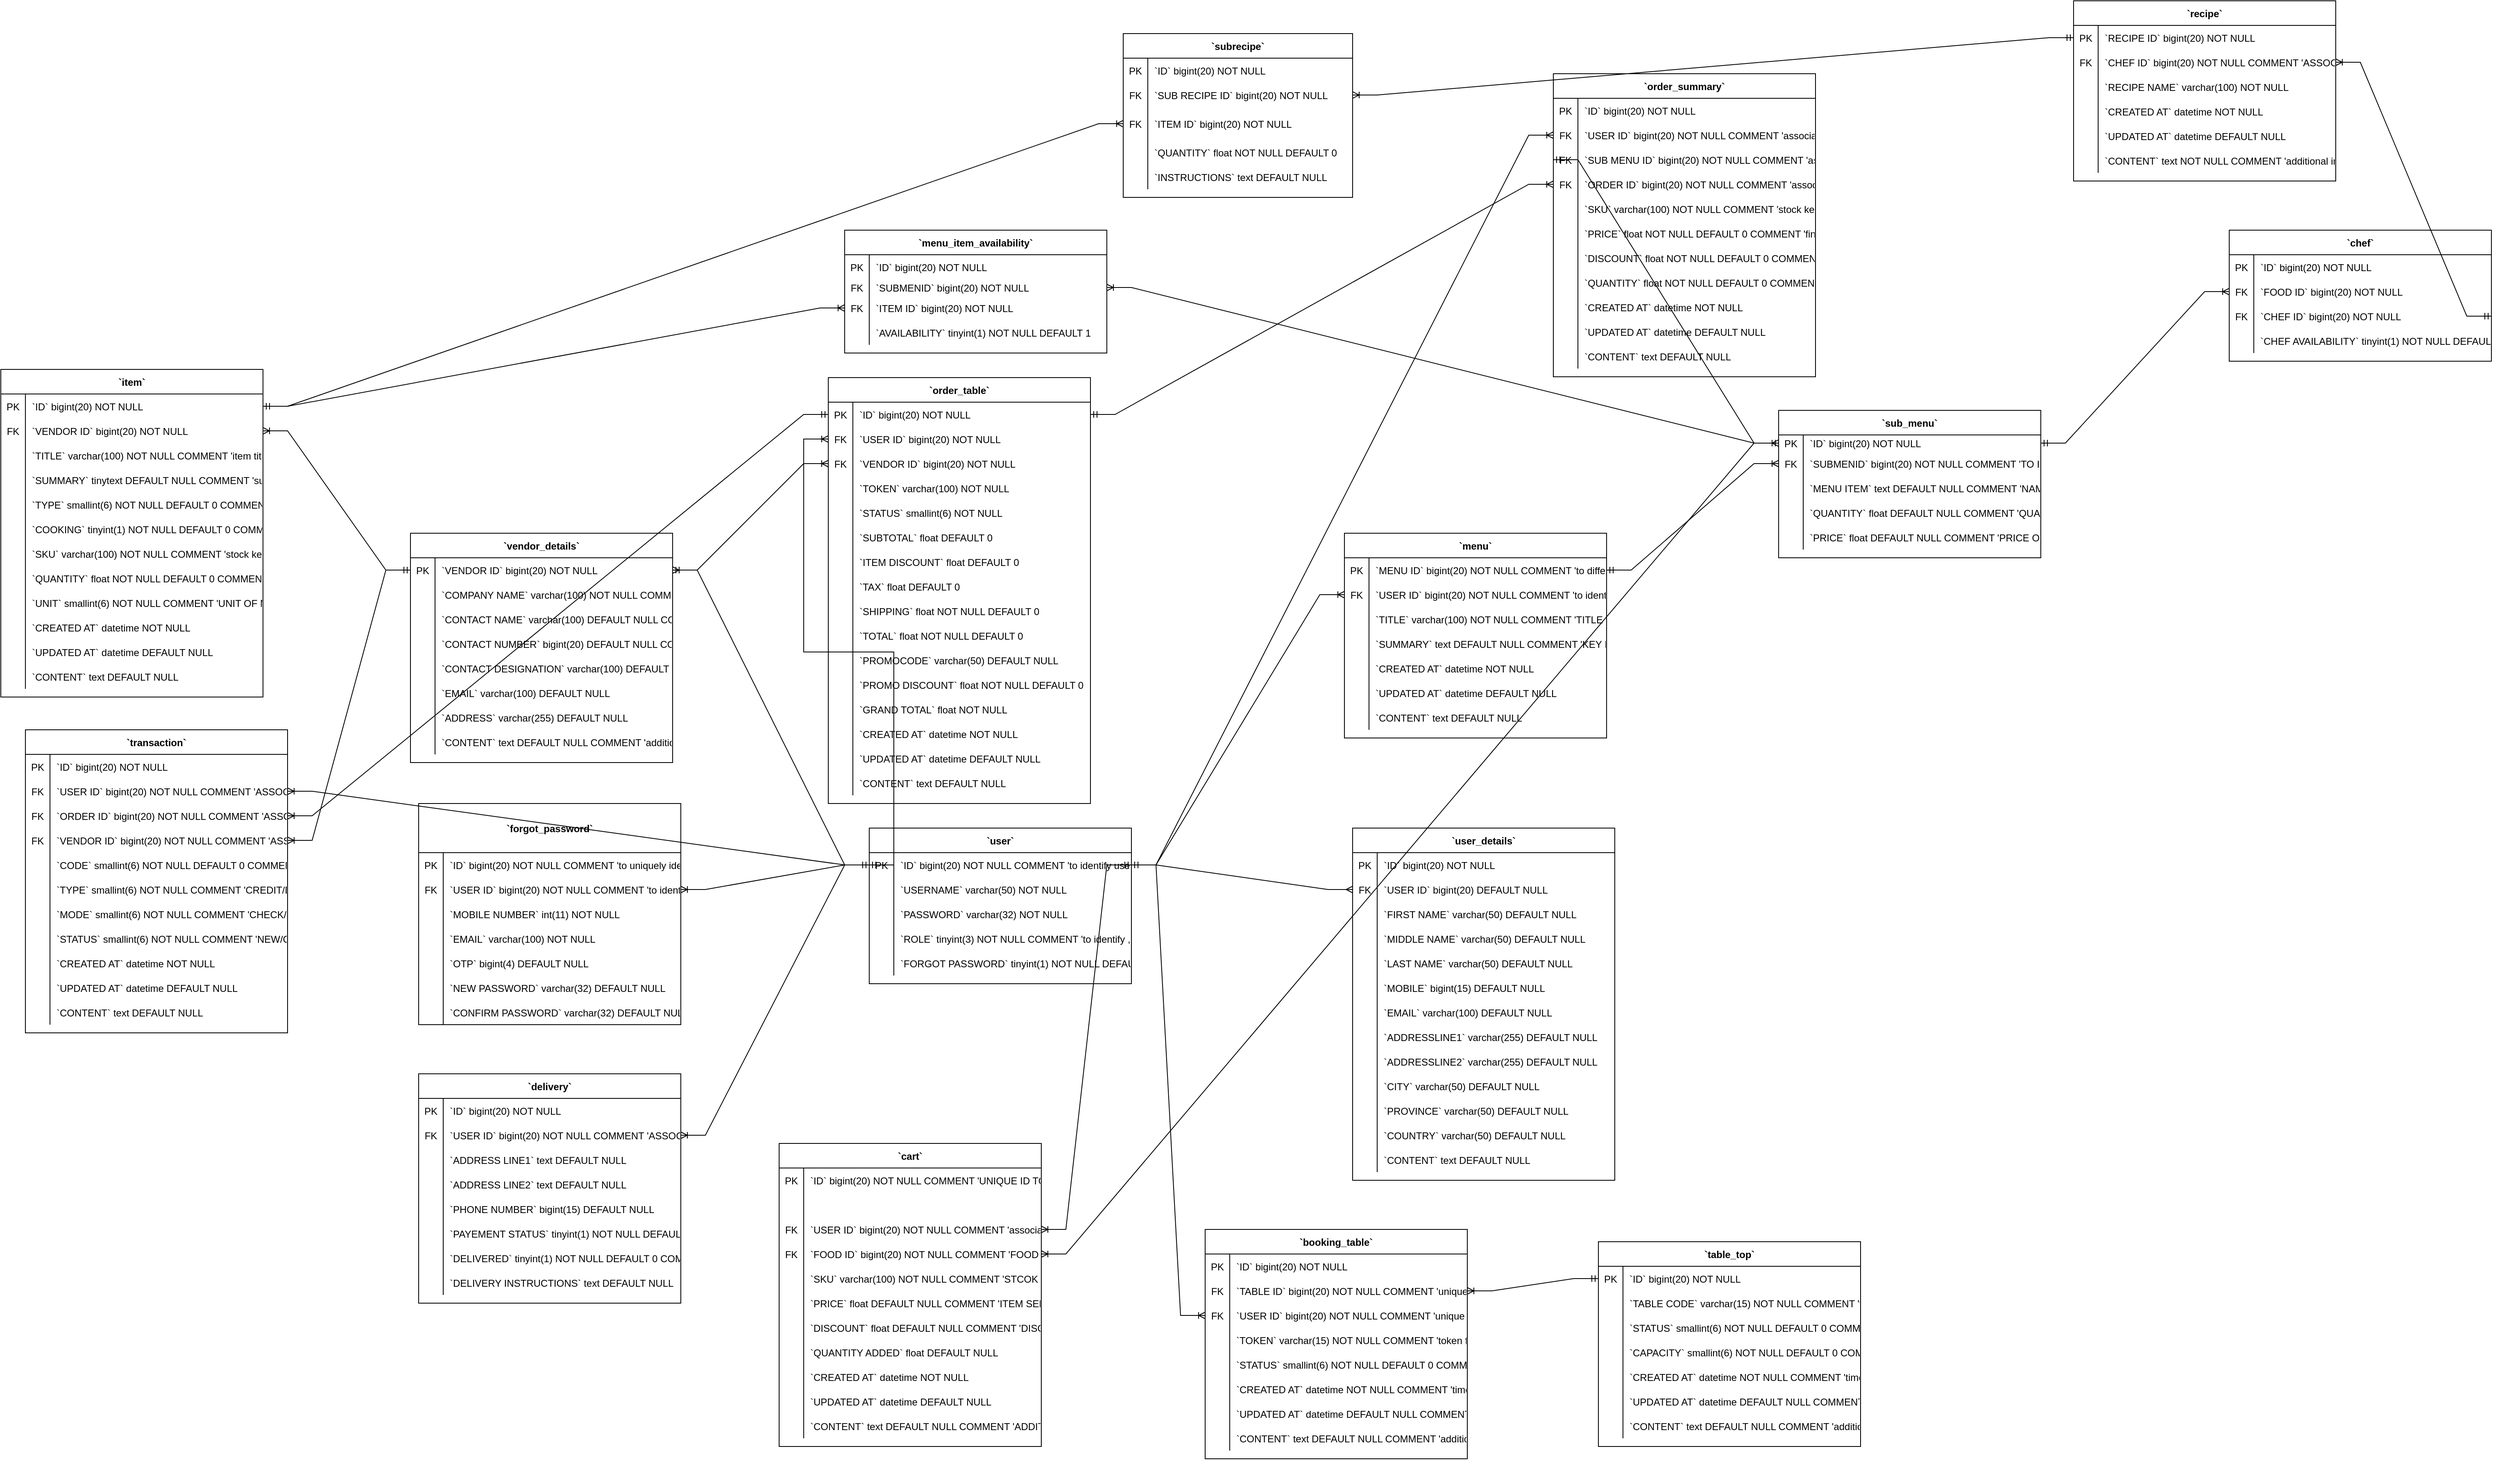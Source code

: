 <mxfile version="20.2.8" type="device"><diagram id="R2lEEEUBdFMjLlhIrx00" name="Page-1"><mxGraphModel dx="448" dy="674" grid="1" gridSize="10" guides="1" tooltips="1" connect="1" arrows="1" fold="1" page="1" pageScale="1" pageWidth="850" pageHeight="1100" math="0" shadow="0" extFonts="Permanent Marker^https://fonts.googleapis.com/css?family=Permanent+Marker"><root><mxCell id="0"/><mxCell id="1" parent="0"/><mxCell id="4ixe4YSwbMTQlOkFwk-G-1" value="`booking_table`" style="shape=table;startSize=30;container=1;collapsible=1;childLayout=tableLayout;fixedRows=1;rowLines=0;fontStyle=1;align=center;resizeLast=1;" parent="1" vertex="1"><mxGeometry x="2390" y="1900" width="320" height="280" as="geometry"/></mxCell><mxCell id="4ixe4YSwbMTQlOkFwk-G-2" value="" style="shape=tableRow;horizontal=0;startSize=0;swimlaneHead=0;swimlaneBody=0;fillColor=none;collapsible=0;dropTarget=0;points=[[0,0.5],[1,0.5]];portConstraint=eastwest;top=0;left=0;right=0;bottom=0;" parent="4ixe4YSwbMTQlOkFwk-G-1" vertex="1"><mxGeometry y="30" width="320" height="30" as="geometry"/></mxCell><mxCell id="4ixe4YSwbMTQlOkFwk-G-3" value="PK" style="shape=partialRectangle;overflow=hidden;connectable=0;fillColor=none;top=0;left=0;bottom=0;right=0;" parent="4ixe4YSwbMTQlOkFwk-G-2" vertex="1"><mxGeometry width="30" height="30" as="geometry"><mxRectangle width="30" height="30" as="alternateBounds"/></mxGeometry></mxCell><mxCell id="4ixe4YSwbMTQlOkFwk-G-4" value="`ID` bigint(20) NOT NULL" style="shape=partialRectangle;overflow=hidden;connectable=0;fillColor=none;align=left;top=0;left=0;bottom=0;right=0;spacingLeft=6;" parent="4ixe4YSwbMTQlOkFwk-G-2" vertex="1"><mxGeometry x="30" width="290" height="30" as="geometry"><mxRectangle width="290" height="30" as="alternateBounds"/></mxGeometry></mxCell><mxCell id="4ixe4YSwbMTQlOkFwk-G-5" value="" style="shape=tableRow;horizontal=0;startSize=0;swimlaneHead=0;swimlaneBody=0;fillColor=none;collapsible=0;dropTarget=0;points=[[0,0.5],[1,0.5]];portConstraint=eastwest;top=0;left=0;right=0;bottom=0;" parent="4ixe4YSwbMTQlOkFwk-G-1" vertex="1"><mxGeometry y="60" width="320" height="30" as="geometry"/></mxCell><mxCell id="4ixe4YSwbMTQlOkFwk-G-6" value="FK" style="shape=partialRectangle;overflow=hidden;connectable=0;fillColor=none;top=0;left=0;bottom=0;right=0;" parent="4ixe4YSwbMTQlOkFwk-G-5" vertex="1"><mxGeometry width="30" height="30" as="geometry"><mxRectangle width="30" height="30" as="alternateBounds"/></mxGeometry></mxCell><mxCell id="4ixe4YSwbMTQlOkFwk-G-7" value="`TABLE ID` bigint(20) NOT NULL COMMENT 'unique table id'" style="shape=partialRectangle;overflow=hidden;connectable=0;fillColor=none;align=left;top=0;left=0;bottom=0;right=0;spacingLeft=6;" parent="4ixe4YSwbMTQlOkFwk-G-5" vertex="1"><mxGeometry x="30" width="290" height="30" as="geometry"><mxRectangle width="290" height="30" as="alternateBounds"/></mxGeometry></mxCell><mxCell id="4ixe4YSwbMTQlOkFwk-G-8" value="" style="shape=tableRow;horizontal=0;startSize=0;swimlaneHead=0;swimlaneBody=0;fillColor=none;collapsible=0;dropTarget=0;points=[[0,0.5],[1,0.5]];portConstraint=eastwest;top=0;left=0;right=0;bottom=0;" parent="4ixe4YSwbMTQlOkFwk-G-1" vertex="1"><mxGeometry y="90" width="320" height="30" as="geometry"/></mxCell><mxCell id="4ixe4YSwbMTQlOkFwk-G-9" value="FK" style="shape=partialRectangle;overflow=hidden;connectable=0;fillColor=none;top=0;left=0;bottom=0;right=0;" parent="4ixe4YSwbMTQlOkFwk-G-8" vertex="1"><mxGeometry width="30" height="30" as="geometry"><mxRectangle width="30" height="30" as="alternateBounds"/></mxGeometry></mxCell><mxCell id="4ixe4YSwbMTQlOkFwk-G-10" value="`USER ID` bigint(20) NOT NULL COMMENT 'unique user id'" style="shape=partialRectangle;overflow=hidden;connectable=0;fillColor=none;align=left;top=0;left=0;bottom=0;right=0;spacingLeft=6;" parent="4ixe4YSwbMTQlOkFwk-G-8" vertex="1"><mxGeometry x="30" width="290" height="30" as="geometry"><mxRectangle width="290" height="30" as="alternateBounds"/></mxGeometry></mxCell><mxCell id="4ixe4YSwbMTQlOkFwk-G-11" value="" style="shape=tableRow;horizontal=0;startSize=0;swimlaneHead=0;swimlaneBody=0;fillColor=none;collapsible=0;dropTarget=0;points=[[0,0.5],[1,0.5]];portConstraint=eastwest;top=0;left=0;right=0;bottom=0;" parent="4ixe4YSwbMTQlOkFwk-G-1" vertex="1"><mxGeometry y="120" width="320" height="30" as="geometry"/></mxCell><mxCell id="4ixe4YSwbMTQlOkFwk-G-12" value="" style="shape=partialRectangle;overflow=hidden;connectable=0;fillColor=none;top=0;left=0;bottom=0;right=0;" parent="4ixe4YSwbMTQlOkFwk-G-11" vertex="1"><mxGeometry width="30" height="30" as="geometry"><mxRectangle width="30" height="30" as="alternateBounds"/></mxGeometry></mxCell><mxCell id="4ixe4YSwbMTQlOkFwk-G-13" value="`TOKEN` varchar(15) NOT NULL COMMENT 'token for table'" style="shape=partialRectangle;overflow=hidden;connectable=0;fillColor=none;align=left;top=0;left=0;bottom=0;right=0;spacingLeft=6;" parent="4ixe4YSwbMTQlOkFwk-G-11" vertex="1"><mxGeometry x="30" width="290" height="30" as="geometry"><mxRectangle width="290" height="30" as="alternateBounds"/></mxGeometry></mxCell><mxCell id="4ixe4YSwbMTQlOkFwk-G-14" value="" style="shape=tableRow;horizontal=0;startSize=0;swimlaneHead=0;swimlaneBody=0;fillColor=none;collapsible=0;dropTarget=0;points=[[0,0.5],[1,0.5]];portConstraint=eastwest;top=0;left=0;right=0;bottom=0;" parent="4ixe4YSwbMTQlOkFwk-G-1" vertex="1"><mxGeometry y="150" width="320" height="30" as="geometry"/></mxCell><mxCell id="4ixe4YSwbMTQlOkFwk-G-15" value="" style="shape=partialRectangle;overflow=hidden;connectable=0;fillColor=none;top=0;left=0;bottom=0;right=0;" parent="4ixe4YSwbMTQlOkFwk-G-14" vertex="1"><mxGeometry width="30" height="30" as="geometry"><mxRectangle width="30" height="30" as="alternateBounds"/></mxGeometry></mxCell><mxCell id="4ixe4YSwbMTQlOkFwk-G-16" value="`STATUS` smallint(6) NOT NULL DEFAULT 0 COMMENT 'table status'" style="shape=partialRectangle;overflow=hidden;connectable=0;fillColor=none;align=left;top=0;left=0;bottom=0;right=0;spacingLeft=6;" parent="4ixe4YSwbMTQlOkFwk-G-14" vertex="1"><mxGeometry x="30" width="290" height="30" as="geometry"><mxRectangle width="290" height="30" as="alternateBounds"/></mxGeometry></mxCell><mxCell id="4ixe4YSwbMTQlOkFwk-G-17" value="" style="shape=tableRow;horizontal=0;startSize=0;swimlaneHead=0;swimlaneBody=0;fillColor=none;collapsible=0;dropTarget=0;points=[[0,0.5],[1,0.5]];portConstraint=eastwest;top=0;left=0;right=0;bottom=0;" parent="4ixe4YSwbMTQlOkFwk-G-1" vertex="1"><mxGeometry y="180" width="320" height="30" as="geometry"/></mxCell><mxCell id="4ixe4YSwbMTQlOkFwk-G-18" value="" style="shape=partialRectangle;overflow=hidden;connectable=0;fillColor=none;top=0;left=0;bottom=0;right=0;" parent="4ixe4YSwbMTQlOkFwk-G-17" vertex="1"><mxGeometry width="30" height="30" as="geometry"><mxRectangle width="30" height="30" as="alternateBounds"/></mxGeometry></mxCell><mxCell id="4ixe4YSwbMTQlOkFwk-G-19" value="`CREATED AT` datetime NOT NULL COMMENT 'time when table was created'" style="shape=partialRectangle;overflow=hidden;connectable=0;fillColor=none;align=left;top=0;left=0;bottom=0;right=0;spacingLeft=6;" parent="4ixe4YSwbMTQlOkFwk-G-17" vertex="1"><mxGeometry x="30" width="290" height="30" as="geometry"><mxRectangle width="290" height="30" as="alternateBounds"/></mxGeometry></mxCell><mxCell id="4ixe4YSwbMTQlOkFwk-G-20" value="" style="shape=tableRow;horizontal=0;startSize=0;swimlaneHead=0;swimlaneBody=0;fillColor=none;collapsible=0;dropTarget=0;points=[[0,0.5],[1,0.5]];portConstraint=eastwest;top=0;left=0;right=0;bottom=0;" parent="4ixe4YSwbMTQlOkFwk-G-1" vertex="1"><mxGeometry y="210" width="320" height="30" as="geometry"/></mxCell><mxCell id="4ixe4YSwbMTQlOkFwk-G-21" value="" style="shape=partialRectangle;overflow=hidden;connectable=0;fillColor=none;top=0;left=0;bottom=0;right=0;" parent="4ixe4YSwbMTQlOkFwk-G-20" vertex="1"><mxGeometry width="30" height="30" as="geometry"><mxRectangle width="30" height="30" as="alternateBounds"/></mxGeometry></mxCell><mxCell id="4ixe4YSwbMTQlOkFwk-G-22" value="`UPDATED AT` datetime DEFAULT NULL COMMENT 'time when table was updated'" style="shape=partialRectangle;overflow=hidden;connectable=0;fillColor=none;align=left;top=0;left=0;bottom=0;right=0;spacingLeft=6;" parent="4ixe4YSwbMTQlOkFwk-G-20" vertex="1"><mxGeometry x="30" width="290" height="30" as="geometry"><mxRectangle width="290" height="30" as="alternateBounds"/></mxGeometry></mxCell><mxCell id="4ixe4YSwbMTQlOkFwk-G-23" value="" style="shape=tableRow;horizontal=0;startSize=0;swimlaneHead=0;swimlaneBody=0;fillColor=none;collapsible=0;dropTarget=0;points=[[0,0.5],[1,0.5]];portConstraint=eastwest;top=0;left=0;right=0;bottom=0;" parent="4ixe4YSwbMTQlOkFwk-G-1" vertex="1"><mxGeometry y="240" width="320" height="30" as="geometry"/></mxCell><mxCell id="4ixe4YSwbMTQlOkFwk-G-24" value="" style="shape=partialRectangle;overflow=hidden;connectable=0;fillColor=none;top=0;left=0;bottom=0;right=0;" parent="4ixe4YSwbMTQlOkFwk-G-23" vertex="1"><mxGeometry width="30" height="30" as="geometry"><mxRectangle width="30" height="30" as="alternateBounds"/></mxGeometry></mxCell><mxCell id="4ixe4YSwbMTQlOkFwk-G-25" value="`CONTENT` text DEFAULT NULL COMMENT 'additional info about table booking'" style="shape=partialRectangle;overflow=hidden;connectable=0;fillColor=none;align=left;top=0;left=0;bottom=0;right=0;spacingLeft=6;" parent="4ixe4YSwbMTQlOkFwk-G-23" vertex="1"><mxGeometry x="30" width="290" height="30" as="geometry"><mxRectangle width="290" height="30" as="alternateBounds"/></mxGeometry></mxCell><mxCell id="4ixe4YSwbMTQlOkFwk-G-26" value="`cart`" style="shape=table;startSize=30;container=1;collapsible=1;childLayout=tableLayout;fixedRows=1;rowLines=0;fontStyle=1;align=center;resizeLast=1;" parent="1" vertex="1"><mxGeometry x="1870" y="1795" width="320" height="370" as="geometry"/></mxCell><mxCell id="4ixe4YSwbMTQlOkFwk-G-27" value="" style="shape=tableRow;horizontal=0;startSize=0;swimlaneHead=0;swimlaneBody=0;fillColor=none;collapsible=0;dropTarget=0;points=[[0,0.5],[1,0.5]];portConstraint=eastwest;top=0;left=0;right=0;bottom=0;" parent="4ixe4YSwbMTQlOkFwk-G-26" vertex="1"><mxGeometry y="30" width="320" height="30" as="geometry"/></mxCell><mxCell id="4ixe4YSwbMTQlOkFwk-G-28" value="PK" style="shape=partialRectangle;overflow=hidden;connectable=0;fillColor=none;top=0;left=0;bottom=0;right=0;" parent="4ixe4YSwbMTQlOkFwk-G-27" vertex="1"><mxGeometry width="30" height="30" as="geometry"><mxRectangle width="30" height="30" as="alternateBounds"/></mxGeometry></mxCell><mxCell id="4ixe4YSwbMTQlOkFwk-G-29" value="`ID` bigint(20) NOT NULL COMMENT 'UNIQUE ID TO IDENTIFY BOOKING'" style="shape=partialRectangle;overflow=hidden;connectable=0;fillColor=none;align=left;top=0;left=0;bottom=0;right=0;spacingLeft=6;" parent="4ixe4YSwbMTQlOkFwk-G-27" vertex="1"><mxGeometry x="30" width="290" height="30" as="geometry"><mxRectangle width="290" height="30" as="alternateBounds"/></mxGeometry></mxCell><mxCell id="4ixe4YSwbMTQlOkFwk-G-30" value="" style="shape=tableRow;horizontal=0;startSize=0;swimlaneHead=0;swimlaneBody=0;fillColor=none;collapsible=0;dropTarget=0;points=[[0,0.5],[1,0.5]];portConstraint=eastwest;top=0;left=0;right=0;bottom=0;" parent="4ixe4YSwbMTQlOkFwk-G-26" vertex="1"><mxGeometry y="60" width="320" height="30" as="geometry"/></mxCell><mxCell id="4ixe4YSwbMTQlOkFwk-G-31" value="" style="shape=partialRectangle;overflow=hidden;connectable=0;fillColor=none;top=0;left=0;bottom=0;right=0;" parent="4ixe4YSwbMTQlOkFwk-G-30" vertex="1"><mxGeometry width="30" height="30" as="geometry"><mxRectangle width="30" height="30" as="alternateBounds"/></mxGeometry></mxCell><mxCell id="4ixe4YSwbMTQlOkFwk-G-32" value="" style="shape=partialRectangle;overflow=hidden;connectable=0;fillColor=none;align=left;top=0;left=0;bottom=0;right=0;spacingLeft=6;" parent="4ixe4YSwbMTQlOkFwk-G-30" vertex="1"><mxGeometry x="30" width="290" height="30" as="geometry"><mxRectangle width="290" height="30" as="alternateBounds"/></mxGeometry></mxCell><mxCell id="4ixe4YSwbMTQlOkFwk-G-33" value="" style="shape=tableRow;horizontal=0;startSize=0;swimlaneHead=0;swimlaneBody=0;fillColor=none;collapsible=0;dropTarget=0;points=[[0,0.5],[1,0.5]];portConstraint=eastwest;top=0;left=0;right=0;bottom=0;" parent="4ixe4YSwbMTQlOkFwk-G-26" vertex="1"><mxGeometry y="90" width="320" height="30" as="geometry"/></mxCell><mxCell id="4ixe4YSwbMTQlOkFwk-G-34" value="FK" style="shape=partialRectangle;overflow=hidden;connectable=0;fillColor=none;top=0;left=0;bottom=0;right=0;" parent="4ixe4YSwbMTQlOkFwk-G-33" vertex="1"><mxGeometry width="30" height="30" as="geometry"><mxRectangle width="30" height="30" as="alternateBounds"/></mxGeometry></mxCell><mxCell id="4ixe4YSwbMTQlOkFwk-G-35" value="`USER ID` bigint(20) NOT NULL COMMENT 'associated user id'" style="shape=partialRectangle;overflow=hidden;connectable=0;fillColor=none;align=left;top=0;left=0;bottom=0;right=0;spacingLeft=6;" parent="4ixe4YSwbMTQlOkFwk-G-33" vertex="1"><mxGeometry x="30" width="290" height="30" as="geometry"><mxRectangle width="290" height="30" as="alternateBounds"/></mxGeometry></mxCell><mxCell id="4ixe4YSwbMTQlOkFwk-G-36" value="" style="shape=tableRow;horizontal=0;startSize=0;swimlaneHead=0;swimlaneBody=0;fillColor=none;collapsible=0;dropTarget=0;points=[[0,0.5],[1,0.5]];portConstraint=eastwest;top=0;left=0;right=0;bottom=0;" parent="4ixe4YSwbMTQlOkFwk-G-26" vertex="1"><mxGeometry y="120" width="320" height="30" as="geometry"/></mxCell><mxCell id="4ixe4YSwbMTQlOkFwk-G-37" value="FK" style="shape=partialRectangle;overflow=hidden;connectable=0;fillColor=none;top=0;left=0;bottom=0;right=0;" parent="4ixe4YSwbMTQlOkFwk-G-36" vertex="1"><mxGeometry width="30" height="30" as="geometry"><mxRectangle width="30" height="30" as="alternateBounds"/></mxGeometry></mxCell><mxCell id="4ixe4YSwbMTQlOkFwk-G-38" value="`FOOD ID` bigint(20) NOT NULL COMMENT 'FOOD ITEM ADDED TO CART'" style="shape=partialRectangle;overflow=hidden;connectable=0;fillColor=none;align=left;top=0;left=0;bottom=0;right=0;spacingLeft=6;" parent="4ixe4YSwbMTQlOkFwk-G-36" vertex="1"><mxGeometry x="30" width="290" height="30" as="geometry"><mxRectangle width="290" height="30" as="alternateBounds"/></mxGeometry></mxCell><mxCell id="4ixe4YSwbMTQlOkFwk-G-39" value="" style="shape=tableRow;horizontal=0;startSize=0;swimlaneHead=0;swimlaneBody=0;fillColor=none;collapsible=0;dropTarget=0;points=[[0,0.5],[1,0.5]];portConstraint=eastwest;top=0;left=0;right=0;bottom=0;" parent="4ixe4YSwbMTQlOkFwk-G-26" vertex="1"><mxGeometry y="150" width="320" height="30" as="geometry"/></mxCell><mxCell id="4ixe4YSwbMTQlOkFwk-G-40" value="" style="shape=partialRectangle;overflow=hidden;connectable=0;fillColor=none;top=0;left=0;bottom=0;right=0;" parent="4ixe4YSwbMTQlOkFwk-G-39" vertex="1"><mxGeometry width="30" height="30" as="geometry"><mxRectangle width="30" height="30" as="alternateBounds"/></mxGeometry></mxCell><mxCell id="4ixe4YSwbMTQlOkFwk-G-41" value="`SKU` varchar(100) NOT NULL COMMENT 'STCOK KEEPING UNIT'" style="shape=partialRectangle;overflow=hidden;connectable=0;fillColor=none;align=left;top=0;left=0;bottom=0;right=0;spacingLeft=6;" parent="4ixe4YSwbMTQlOkFwk-G-39" vertex="1"><mxGeometry x="30" width="290" height="30" as="geometry"><mxRectangle width="290" height="30" as="alternateBounds"/></mxGeometry></mxCell><mxCell id="4ixe4YSwbMTQlOkFwk-G-42" value="" style="shape=tableRow;horizontal=0;startSize=0;swimlaneHead=0;swimlaneBody=0;fillColor=none;collapsible=0;dropTarget=0;points=[[0,0.5],[1,0.5]];portConstraint=eastwest;top=0;left=0;right=0;bottom=0;" parent="4ixe4YSwbMTQlOkFwk-G-26" vertex="1"><mxGeometry y="180" width="320" height="30" as="geometry"/></mxCell><mxCell id="4ixe4YSwbMTQlOkFwk-G-43" value="" style="shape=partialRectangle;overflow=hidden;connectable=0;fillColor=none;top=0;left=0;bottom=0;right=0;" parent="4ixe4YSwbMTQlOkFwk-G-42" vertex="1"><mxGeometry width="30" height="30" as="geometry"><mxRectangle width="30" height="30" as="alternateBounds"/></mxGeometry></mxCell><mxCell id="4ixe4YSwbMTQlOkFwk-G-44" value="`PRICE` float DEFAULT NULL COMMENT 'ITEM SELLING PRICE'" style="shape=partialRectangle;overflow=hidden;connectable=0;fillColor=none;align=left;top=0;left=0;bottom=0;right=0;spacingLeft=6;" parent="4ixe4YSwbMTQlOkFwk-G-42" vertex="1"><mxGeometry x="30" width="290" height="30" as="geometry"><mxRectangle width="290" height="30" as="alternateBounds"/></mxGeometry></mxCell><mxCell id="4ixe4YSwbMTQlOkFwk-G-45" value="" style="shape=tableRow;horizontal=0;startSize=0;swimlaneHead=0;swimlaneBody=0;fillColor=none;collapsible=0;dropTarget=0;points=[[0,0.5],[1,0.5]];portConstraint=eastwest;top=0;left=0;right=0;bottom=0;" parent="4ixe4YSwbMTQlOkFwk-G-26" vertex="1"><mxGeometry y="210" width="320" height="30" as="geometry"/></mxCell><mxCell id="4ixe4YSwbMTQlOkFwk-G-46" value="" style="shape=partialRectangle;overflow=hidden;connectable=0;fillColor=none;top=0;left=0;bottom=0;right=0;" parent="4ixe4YSwbMTQlOkFwk-G-45" vertex="1"><mxGeometry width="30" height="30" as="geometry"><mxRectangle width="30" height="30" as="alternateBounds"/></mxGeometry></mxCell><mxCell id="4ixe4YSwbMTQlOkFwk-G-47" value="`DISCOUNT` float DEFAULT NULL COMMENT 'DISCOUNT ON ITEM'" style="shape=partialRectangle;overflow=hidden;connectable=0;fillColor=none;align=left;top=0;left=0;bottom=0;right=0;spacingLeft=6;" parent="4ixe4YSwbMTQlOkFwk-G-45" vertex="1"><mxGeometry x="30" width="290" height="30" as="geometry"><mxRectangle width="290" height="30" as="alternateBounds"/></mxGeometry></mxCell><mxCell id="4ixe4YSwbMTQlOkFwk-G-48" value="" style="shape=tableRow;horizontal=0;startSize=0;swimlaneHead=0;swimlaneBody=0;fillColor=none;collapsible=0;dropTarget=0;points=[[0,0.5],[1,0.5]];portConstraint=eastwest;top=0;left=0;right=0;bottom=0;" parent="4ixe4YSwbMTQlOkFwk-G-26" vertex="1"><mxGeometry y="240" width="320" height="30" as="geometry"/></mxCell><mxCell id="4ixe4YSwbMTQlOkFwk-G-49" value="" style="shape=partialRectangle;overflow=hidden;connectable=0;fillColor=none;top=0;left=0;bottom=0;right=0;" parent="4ixe4YSwbMTQlOkFwk-G-48" vertex="1"><mxGeometry width="30" height="30" as="geometry"><mxRectangle width="30" height="30" as="alternateBounds"/></mxGeometry></mxCell><mxCell id="4ixe4YSwbMTQlOkFwk-G-50" value="`QUANTITY ADDED` float DEFAULT NULL" style="shape=partialRectangle;overflow=hidden;connectable=0;fillColor=none;align=left;top=0;left=0;bottom=0;right=0;spacingLeft=6;" parent="4ixe4YSwbMTQlOkFwk-G-48" vertex="1"><mxGeometry x="30" width="290" height="30" as="geometry"><mxRectangle width="290" height="30" as="alternateBounds"/></mxGeometry></mxCell><mxCell id="4ixe4YSwbMTQlOkFwk-G-51" value="" style="shape=tableRow;horizontal=0;startSize=0;swimlaneHead=0;swimlaneBody=0;fillColor=none;collapsible=0;dropTarget=0;points=[[0,0.5],[1,0.5]];portConstraint=eastwest;top=0;left=0;right=0;bottom=0;" parent="4ixe4YSwbMTQlOkFwk-G-26" vertex="1"><mxGeometry y="270" width="320" height="30" as="geometry"/></mxCell><mxCell id="4ixe4YSwbMTQlOkFwk-G-52" value="" style="shape=partialRectangle;overflow=hidden;connectable=0;fillColor=none;top=0;left=0;bottom=0;right=0;" parent="4ixe4YSwbMTQlOkFwk-G-51" vertex="1"><mxGeometry width="30" height="30" as="geometry"><mxRectangle width="30" height="30" as="alternateBounds"/></mxGeometry></mxCell><mxCell id="4ixe4YSwbMTQlOkFwk-G-53" value="`CREATED AT` datetime NOT NULL" style="shape=partialRectangle;overflow=hidden;connectable=0;fillColor=none;align=left;top=0;left=0;bottom=0;right=0;spacingLeft=6;" parent="4ixe4YSwbMTQlOkFwk-G-51" vertex="1"><mxGeometry x="30" width="290" height="30" as="geometry"><mxRectangle width="290" height="30" as="alternateBounds"/></mxGeometry></mxCell><mxCell id="4ixe4YSwbMTQlOkFwk-G-54" value="" style="shape=tableRow;horizontal=0;startSize=0;swimlaneHead=0;swimlaneBody=0;fillColor=none;collapsible=0;dropTarget=0;points=[[0,0.5],[1,0.5]];portConstraint=eastwest;top=0;left=0;right=0;bottom=0;" parent="4ixe4YSwbMTQlOkFwk-G-26" vertex="1"><mxGeometry y="300" width="320" height="30" as="geometry"/></mxCell><mxCell id="4ixe4YSwbMTQlOkFwk-G-55" value="" style="shape=partialRectangle;overflow=hidden;connectable=0;fillColor=none;top=0;left=0;bottom=0;right=0;" parent="4ixe4YSwbMTQlOkFwk-G-54" vertex="1"><mxGeometry width="30" height="30" as="geometry"><mxRectangle width="30" height="30" as="alternateBounds"/></mxGeometry></mxCell><mxCell id="4ixe4YSwbMTQlOkFwk-G-56" value="`UPDATED AT` datetime DEFAULT NULL" style="shape=partialRectangle;overflow=hidden;connectable=0;fillColor=none;align=left;top=0;left=0;bottom=0;right=0;spacingLeft=6;" parent="4ixe4YSwbMTQlOkFwk-G-54" vertex="1"><mxGeometry x="30" width="290" height="30" as="geometry"><mxRectangle width="290" height="30" as="alternateBounds"/></mxGeometry></mxCell><mxCell id="4ixe4YSwbMTQlOkFwk-G-57" value="" style="shape=tableRow;horizontal=0;startSize=0;swimlaneHead=0;swimlaneBody=0;fillColor=none;collapsible=0;dropTarget=0;points=[[0,0.5],[1,0.5]];portConstraint=eastwest;top=0;left=0;right=0;bottom=0;" parent="4ixe4YSwbMTQlOkFwk-G-26" vertex="1"><mxGeometry y="330" width="320" height="30" as="geometry"/></mxCell><mxCell id="4ixe4YSwbMTQlOkFwk-G-58" value="" style="shape=partialRectangle;overflow=hidden;connectable=0;fillColor=none;top=0;left=0;bottom=0;right=0;" parent="4ixe4YSwbMTQlOkFwk-G-57" vertex="1"><mxGeometry width="30" height="30" as="geometry"><mxRectangle width="30" height="30" as="alternateBounds"/></mxGeometry></mxCell><mxCell id="4ixe4YSwbMTQlOkFwk-G-59" value="`CONTENT` text DEFAULT NULL COMMENT 'ADDITIONAL INFO ABOUT CART'" style="shape=partialRectangle;overflow=hidden;connectable=0;fillColor=none;align=left;top=0;left=0;bottom=0;right=0;spacingLeft=6;" parent="4ixe4YSwbMTQlOkFwk-G-57" vertex="1"><mxGeometry x="30" width="290" height="30" as="geometry"><mxRectangle width="290" height="30" as="alternateBounds"/></mxGeometry></mxCell><mxCell id="4ixe4YSwbMTQlOkFwk-G-60" value="`chef`" style="shape=table;startSize=30;container=1;collapsible=1;childLayout=tableLayout;fixedRows=1;rowLines=0;fontStyle=1;align=center;resizeLast=1;" parent="1" vertex="1"><mxGeometry x="3640" y="680" width="320" height="160" as="geometry"/></mxCell><mxCell id="4ixe4YSwbMTQlOkFwk-G-61" value="" style="shape=tableRow;horizontal=0;startSize=0;swimlaneHead=0;swimlaneBody=0;fillColor=none;collapsible=0;dropTarget=0;points=[[0,0.5],[1,0.5]];portConstraint=eastwest;top=0;left=0;right=0;bottom=0;" parent="4ixe4YSwbMTQlOkFwk-G-60" vertex="1"><mxGeometry y="30" width="320" height="30" as="geometry"/></mxCell><mxCell id="4ixe4YSwbMTQlOkFwk-G-62" value="PK" style="shape=partialRectangle;overflow=hidden;connectable=0;fillColor=none;top=0;left=0;bottom=0;right=0;" parent="4ixe4YSwbMTQlOkFwk-G-61" vertex="1"><mxGeometry width="30" height="30" as="geometry"><mxRectangle width="30" height="30" as="alternateBounds"/></mxGeometry></mxCell><mxCell id="4ixe4YSwbMTQlOkFwk-G-63" value="`ID` bigint(20) NOT NULL" style="shape=partialRectangle;overflow=hidden;connectable=0;fillColor=none;align=left;top=0;left=0;bottom=0;right=0;spacingLeft=6;" parent="4ixe4YSwbMTQlOkFwk-G-61" vertex="1"><mxGeometry x="30" width="290" height="30" as="geometry"><mxRectangle width="290" height="30" as="alternateBounds"/></mxGeometry></mxCell><mxCell id="4ixe4YSwbMTQlOkFwk-G-64" value="" style="shape=tableRow;horizontal=0;startSize=0;swimlaneHead=0;swimlaneBody=0;fillColor=none;collapsible=0;dropTarget=0;points=[[0,0.5],[1,0.5]];portConstraint=eastwest;top=0;left=0;right=0;bottom=0;" parent="4ixe4YSwbMTQlOkFwk-G-60" vertex="1"><mxGeometry y="60" width="320" height="30" as="geometry"/></mxCell><mxCell id="4ixe4YSwbMTQlOkFwk-G-65" value="FK" style="shape=partialRectangle;overflow=hidden;connectable=0;fillColor=none;top=0;left=0;bottom=0;right=0;" parent="4ixe4YSwbMTQlOkFwk-G-64" vertex="1"><mxGeometry width="30" height="30" as="geometry"><mxRectangle width="30" height="30" as="alternateBounds"/></mxGeometry></mxCell><mxCell id="4ixe4YSwbMTQlOkFwk-G-66" value="`FOOD ID` bigint(20) NOT NULL" style="shape=partialRectangle;overflow=hidden;connectable=0;fillColor=none;align=left;top=0;left=0;bottom=0;right=0;spacingLeft=6;" parent="4ixe4YSwbMTQlOkFwk-G-64" vertex="1"><mxGeometry x="30" width="290" height="30" as="geometry"><mxRectangle width="290" height="30" as="alternateBounds"/></mxGeometry></mxCell><mxCell id="4ixe4YSwbMTQlOkFwk-G-67" value="" style="shape=tableRow;horizontal=0;startSize=0;swimlaneHead=0;swimlaneBody=0;fillColor=none;collapsible=0;dropTarget=0;points=[[0,0.5],[1,0.5]];portConstraint=eastwest;top=0;left=0;right=0;bottom=0;" parent="4ixe4YSwbMTQlOkFwk-G-60" vertex="1"><mxGeometry y="90" width="320" height="30" as="geometry"/></mxCell><mxCell id="4ixe4YSwbMTQlOkFwk-G-68" value="FK" style="shape=partialRectangle;overflow=hidden;connectable=0;fillColor=none;top=0;left=0;bottom=0;right=0;" parent="4ixe4YSwbMTQlOkFwk-G-67" vertex="1"><mxGeometry width="30" height="30" as="geometry"><mxRectangle width="30" height="30" as="alternateBounds"/></mxGeometry></mxCell><mxCell id="4ixe4YSwbMTQlOkFwk-G-69" value="`CHEF ID` bigint(20) NOT NULL" style="shape=partialRectangle;overflow=hidden;connectable=0;fillColor=none;align=left;top=0;left=0;bottom=0;right=0;spacingLeft=6;" parent="4ixe4YSwbMTQlOkFwk-G-67" vertex="1"><mxGeometry x="30" width="290" height="30" as="geometry"><mxRectangle width="290" height="30" as="alternateBounds"/></mxGeometry></mxCell><mxCell id="4ixe4YSwbMTQlOkFwk-G-70" value="" style="shape=tableRow;horizontal=0;startSize=0;swimlaneHead=0;swimlaneBody=0;fillColor=none;collapsible=0;dropTarget=0;points=[[0,0.5],[1,0.5]];portConstraint=eastwest;top=0;left=0;right=0;bottom=0;" parent="4ixe4YSwbMTQlOkFwk-G-60" vertex="1"><mxGeometry y="120" width="320" height="30" as="geometry"/></mxCell><mxCell id="4ixe4YSwbMTQlOkFwk-G-71" value="" style="shape=partialRectangle;overflow=hidden;connectable=0;fillColor=none;top=0;left=0;bottom=0;right=0;" parent="4ixe4YSwbMTQlOkFwk-G-70" vertex="1"><mxGeometry width="30" height="30" as="geometry"><mxRectangle width="30" height="30" as="alternateBounds"/></mxGeometry></mxCell><mxCell id="4ixe4YSwbMTQlOkFwk-G-72" value="`CHEF AVAILABILITY` tinyint(1) NOT NULL DEFAULT 1" style="shape=partialRectangle;overflow=hidden;connectable=0;fillColor=none;align=left;top=0;left=0;bottom=0;right=0;spacingLeft=6;" parent="4ixe4YSwbMTQlOkFwk-G-70" vertex="1"><mxGeometry x="30" width="290" height="30" as="geometry"><mxRectangle width="290" height="30" as="alternateBounds"/></mxGeometry></mxCell><mxCell id="4ixe4YSwbMTQlOkFwk-G-73" value="`delivery`" style="shape=table;startSize=30;container=1;collapsible=1;childLayout=tableLayout;fixedRows=1;rowLines=0;fontStyle=1;align=center;resizeLast=1;" parent="1" vertex="1"><mxGeometry x="1430" y="1710" width="320" height="280" as="geometry"/></mxCell><mxCell id="4ixe4YSwbMTQlOkFwk-G-74" value="" style="shape=tableRow;horizontal=0;startSize=0;swimlaneHead=0;swimlaneBody=0;fillColor=none;collapsible=0;dropTarget=0;points=[[0,0.5],[1,0.5]];portConstraint=eastwest;top=0;left=0;right=0;bottom=0;" parent="4ixe4YSwbMTQlOkFwk-G-73" vertex="1"><mxGeometry y="30" width="320" height="30" as="geometry"/></mxCell><mxCell id="4ixe4YSwbMTQlOkFwk-G-75" value="PK" style="shape=partialRectangle;overflow=hidden;connectable=0;fillColor=none;top=0;left=0;bottom=0;right=0;" parent="4ixe4YSwbMTQlOkFwk-G-74" vertex="1"><mxGeometry width="30" height="30" as="geometry"><mxRectangle width="30" height="30" as="alternateBounds"/></mxGeometry></mxCell><mxCell id="4ixe4YSwbMTQlOkFwk-G-76" value="`ID` bigint(20) NOT NULL" style="shape=partialRectangle;overflow=hidden;connectable=0;fillColor=none;align=left;top=0;left=0;bottom=0;right=0;spacingLeft=6;" parent="4ixe4YSwbMTQlOkFwk-G-74" vertex="1"><mxGeometry x="30" width="290" height="30" as="geometry"><mxRectangle width="290" height="30" as="alternateBounds"/></mxGeometry></mxCell><mxCell id="4ixe4YSwbMTQlOkFwk-G-77" value="" style="shape=tableRow;horizontal=0;startSize=0;swimlaneHead=0;swimlaneBody=0;fillColor=none;collapsible=0;dropTarget=0;points=[[0,0.5],[1,0.5]];portConstraint=eastwest;top=0;left=0;right=0;bottom=0;" parent="4ixe4YSwbMTQlOkFwk-G-73" vertex="1"><mxGeometry y="60" width="320" height="30" as="geometry"/></mxCell><mxCell id="4ixe4YSwbMTQlOkFwk-G-78" value="FK" style="shape=partialRectangle;overflow=hidden;connectable=0;fillColor=none;top=0;left=0;bottom=0;right=0;" parent="4ixe4YSwbMTQlOkFwk-G-77" vertex="1"><mxGeometry width="30" height="30" as="geometry"><mxRectangle width="30" height="30" as="alternateBounds"/></mxGeometry></mxCell><mxCell id="4ixe4YSwbMTQlOkFwk-G-79" value="`USER ID` bigint(20) NOT NULL COMMENT 'ASSOCIATED USER ID'" style="shape=partialRectangle;overflow=hidden;connectable=0;fillColor=none;align=left;top=0;left=0;bottom=0;right=0;spacingLeft=6;" parent="4ixe4YSwbMTQlOkFwk-G-77" vertex="1"><mxGeometry x="30" width="290" height="30" as="geometry"><mxRectangle width="290" height="30" as="alternateBounds"/></mxGeometry></mxCell><mxCell id="4ixe4YSwbMTQlOkFwk-G-80" value="" style="shape=tableRow;horizontal=0;startSize=0;swimlaneHead=0;swimlaneBody=0;fillColor=none;collapsible=0;dropTarget=0;points=[[0,0.5],[1,0.5]];portConstraint=eastwest;top=0;left=0;right=0;bottom=0;" parent="4ixe4YSwbMTQlOkFwk-G-73" vertex="1"><mxGeometry y="90" width="320" height="30" as="geometry"/></mxCell><mxCell id="4ixe4YSwbMTQlOkFwk-G-81" value="" style="shape=partialRectangle;overflow=hidden;connectable=0;fillColor=none;top=0;left=0;bottom=0;right=0;" parent="4ixe4YSwbMTQlOkFwk-G-80" vertex="1"><mxGeometry width="30" height="30" as="geometry"><mxRectangle width="30" height="30" as="alternateBounds"/></mxGeometry></mxCell><mxCell id="4ixe4YSwbMTQlOkFwk-G-82" value="`ADDRESS LINE1` text DEFAULT NULL" style="shape=partialRectangle;overflow=hidden;connectable=0;fillColor=none;align=left;top=0;left=0;bottom=0;right=0;spacingLeft=6;" parent="4ixe4YSwbMTQlOkFwk-G-80" vertex="1"><mxGeometry x="30" width="290" height="30" as="geometry"><mxRectangle width="290" height="30" as="alternateBounds"/></mxGeometry></mxCell><mxCell id="4ixe4YSwbMTQlOkFwk-G-83" value="" style="shape=tableRow;horizontal=0;startSize=0;swimlaneHead=0;swimlaneBody=0;fillColor=none;collapsible=0;dropTarget=0;points=[[0,0.5],[1,0.5]];portConstraint=eastwest;top=0;left=0;right=0;bottom=0;" parent="4ixe4YSwbMTQlOkFwk-G-73" vertex="1"><mxGeometry y="120" width="320" height="30" as="geometry"/></mxCell><mxCell id="4ixe4YSwbMTQlOkFwk-G-84" value="" style="shape=partialRectangle;overflow=hidden;connectable=0;fillColor=none;top=0;left=0;bottom=0;right=0;" parent="4ixe4YSwbMTQlOkFwk-G-83" vertex="1"><mxGeometry width="30" height="30" as="geometry"><mxRectangle width="30" height="30" as="alternateBounds"/></mxGeometry></mxCell><mxCell id="4ixe4YSwbMTQlOkFwk-G-85" value="`ADDRESS LINE2` text DEFAULT NULL" style="shape=partialRectangle;overflow=hidden;connectable=0;fillColor=none;align=left;top=0;left=0;bottom=0;right=0;spacingLeft=6;" parent="4ixe4YSwbMTQlOkFwk-G-83" vertex="1"><mxGeometry x="30" width="290" height="30" as="geometry"><mxRectangle width="290" height="30" as="alternateBounds"/></mxGeometry></mxCell><mxCell id="4ixe4YSwbMTQlOkFwk-G-86" value="" style="shape=tableRow;horizontal=0;startSize=0;swimlaneHead=0;swimlaneBody=0;fillColor=none;collapsible=0;dropTarget=0;points=[[0,0.5],[1,0.5]];portConstraint=eastwest;top=0;left=0;right=0;bottom=0;" parent="4ixe4YSwbMTQlOkFwk-G-73" vertex="1"><mxGeometry y="150" width="320" height="30" as="geometry"/></mxCell><mxCell id="4ixe4YSwbMTQlOkFwk-G-87" value="" style="shape=partialRectangle;overflow=hidden;connectable=0;fillColor=none;top=0;left=0;bottom=0;right=0;" parent="4ixe4YSwbMTQlOkFwk-G-86" vertex="1"><mxGeometry width="30" height="30" as="geometry"><mxRectangle width="30" height="30" as="alternateBounds"/></mxGeometry></mxCell><mxCell id="4ixe4YSwbMTQlOkFwk-G-88" value="`PHONE NUMBER` bigint(15) DEFAULT NULL" style="shape=partialRectangle;overflow=hidden;connectable=0;fillColor=none;align=left;top=0;left=0;bottom=0;right=0;spacingLeft=6;" parent="4ixe4YSwbMTQlOkFwk-G-86" vertex="1"><mxGeometry x="30" width="290" height="30" as="geometry"><mxRectangle width="290" height="30" as="alternateBounds"/></mxGeometry></mxCell><mxCell id="4ixe4YSwbMTQlOkFwk-G-89" value="" style="shape=tableRow;horizontal=0;startSize=0;swimlaneHead=0;swimlaneBody=0;fillColor=none;collapsible=0;dropTarget=0;points=[[0,0.5],[1,0.5]];portConstraint=eastwest;top=0;left=0;right=0;bottom=0;" parent="4ixe4YSwbMTQlOkFwk-G-73" vertex="1"><mxGeometry y="180" width="320" height="30" as="geometry"/></mxCell><mxCell id="4ixe4YSwbMTQlOkFwk-G-90" value="" style="shape=partialRectangle;overflow=hidden;connectable=0;fillColor=none;top=0;left=0;bottom=0;right=0;" parent="4ixe4YSwbMTQlOkFwk-G-89" vertex="1"><mxGeometry width="30" height="30" as="geometry"><mxRectangle width="30" height="30" as="alternateBounds"/></mxGeometry></mxCell><mxCell id="4ixe4YSwbMTQlOkFwk-G-91" value="`PAYEMENT STATUS` tinyint(1) NOT NULL DEFAULT 0 COMMENT 'PAYED OR COD'" style="shape=partialRectangle;overflow=hidden;connectable=0;fillColor=none;align=left;top=0;left=0;bottom=0;right=0;spacingLeft=6;" parent="4ixe4YSwbMTQlOkFwk-G-89" vertex="1"><mxGeometry x="30" width="290" height="30" as="geometry"><mxRectangle width="290" height="30" as="alternateBounds"/></mxGeometry></mxCell><mxCell id="4ixe4YSwbMTQlOkFwk-G-92" value="" style="shape=tableRow;horizontal=0;startSize=0;swimlaneHead=0;swimlaneBody=0;fillColor=none;collapsible=0;dropTarget=0;points=[[0,0.5],[1,0.5]];portConstraint=eastwest;top=0;left=0;right=0;bottom=0;" parent="4ixe4YSwbMTQlOkFwk-G-73" vertex="1"><mxGeometry y="210" width="320" height="30" as="geometry"/></mxCell><mxCell id="4ixe4YSwbMTQlOkFwk-G-93" value="" style="shape=partialRectangle;overflow=hidden;connectable=0;fillColor=none;top=0;left=0;bottom=0;right=0;" parent="4ixe4YSwbMTQlOkFwk-G-92" vertex="1"><mxGeometry width="30" height="30" as="geometry"><mxRectangle width="30" height="30" as="alternateBounds"/></mxGeometry></mxCell><mxCell id="4ixe4YSwbMTQlOkFwk-G-94" value="`DELIVERED` tinyint(1) NOT NULL DEFAULT 0 COMMENT 'DELIVERED OR NOT DELIVERED'" style="shape=partialRectangle;overflow=hidden;connectable=0;fillColor=none;align=left;top=0;left=0;bottom=0;right=0;spacingLeft=6;" parent="4ixe4YSwbMTQlOkFwk-G-92" vertex="1"><mxGeometry x="30" width="290" height="30" as="geometry"><mxRectangle width="290" height="30" as="alternateBounds"/></mxGeometry></mxCell><mxCell id="4ixe4YSwbMTQlOkFwk-G-95" value="" style="shape=tableRow;horizontal=0;startSize=0;swimlaneHead=0;swimlaneBody=0;fillColor=none;collapsible=0;dropTarget=0;points=[[0,0.5],[1,0.5]];portConstraint=eastwest;top=0;left=0;right=0;bottom=0;" parent="4ixe4YSwbMTQlOkFwk-G-73" vertex="1"><mxGeometry y="240" width="320" height="30" as="geometry"/></mxCell><mxCell id="4ixe4YSwbMTQlOkFwk-G-96" value="" style="shape=partialRectangle;overflow=hidden;connectable=0;fillColor=none;top=0;left=0;bottom=0;right=0;" parent="4ixe4YSwbMTQlOkFwk-G-95" vertex="1"><mxGeometry width="30" height="30" as="geometry"><mxRectangle width="30" height="30" as="alternateBounds"/></mxGeometry></mxCell><mxCell id="4ixe4YSwbMTQlOkFwk-G-97" value="`DELIVERY INSTRUCTIONS` text DEFAULT NULL" style="shape=partialRectangle;overflow=hidden;connectable=0;fillColor=none;align=left;top=0;left=0;bottom=0;right=0;spacingLeft=6;" parent="4ixe4YSwbMTQlOkFwk-G-95" vertex="1"><mxGeometry x="30" width="290" height="30" as="geometry"><mxRectangle width="290" height="30" as="alternateBounds"/></mxGeometry></mxCell><mxCell id="4ixe4YSwbMTQlOkFwk-G-98" value="`forgot_password`" style="shape=table;startSize=60;container=1;collapsible=1;childLayout=tableLayout;fixedRows=1;rowLines=0;fontStyle=1;align=center;resizeLast=1;" parent="1" vertex="1"><mxGeometry x="1430" y="1380" width="320" height="270" as="geometry"/></mxCell><mxCell id="4ixe4YSwbMTQlOkFwk-G-99" value="" style="shape=tableRow;horizontal=0;startSize=0;swimlaneHead=0;swimlaneBody=0;fillColor=none;collapsible=0;dropTarget=0;points=[[0,0.5],[1,0.5]];portConstraint=eastwest;top=0;left=0;right=0;bottom=0;" parent="4ixe4YSwbMTQlOkFwk-G-98" vertex="1"><mxGeometry y="60" width="320" height="30" as="geometry"/></mxCell><mxCell id="4ixe4YSwbMTQlOkFwk-G-100" value="PK" style="shape=partialRectangle;overflow=hidden;connectable=0;fillColor=none;top=0;left=0;bottom=0;right=0;" parent="4ixe4YSwbMTQlOkFwk-G-99" vertex="1"><mxGeometry width="30" height="30" as="geometry"><mxRectangle width="30" height="30" as="alternateBounds"/></mxGeometry></mxCell><mxCell id="4ixe4YSwbMTQlOkFwk-G-101" value="`ID` bigint(20) NOT NULL COMMENT 'to uniquely identify record'" style="shape=partialRectangle;overflow=hidden;connectable=0;fillColor=none;align=left;top=0;left=0;bottom=0;right=0;spacingLeft=6;" parent="4ixe4YSwbMTQlOkFwk-G-99" vertex="1"><mxGeometry x="30" width="290" height="30" as="geometry"><mxRectangle width="290" height="30" as="alternateBounds"/></mxGeometry></mxCell><mxCell id="4ixe4YSwbMTQlOkFwk-G-102" value="" style="shape=tableRow;horizontal=0;startSize=0;swimlaneHead=0;swimlaneBody=0;fillColor=none;collapsible=0;dropTarget=0;points=[[0,0.5],[1,0.5]];portConstraint=eastwest;top=0;left=0;right=0;bottom=0;" parent="4ixe4YSwbMTQlOkFwk-G-98" vertex="1"><mxGeometry y="90" width="320" height="30" as="geometry"/></mxCell><mxCell id="4ixe4YSwbMTQlOkFwk-G-103" value="FK" style="shape=partialRectangle;overflow=hidden;connectable=0;fillColor=none;top=0;left=0;bottom=0;right=0;" parent="4ixe4YSwbMTQlOkFwk-G-102" vertex="1"><mxGeometry width="30" height="30" as="geometry"><mxRectangle width="30" height="30" as="alternateBounds"/></mxGeometry></mxCell><mxCell id="4ixe4YSwbMTQlOkFwk-G-104" value="`USER ID` bigint(20) NOT NULL COMMENT 'to identify user'" style="shape=partialRectangle;overflow=hidden;connectable=0;fillColor=none;align=left;top=0;left=0;bottom=0;right=0;spacingLeft=6;" parent="4ixe4YSwbMTQlOkFwk-G-102" vertex="1"><mxGeometry x="30" width="290" height="30" as="geometry"><mxRectangle width="290" height="30" as="alternateBounds"/></mxGeometry></mxCell><mxCell id="4ixe4YSwbMTQlOkFwk-G-105" value="" style="shape=tableRow;horizontal=0;startSize=0;swimlaneHead=0;swimlaneBody=0;fillColor=none;collapsible=0;dropTarget=0;points=[[0,0.5],[1,0.5]];portConstraint=eastwest;top=0;left=0;right=0;bottom=0;" parent="4ixe4YSwbMTQlOkFwk-G-98" vertex="1"><mxGeometry y="120" width="320" height="30" as="geometry"/></mxCell><mxCell id="4ixe4YSwbMTQlOkFwk-G-106" value="" style="shape=partialRectangle;overflow=hidden;connectable=0;fillColor=none;top=0;left=0;bottom=0;right=0;" parent="4ixe4YSwbMTQlOkFwk-G-105" vertex="1"><mxGeometry width="30" height="30" as="geometry"><mxRectangle width="30" height="30" as="alternateBounds"/></mxGeometry></mxCell><mxCell id="4ixe4YSwbMTQlOkFwk-G-107" value="`MOBILE NUMBER` int(11) NOT NULL" style="shape=partialRectangle;overflow=hidden;connectable=0;fillColor=none;align=left;top=0;left=0;bottom=0;right=0;spacingLeft=6;" parent="4ixe4YSwbMTQlOkFwk-G-105" vertex="1"><mxGeometry x="30" width="290" height="30" as="geometry"><mxRectangle width="290" height="30" as="alternateBounds"/></mxGeometry></mxCell><mxCell id="4ixe4YSwbMTQlOkFwk-G-108" value="" style="shape=tableRow;horizontal=0;startSize=0;swimlaneHead=0;swimlaneBody=0;fillColor=none;collapsible=0;dropTarget=0;points=[[0,0.5],[1,0.5]];portConstraint=eastwest;top=0;left=0;right=0;bottom=0;" parent="4ixe4YSwbMTQlOkFwk-G-98" vertex="1"><mxGeometry y="150" width="320" height="30" as="geometry"/></mxCell><mxCell id="4ixe4YSwbMTQlOkFwk-G-109" value="" style="shape=partialRectangle;overflow=hidden;connectable=0;fillColor=none;top=0;left=0;bottom=0;right=0;" parent="4ixe4YSwbMTQlOkFwk-G-108" vertex="1"><mxGeometry width="30" height="30" as="geometry"><mxRectangle width="30" height="30" as="alternateBounds"/></mxGeometry></mxCell><mxCell id="4ixe4YSwbMTQlOkFwk-G-110" value="`EMAIL` varchar(100) NOT NULL" style="shape=partialRectangle;overflow=hidden;connectable=0;fillColor=none;align=left;top=0;left=0;bottom=0;right=0;spacingLeft=6;" parent="4ixe4YSwbMTQlOkFwk-G-108" vertex="1"><mxGeometry x="30" width="290" height="30" as="geometry"><mxRectangle width="290" height="30" as="alternateBounds"/></mxGeometry></mxCell><mxCell id="4ixe4YSwbMTQlOkFwk-G-111" value="" style="shape=tableRow;horizontal=0;startSize=0;swimlaneHead=0;swimlaneBody=0;fillColor=none;collapsible=0;dropTarget=0;points=[[0,0.5],[1,0.5]];portConstraint=eastwest;top=0;left=0;right=0;bottom=0;" parent="4ixe4YSwbMTQlOkFwk-G-98" vertex="1"><mxGeometry y="180" width="320" height="30" as="geometry"/></mxCell><mxCell id="4ixe4YSwbMTQlOkFwk-G-112" value="" style="shape=partialRectangle;overflow=hidden;connectable=0;fillColor=none;top=0;left=0;bottom=0;right=0;" parent="4ixe4YSwbMTQlOkFwk-G-111" vertex="1"><mxGeometry width="30" height="30" as="geometry"><mxRectangle width="30" height="30" as="alternateBounds"/></mxGeometry></mxCell><mxCell id="4ixe4YSwbMTQlOkFwk-G-113" value="`OTP` bigint(4) DEFAULT NULL" style="shape=partialRectangle;overflow=hidden;connectable=0;fillColor=none;align=left;top=0;left=0;bottom=0;right=0;spacingLeft=6;" parent="4ixe4YSwbMTQlOkFwk-G-111" vertex="1"><mxGeometry x="30" width="290" height="30" as="geometry"><mxRectangle width="290" height="30" as="alternateBounds"/></mxGeometry></mxCell><mxCell id="4ixe4YSwbMTQlOkFwk-G-114" value="" style="shape=tableRow;horizontal=0;startSize=0;swimlaneHead=0;swimlaneBody=0;fillColor=none;collapsible=0;dropTarget=0;points=[[0,0.5],[1,0.5]];portConstraint=eastwest;top=0;left=0;right=0;bottom=0;" parent="4ixe4YSwbMTQlOkFwk-G-98" vertex="1"><mxGeometry y="210" width="320" height="30" as="geometry"/></mxCell><mxCell id="4ixe4YSwbMTQlOkFwk-G-115" value="" style="shape=partialRectangle;overflow=hidden;connectable=0;fillColor=none;top=0;left=0;bottom=0;right=0;" parent="4ixe4YSwbMTQlOkFwk-G-114" vertex="1"><mxGeometry width="30" height="30" as="geometry"><mxRectangle width="30" height="30" as="alternateBounds"/></mxGeometry></mxCell><mxCell id="4ixe4YSwbMTQlOkFwk-G-116" value="`NEW PASSWORD` varchar(32) DEFAULT NULL" style="shape=partialRectangle;overflow=hidden;connectable=0;fillColor=none;align=left;top=0;left=0;bottom=0;right=0;spacingLeft=6;" parent="4ixe4YSwbMTQlOkFwk-G-114" vertex="1"><mxGeometry x="30" width="290" height="30" as="geometry"><mxRectangle width="290" height="30" as="alternateBounds"/></mxGeometry></mxCell><mxCell id="4ixe4YSwbMTQlOkFwk-G-117" value="" style="shape=tableRow;horizontal=0;startSize=0;swimlaneHead=0;swimlaneBody=0;fillColor=none;collapsible=0;dropTarget=0;points=[[0,0.5],[1,0.5]];portConstraint=eastwest;top=0;left=0;right=0;bottom=0;" parent="4ixe4YSwbMTQlOkFwk-G-98" vertex="1"><mxGeometry y="240" width="320" height="30" as="geometry"/></mxCell><mxCell id="4ixe4YSwbMTQlOkFwk-G-118" value="" style="shape=partialRectangle;overflow=hidden;connectable=0;fillColor=none;top=0;left=0;bottom=0;right=0;" parent="4ixe4YSwbMTQlOkFwk-G-117" vertex="1"><mxGeometry width="30" height="30" as="geometry"><mxRectangle width="30" height="30" as="alternateBounds"/></mxGeometry></mxCell><mxCell id="4ixe4YSwbMTQlOkFwk-G-119" value="`CONFIRM PASSWORD` varchar(32) DEFAULT NULL" style="shape=partialRectangle;overflow=hidden;connectable=0;fillColor=none;align=left;top=0;left=0;bottom=0;right=0;spacingLeft=6;" parent="4ixe4YSwbMTQlOkFwk-G-117" vertex="1"><mxGeometry x="30" width="290" height="30" as="geometry"><mxRectangle width="290" height="30" as="alternateBounds"/></mxGeometry></mxCell><mxCell id="4ixe4YSwbMTQlOkFwk-G-120" value="`item`" style="shape=table;startSize=30;container=1;collapsible=1;childLayout=tableLayout;fixedRows=1;rowLines=0;fontStyle=1;align=center;resizeLast=1;" parent="1" vertex="1"><mxGeometry x="920" y="850" width="320" height="400" as="geometry"/></mxCell><mxCell id="4ixe4YSwbMTQlOkFwk-G-121" value="" style="shape=tableRow;horizontal=0;startSize=0;swimlaneHead=0;swimlaneBody=0;fillColor=none;collapsible=0;dropTarget=0;points=[[0,0.5],[1,0.5]];portConstraint=eastwest;top=0;left=0;right=0;bottom=0;" parent="4ixe4YSwbMTQlOkFwk-G-120" vertex="1"><mxGeometry y="30" width="320" height="30" as="geometry"/></mxCell><mxCell id="4ixe4YSwbMTQlOkFwk-G-122" value="PK" style="shape=partialRectangle;overflow=hidden;connectable=0;fillColor=none;top=0;left=0;bottom=0;right=0;" parent="4ixe4YSwbMTQlOkFwk-G-121" vertex="1"><mxGeometry width="30" height="30" as="geometry"><mxRectangle width="30" height="30" as="alternateBounds"/></mxGeometry></mxCell><mxCell id="4ixe4YSwbMTQlOkFwk-G-123" value="`ID` bigint(20) NOT NULL" style="shape=partialRectangle;overflow=hidden;connectable=0;fillColor=none;align=left;top=0;left=0;bottom=0;right=0;spacingLeft=6;" parent="4ixe4YSwbMTQlOkFwk-G-121" vertex="1"><mxGeometry x="30" width="290" height="30" as="geometry"><mxRectangle width="290" height="30" as="alternateBounds"/></mxGeometry></mxCell><mxCell id="4ixe4YSwbMTQlOkFwk-G-124" value="" style="shape=tableRow;horizontal=0;startSize=0;swimlaneHead=0;swimlaneBody=0;fillColor=none;collapsible=0;dropTarget=0;points=[[0,0.5],[1,0.5]];portConstraint=eastwest;top=0;left=0;right=0;bottom=0;" parent="4ixe4YSwbMTQlOkFwk-G-120" vertex="1"><mxGeometry y="60" width="320" height="30" as="geometry"/></mxCell><mxCell id="4ixe4YSwbMTQlOkFwk-G-125" value="FK" style="shape=partialRectangle;overflow=hidden;connectable=0;fillColor=none;top=0;left=0;bottom=0;right=0;" parent="4ixe4YSwbMTQlOkFwk-G-124" vertex="1"><mxGeometry width="30" height="30" as="geometry"><mxRectangle width="30" height="30" as="alternateBounds"/></mxGeometry></mxCell><mxCell id="4ixe4YSwbMTQlOkFwk-G-126" value="`VENDOR ID` bigint(20) NOT NULL" style="shape=partialRectangle;overflow=hidden;connectable=0;fillColor=none;align=left;top=0;left=0;bottom=0;right=0;spacingLeft=6;" parent="4ixe4YSwbMTQlOkFwk-G-124" vertex="1"><mxGeometry x="30" width="290" height="30" as="geometry"><mxRectangle width="290" height="30" as="alternateBounds"/></mxGeometry></mxCell><mxCell id="4ixe4YSwbMTQlOkFwk-G-127" value="" style="shape=tableRow;horizontal=0;startSize=0;swimlaneHead=0;swimlaneBody=0;fillColor=none;collapsible=0;dropTarget=0;points=[[0,0.5],[1,0.5]];portConstraint=eastwest;top=0;left=0;right=0;bottom=0;" parent="4ixe4YSwbMTQlOkFwk-G-120" vertex="1"><mxGeometry y="90" width="320" height="30" as="geometry"/></mxCell><mxCell id="4ixe4YSwbMTQlOkFwk-G-128" value="" style="shape=partialRectangle;overflow=hidden;connectable=0;fillColor=none;top=0;left=0;bottom=0;right=0;" parent="4ixe4YSwbMTQlOkFwk-G-127" vertex="1"><mxGeometry width="30" height="30" as="geometry"><mxRectangle width="30" height="30" as="alternateBounds"/></mxGeometry></mxCell><mxCell id="4ixe4YSwbMTQlOkFwk-G-129" value="`TITLE` varchar(100) NOT NULL COMMENT 'item title to be displayed on menu'" style="shape=partialRectangle;overflow=hidden;connectable=0;fillColor=none;align=left;top=0;left=0;bottom=0;right=0;spacingLeft=6;" parent="4ixe4YSwbMTQlOkFwk-G-127" vertex="1"><mxGeometry x="30" width="290" height="30" as="geometry"><mxRectangle width="290" height="30" as="alternateBounds"/></mxGeometry></mxCell><mxCell id="4ixe4YSwbMTQlOkFwk-G-130" value="" style="shape=tableRow;horizontal=0;startSize=0;swimlaneHead=0;swimlaneBody=0;fillColor=none;collapsible=0;dropTarget=0;points=[[0,0.5],[1,0.5]];portConstraint=eastwest;top=0;left=0;right=0;bottom=0;" parent="4ixe4YSwbMTQlOkFwk-G-120" vertex="1"><mxGeometry y="120" width="320" height="30" as="geometry"/></mxCell><mxCell id="4ixe4YSwbMTQlOkFwk-G-131" value="" style="shape=partialRectangle;overflow=hidden;connectable=0;fillColor=none;top=0;left=0;bottom=0;right=0;" parent="4ixe4YSwbMTQlOkFwk-G-130" vertex="1"><mxGeometry width="30" height="30" as="geometry"><mxRectangle width="30" height="30" as="alternateBounds"/></mxGeometry></mxCell><mxCell id="4ixe4YSwbMTQlOkFwk-G-132" value="`SUMMARY` tinytext DEFAULT NULL COMMENT 'summary to highlight key details'" style="shape=partialRectangle;overflow=hidden;connectable=0;fillColor=none;align=left;top=0;left=0;bottom=0;right=0;spacingLeft=6;" parent="4ixe4YSwbMTQlOkFwk-G-130" vertex="1"><mxGeometry x="30" width="290" height="30" as="geometry"><mxRectangle width="290" height="30" as="alternateBounds"/></mxGeometry></mxCell><mxCell id="4ixe4YSwbMTQlOkFwk-G-133" value="" style="shape=tableRow;horizontal=0;startSize=0;swimlaneHead=0;swimlaneBody=0;fillColor=none;collapsible=0;dropTarget=0;points=[[0,0.5],[1,0.5]];portConstraint=eastwest;top=0;left=0;right=0;bottom=0;" parent="4ixe4YSwbMTQlOkFwk-G-120" vertex="1"><mxGeometry y="150" width="320" height="30" as="geometry"/></mxCell><mxCell id="4ixe4YSwbMTQlOkFwk-G-134" value="" style="shape=partialRectangle;overflow=hidden;connectable=0;fillColor=none;top=0;left=0;bottom=0;right=0;" parent="4ixe4YSwbMTQlOkFwk-G-133" vertex="1"><mxGeometry width="30" height="30" as="geometry"><mxRectangle width="30" height="30" as="alternateBounds"/></mxGeometry></mxCell><mxCell id="4ixe4YSwbMTQlOkFwk-G-135" value="`TYPE` smallint(6) NOT NULL DEFAULT 0 COMMENT 'to differentiate between different types of items'" style="shape=partialRectangle;overflow=hidden;connectable=0;fillColor=none;align=left;top=0;left=0;bottom=0;right=0;spacingLeft=6;" parent="4ixe4YSwbMTQlOkFwk-G-133" vertex="1"><mxGeometry x="30" width="290" height="30" as="geometry"><mxRectangle width="290" height="30" as="alternateBounds"/></mxGeometry></mxCell><mxCell id="4ixe4YSwbMTQlOkFwk-G-136" value="" style="shape=tableRow;horizontal=0;startSize=0;swimlaneHead=0;swimlaneBody=0;fillColor=none;collapsible=0;dropTarget=0;points=[[0,0.5],[1,0.5]];portConstraint=eastwest;top=0;left=0;right=0;bottom=0;" parent="4ixe4YSwbMTQlOkFwk-G-120" vertex="1"><mxGeometry y="180" width="320" height="30" as="geometry"/></mxCell><mxCell id="4ixe4YSwbMTQlOkFwk-G-137" value="" style="shape=partialRectangle;overflow=hidden;connectable=0;fillColor=none;top=0;left=0;bottom=0;right=0;" parent="4ixe4YSwbMTQlOkFwk-G-136" vertex="1"><mxGeometry width="30" height="30" as="geometry"><mxRectangle width="30" height="30" as="alternateBounds"/></mxGeometry></mxCell><mxCell id="4ixe4YSwbMTQlOkFwk-G-138" value="`COOKING` tinyint(1) NOT NULL DEFAULT 0 COMMENT 'whether cooking required or not '" style="shape=partialRectangle;overflow=hidden;connectable=0;fillColor=none;align=left;top=0;left=0;bottom=0;right=0;spacingLeft=6;" parent="4ixe4YSwbMTQlOkFwk-G-136" vertex="1"><mxGeometry x="30" width="290" height="30" as="geometry"><mxRectangle width="290" height="30" as="alternateBounds"/></mxGeometry></mxCell><mxCell id="4ixe4YSwbMTQlOkFwk-G-139" value="" style="shape=tableRow;horizontal=0;startSize=0;swimlaneHead=0;swimlaneBody=0;fillColor=none;collapsible=0;dropTarget=0;points=[[0,0.5],[1,0.5]];portConstraint=eastwest;top=0;left=0;right=0;bottom=0;" parent="4ixe4YSwbMTQlOkFwk-G-120" vertex="1"><mxGeometry y="210" width="320" height="30" as="geometry"/></mxCell><mxCell id="4ixe4YSwbMTQlOkFwk-G-140" value="" style="shape=partialRectangle;overflow=hidden;connectable=0;fillColor=none;top=0;left=0;bottom=0;right=0;" parent="4ixe4YSwbMTQlOkFwk-G-139" vertex="1"><mxGeometry width="30" height="30" as="geometry"><mxRectangle width="30" height="30" as="alternateBounds"/></mxGeometry></mxCell><mxCell id="4ixe4YSwbMTQlOkFwk-G-141" value="`SKU` varchar(100) NOT NULL COMMENT 'stock keeping unit'" style="shape=partialRectangle;overflow=hidden;connectable=0;fillColor=none;align=left;top=0;left=0;bottom=0;right=0;spacingLeft=6;" parent="4ixe4YSwbMTQlOkFwk-G-139" vertex="1"><mxGeometry x="30" width="290" height="30" as="geometry"><mxRectangle width="290" height="30" as="alternateBounds"/></mxGeometry></mxCell><mxCell id="4ixe4YSwbMTQlOkFwk-G-142" value="" style="shape=tableRow;horizontal=0;startSize=0;swimlaneHead=0;swimlaneBody=0;fillColor=none;collapsible=0;dropTarget=0;points=[[0,0.5],[1,0.5]];portConstraint=eastwest;top=0;left=0;right=0;bottom=0;" parent="4ixe4YSwbMTQlOkFwk-G-120" vertex="1"><mxGeometry y="240" width="320" height="30" as="geometry"/></mxCell><mxCell id="4ixe4YSwbMTQlOkFwk-G-143" value="" style="shape=partialRectangle;overflow=hidden;connectable=0;fillColor=none;top=0;left=0;bottom=0;right=0;" parent="4ixe4YSwbMTQlOkFwk-G-142" vertex="1"><mxGeometry width="30" height="30" as="geometry"><mxRectangle width="30" height="30" as="alternateBounds"/></mxGeometry></mxCell><mxCell id="4ixe4YSwbMTQlOkFwk-G-144" value="`QUANTITY` float NOT NULL DEFAULT 0 COMMENT 'AVAILABLE QUANTITY'" style="shape=partialRectangle;overflow=hidden;connectable=0;fillColor=none;align=left;top=0;left=0;bottom=0;right=0;spacingLeft=6;" parent="4ixe4YSwbMTQlOkFwk-G-142" vertex="1"><mxGeometry x="30" width="290" height="30" as="geometry"><mxRectangle width="290" height="30" as="alternateBounds"/></mxGeometry></mxCell><mxCell id="4ixe4YSwbMTQlOkFwk-G-145" value="" style="shape=tableRow;horizontal=0;startSize=0;swimlaneHead=0;swimlaneBody=0;fillColor=none;collapsible=0;dropTarget=0;points=[[0,0.5],[1,0.5]];portConstraint=eastwest;top=0;left=0;right=0;bottom=0;" parent="4ixe4YSwbMTQlOkFwk-G-120" vertex="1"><mxGeometry y="270" width="320" height="30" as="geometry"/></mxCell><mxCell id="4ixe4YSwbMTQlOkFwk-G-146" value="" style="shape=partialRectangle;overflow=hidden;connectable=0;fillColor=none;top=0;left=0;bottom=0;right=0;" parent="4ixe4YSwbMTQlOkFwk-G-145" vertex="1"><mxGeometry width="30" height="30" as="geometry"><mxRectangle width="30" height="30" as="alternateBounds"/></mxGeometry></mxCell><mxCell id="4ixe4YSwbMTQlOkFwk-G-147" value="`UNIT` smallint(6) NOT NULL COMMENT 'UNIT OF MEASURE'" style="shape=partialRectangle;overflow=hidden;connectable=0;fillColor=none;align=left;top=0;left=0;bottom=0;right=0;spacingLeft=6;" parent="4ixe4YSwbMTQlOkFwk-G-145" vertex="1"><mxGeometry x="30" width="290" height="30" as="geometry"><mxRectangle width="290" height="30" as="alternateBounds"/></mxGeometry></mxCell><mxCell id="4ixe4YSwbMTQlOkFwk-G-148" value="" style="shape=tableRow;horizontal=0;startSize=0;swimlaneHead=0;swimlaneBody=0;fillColor=none;collapsible=0;dropTarget=0;points=[[0,0.5],[1,0.5]];portConstraint=eastwest;top=0;left=0;right=0;bottom=0;" parent="4ixe4YSwbMTQlOkFwk-G-120" vertex="1"><mxGeometry y="300" width="320" height="30" as="geometry"/></mxCell><mxCell id="4ixe4YSwbMTQlOkFwk-G-149" value="" style="shape=partialRectangle;overflow=hidden;connectable=0;fillColor=none;top=0;left=0;bottom=0;right=0;" parent="4ixe4YSwbMTQlOkFwk-G-148" vertex="1"><mxGeometry width="30" height="30" as="geometry"><mxRectangle width="30" height="30" as="alternateBounds"/></mxGeometry></mxCell><mxCell id="4ixe4YSwbMTQlOkFwk-G-150" value="`CREATED AT` datetime NOT NULL" style="shape=partialRectangle;overflow=hidden;connectable=0;fillColor=none;align=left;top=0;left=0;bottom=0;right=0;spacingLeft=6;" parent="4ixe4YSwbMTQlOkFwk-G-148" vertex="1"><mxGeometry x="30" width="290" height="30" as="geometry"><mxRectangle width="290" height="30" as="alternateBounds"/></mxGeometry></mxCell><mxCell id="4ixe4YSwbMTQlOkFwk-G-151" value="" style="shape=tableRow;horizontal=0;startSize=0;swimlaneHead=0;swimlaneBody=0;fillColor=none;collapsible=0;dropTarget=0;points=[[0,0.5],[1,0.5]];portConstraint=eastwest;top=0;left=0;right=0;bottom=0;" parent="4ixe4YSwbMTQlOkFwk-G-120" vertex="1"><mxGeometry y="330" width="320" height="30" as="geometry"/></mxCell><mxCell id="4ixe4YSwbMTQlOkFwk-G-152" value="" style="shape=partialRectangle;overflow=hidden;connectable=0;fillColor=none;top=0;left=0;bottom=0;right=0;" parent="4ixe4YSwbMTQlOkFwk-G-151" vertex="1"><mxGeometry width="30" height="30" as="geometry"><mxRectangle width="30" height="30" as="alternateBounds"/></mxGeometry></mxCell><mxCell id="4ixe4YSwbMTQlOkFwk-G-153" value="`UPDATED AT` datetime DEFAULT NULL" style="shape=partialRectangle;overflow=hidden;connectable=0;fillColor=none;align=left;top=0;left=0;bottom=0;right=0;spacingLeft=6;" parent="4ixe4YSwbMTQlOkFwk-G-151" vertex="1"><mxGeometry x="30" width="290" height="30" as="geometry"><mxRectangle width="290" height="30" as="alternateBounds"/></mxGeometry></mxCell><mxCell id="4ixe4YSwbMTQlOkFwk-G-154" value="" style="shape=tableRow;horizontal=0;startSize=0;swimlaneHead=0;swimlaneBody=0;fillColor=none;collapsible=0;dropTarget=0;points=[[0,0.5],[1,0.5]];portConstraint=eastwest;top=0;left=0;right=0;bottom=0;" parent="4ixe4YSwbMTQlOkFwk-G-120" vertex="1"><mxGeometry y="360" width="320" height="30" as="geometry"/></mxCell><mxCell id="4ixe4YSwbMTQlOkFwk-G-155" value="" style="shape=partialRectangle;overflow=hidden;connectable=0;fillColor=none;top=0;left=0;bottom=0;right=0;" parent="4ixe4YSwbMTQlOkFwk-G-154" vertex="1"><mxGeometry width="30" height="30" as="geometry"><mxRectangle width="30" height="30" as="alternateBounds"/></mxGeometry></mxCell><mxCell id="4ixe4YSwbMTQlOkFwk-G-156" value="`CONTENT` text DEFAULT NULL" style="shape=partialRectangle;overflow=hidden;connectable=0;fillColor=none;align=left;top=0;left=0;bottom=0;right=0;spacingLeft=6;" parent="4ixe4YSwbMTQlOkFwk-G-154" vertex="1"><mxGeometry x="30" width="290" height="30" as="geometry"><mxRectangle width="290" height="30" as="alternateBounds"/></mxGeometry></mxCell><mxCell id="4ixe4YSwbMTQlOkFwk-G-157" value="`menu`" style="shape=table;startSize=30;container=1;collapsible=1;childLayout=tableLayout;fixedRows=1;rowLines=0;fontStyle=1;align=center;resizeLast=1;" parent="1" vertex="1"><mxGeometry x="2560" y="1050" width="320" height="250" as="geometry"/></mxCell><mxCell id="4ixe4YSwbMTQlOkFwk-G-158" value="" style="shape=tableRow;horizontal=0;startSize=0;swimlaneHead=0;swimlaneBody=0;fillColor=none;collapsible=0;dropTarget=0;points=[[0,0.5],[1,0.5]];portConstraint=eastwest;top=0;left=0;right=0;bottom=0;" parent="4ixe4YSwbMTQlOkFwk-G-157" vertex="1"><mxGeometry y="30" width="320" height="30" as="geometry"/></mxCell><mxCell id="4ixe4YSwbMTQlOkFwk-G-159" value="PK" style="shape=partialRectangle;overflow=hidden;connectable=0;fillColor=none;top=0;left=0;bottom=0;right=0;" parent="4ixe4YSwbMTQlOkFwk-G-158" vertex="1"><mxGeometry width="30" height="30" as="geometry"><mxRectangle width="30" height="30" as="alternateBounds"/></mxGeometry></mxCell><mxCell id="4ixe4YSwbMTQlOkFwk-G-160" value="`MENU ID` bigint(20) NOT NULL COMMENT 'to differentiate b/w type of menu'" style="shape=partialRectangle;overflow=hidden;connectable=0;fillColor=none;align=left;top=0;left=0;bottom=0;right=0;spacingLeft=6;" parent="4ixe4YSwbMTQlOkFwk-G-158" vertex="1"><mxGeometry x="30" width="290" height="30" as="geometry"><mxRectangle width="290" height="30" as="alternateBounds"/></mxGeometry></mxCell><mxCell id="4ixe4YSwbMTQlOkFwk-G-161" value="" style="shape=tableRow;horizontal=0;startSize=0;swimlaneHead=0;swimlaneBody=0;fillColor=none;collapsible=0;dropTarget=0;points=[[0,0.5],[1,0.5]];portConstraint=eastwest;top=0;left=0;right=0;bottom=0;" parent="4ixe4YSwbMTQlOkFwk-G-157" vertex="1"><mxGeometry y="60" width="320" height="30" as="geometry"/></mxCell><mxCell id="4ixe4YSwbMTQlOkFwk-G-162" value="FK" style="shape=partialRectangle;overflow=hidden;connectable=0;fillColor=none;top=0;left=0;bottom=0;right=0;" parent="4ixe4YSwbMTQlOkFwk-G-161" vertex="1"><mxGeometry width="30" height="30" as="geometry"><mxRectangle width="30" height="30" as="alternateBounds"/></mxGeometry></mxCell><mxCell id="4ixe4YSwbMTQlOkFwk-G-163" value="`USER ID` bigint(20) NOT NULL COMMENT 'to identify admin'" style="shape=partialRectangle;overflow=hidden;connectable=0;fillColor=none;align=left;top=0;left=0;bottom=0;right=0;spacingLeft=6;" parent="4ixe4YSwbMTQlOkFwk-G-161" vertex="1"><mxGeometry x="30" width="290" height="30" as="geometry"><mxRectangle width="290" height="30" as="alternateBounds"/></mxGeometry></mxCell><mxCell id="4ixe4YSwbMTQlOkFwk-G-164" value="" style="shape=tableRow;horizontal=0;startSize=0;swimlaneHead=0;swimlaneBody=0;fillColor=none;collapsible=0;dropTarget=0;points=[[0,0.5],[1,0.5]];portConstraint=eastwest;top=0;left=0;right=0;bottom=0;" parent="4ixe4YSwbMTQlOkFwk-G-157" vertex="1"><mxGeometry y="90" width="320" height="30" as="geometry"/></mxCell><mxCell id="4ixe4YSwbMTQlOkFwk-G-165" value="" style="shape=partialRectangle;overflow=hidden;connectable=0;fillColor=none;top=0;left=0;bottom=0;right=0;" parent="4ixe4YSwbMTQlOkFwk-G-164" vertex="1"><mxGeometry width="30" height="30" as="geometry"><mxRectangle width="30" height="30" as="alternateBounds"/></mxGeometry></mxCell><mxCell id="4ixe4YSwbMTQlOkFwk-G-166" value="`TITLE` varchar(100) NOT NULL COMMENT 'TITLE TO BE DISPLAYED ABOUT MENU TYPE'" style="shape=partialRectangle;overflow=hidden;connectable=0;fillColor=none;align=left;top=0;left=0;bottom=0;right=0;spacingLeft=6;" parent="4ixe4YSwbMTQlOkFwk-G-164" vertex="1"><mxGeometry x="30" width="290" height="30" as="geometry"><mxRectangle width="290" height="30" as="alternateBounds"/></mxGeometry></mxCell><mxCell id="4ixe4YSwbMTQlOkFwk-G-167" value="" style="shape=tableRow;horizontal=0;startSize=0;swimlaneHead=0;swimlaneBody=0;fillColor=none;collapsible=0;dropTarget=0;points=[[0,0.5],[1,0.5]];portConstraint=eastwest;top=0;left=0;right=0;bottom=0;" parent="4ixe4YSwbMTQlOkFwk-G-157" vertex="1"><mxGeometry y="120" width="320" height="30" as="geometry"/></mxCell><mxCell id="4ixe4YSwbMTQlOkFwk-G-168" value="" style="shape=partialRectangle;overflow=hidden;connectable=0;fillColor=none;top=0;left=0;bottom=0;right=0;" parent="4ixe4YSwbMTQlOkFwk-G-167" vertex="1"><mxGeometry width="30" height="30" as="geometry"><mxRectangle width="30" height="30" as="alternateBounds"/></mxGeometry></mxCell><mxCell id="4ixe4YSwbMTQlOkFwk-G-169" value="`SUMMARY` text DEFAULT NULL COMMENT 'KEY HIGHLIGHTS OF MENU'" style="shape=partialRectangle;overflow=hidden;connectable=0;fillColor=none;align=left;top=0;left=0;bottom=0;right=0;spacingLeft=6;" parent="4ixe4YSwbMTQlOkFwk-G-167" vertex="1"><mxGeometry x="30" width="290" height="30" as="geometry"><mxRectangle width="290" height="30" as="alternateBounds"/></mxGeometry></mxCell><mxCell id="4ixe4YSwbMTQlOkFwk-G-170" value="" style="shape=tableRow;horizontal=0;startSize=0;swimlaneHead=0;swimlaneBody=0;fillColor=none;collapsible=0;dropTarget=0;points=[[0,0.5],[1,0.5]];portConstraint=eastwest;top=0;left=0;right=0;bottom=0;" parent="4ixe4YSwbMTQlOkFwk-G-157" vertex="1"><mxGeometry y="150" width="320" height="30" as="geometry"/></mxCell><mxCell id="4ixe4YSwbMTQlOkFwk-G-171" value="" style="shape=partialRectangle;overflow=hidden;connectable=0;fillColor=none;top=0;left=0;bottom=0;right=0;" parent="4ixe4YSwbMTQlOkFwk-G-170" vertex="1"><mxGeometry width="30" height="30" as="geometry"><mxRectangle width="30" height="30" as="alternateBounds"/></mxGeometry></mxCell><mxCell id="4ixe4YSwbMTQlOkFwk-G-172" value="`CREATED AT` datetime NOT NULL" style="shape=partialRectangle;overflow=hidden;connectable=0;fillColor=none;align=left;top=0;left=0;bottom=0;right=0;spacingLeft=6;" parent="4ixe4YSwbMTQlOkFwk-G-170" vertex="1"><mxGeometry x="30" width="290" height="30" as="geometry"><mxRectangle width="290" height="30" as="alternateBounds"/></mxGeometry></mxCell><mxCell id="4ixe4YSwbMTQlOkFwk-G-173" value="" style="shape=tableRow;horizontal=0;startSize=0;swimlaneHead=0;swimlaneBody=0;fillColor=none;collapsible=0;dropTarget=0;points=[[0,0.5],[1,0.5]];portConstraint=eastwest;top=0;left=0;right=0;bottom=0;" parent="4ixe4YSwbMTQlOkFwk-G-157" vertex="1"><mxGeometry y="180" width="320" height="30" as="geometry"/></mxCell><mxCell id="4ixe4YSwbMTQlOkFwk-G-174" value="" style="shape=partialRectangle;overflow=hidden;connectable=0;fillColor=none;top=0;left=0;bottom=0;right=0;" parent="4ixe4YSwbMTQlOkFwk-G-173" vertex="1"><mxGeometry width="30" height="30" as="geometry"><mxRectangle width="30" height="30" as="alternateBounds"/></mxGeometry></mxCell><mxCell id="4ixe4YSwbMTQlOkFwk-G-175" value="`UPDATED AT` datetime DEFAULT NULL" style="shape=partialRectangle;overflow=hidden;connectable=0;fillColor=none;align=left;top=0;left=0;bottom=0;right=0;spacingLeft=6;" parent="4ixe4YSwbMTQlOkFwk-G-173" vertex="1"><mxGeometry x="30" width="290" height="30" as="geometry"><mxRectangle width="290" height="30" as="alternateBounds"/></mxGeometry></mxCell><mxCell id="4ixe4YSwbMTQlOkFwk-G-176" value="" style="shape=tableRow;horizontal=0;startSize=0;swimlaneHead=0;swimlaneBody=0;fillColor=none;collapsible=0;dropTarget=0;points=[[0,0.5],[1,0.5]];portConstraint=eastwest;top=0;left=0;right=0;bottom=0;" parent="4ixe4YSwbMTQlOkFwk-G-157" vertex="1"><mxGeometry y="210" width="320" height="30" as="geometry"/></mxCell><mxCell id="4ixe4YSwbMTQlOkFwk-G-177" value="" style="shape=partialRectangle;overflow=hidden;connectable=0;fillColor=none;top=0;left=0;bottom=0;right=0;" parent="4ixe4YSwbMTQlOkFwk-G-176" vertex="1"><mxGeometry width="30" height="30" as="geometry"><mxRectangle width="30" height="30" as="alternateBounds"/></mxGeometry></mxCell><mxCell id="4ixe4YSwbMTQlOkFwk-G-178" value="`CONTENT` text DEFAULT NULL" style="shape=partialRectangle;overflow=hidden;connectable=0;fillColor=none;align=left;top=0;left=0;bottom=0;right=0;spacingLeft=6;" parent="4ixe4YSwbMTQlOkFwk-G-176" vertex="1"><mxGeometry x="30" width="290" height="30" as="geometry"><mxRectangle width="290" height="30" as="alternateBounds"/></mxGeometry></mxCell><mxCell id="4ixe4YSwbMTQlOkFwk-G-179" value="`menu_item_availability`" style="shape=table;startSize=30;container=1;collapsible=1;childLayout=tableLayout;fixedRows=1;rowLines=0;fontStyle=1;align=center;resizeLast=1;" parent="1" vertex="1"><mxGeometry x="1950" y="680" width="320" height="150" as="geometry"/></mxCell><mxCell id="4ixe4YSwbMTQlOkFwk-G-180" value="" style="shape=tableRow;horizontal=0;startSize=0;swimlaneHead=0;swimlaneBody=0;fillColor=none;collapsible=0;dropTarget=0;points=[[0,0.5],[1,0.5]];portConstraint=eastwest;top=0;left=0;right=0;bottom=0;" parent="4ixe4YSwbMTQlOkFwk-G-179" vertex="1"><mxGeometry y="30" width="320" height="30" as="geometry"/></mxCell><mxCell id="4ixe4YSwbMTQlOkFwk-G-181" value="PK" style="shape=partialRectangle;overflow=hidden;connectable=0;fillColor=none;top=0;left=0;bottom=0;right=0;" parent="4ixe4YSwbMTQlOkFwk-G-180" vertex="1"><mxGeometry width="30" height="30" as="geometry"><mxRectangle width="30" height="30" as="alternateBounds"/></mxGeometry></mxCell><mxCell id="4ixe4YSwbMTQlOkFwk-G-182" value="`ID` bigint(20) NOT NULL" style="shape=partialRectangle;overflow=hidden;connectable=0;fillColor=none;align=left;top=0;left=0;bottom=0;right=0;spacingLeft=6;" parent="4ixe4YSwbMTQlOkFwk-G-180" vertex="1"><mxGeometry x="30" width="290" height="30" as="geometry"><mxRectangle width="290" height="30" as="alternateBounds"/></mxGeometry></mxCell><mxCell id="4ixe4YSwbMTQlOkFwk-G-183" value="" style="shape=tableRow;horizontal=0;startSize=0;swimlaneHead=0;swimlaneBody=0;fillColor=none;collapsible=0;dropTarget=0;points=[[0,0.5],[1,0.5]];portConstraint=eastwest;top=0;left=0;right=0;bottom=0;" parent="4ixe4YSwbMTQlOkFwk-G-179" vertex="1"><mxGeometry y="60" width="320" height="20" as="geometry"/></mxCell><mxCell id="4ixe4YSwbMTQlOkFwk-G-184" value="FK" style="shape=partialRectangle;overflow=hidden;connectable=0;fillColor=none;top=0;left=0;bottom=0;right=0;" parent="4ixe4YSwbMTQlOkFwk-G-183" vertex="1"><mxGeometry width="30" height="20" as="geometry"><mxRectangle width="30" height="20" as="alternateBounds"/></mxGeometry></mxCell><mxCell id="4ixe4YSwbMTQlOkFwk-G-185" value="`SUBMENID` bigint(20) NOT NULL" style="shape=partialRectangle;overflow=hidden;connectable=0;fillColor=none;align=left;top=0;left=0;bottom=0;right=0;spacingLeft=6;" parent="4ixe4YSwbMTQlOkFwk-G-183" vertex="1"><mxGeometry x="30" width="290" height="20" as="geometry"><mxRectangle width="290" height="20" as="alternateBounds"/></mxGeometry></mxCell><mxCell id="4ixe4YSwbMTQlOkFwk-G-186" value="" style="shape=tableRow;horizontal=0;startSize=0;swimlaneHead=0;swimlaneBody=0;fillColor=none;collapsible=0;dropTarget=0;points=[[0,0.5],[1,0.5]];portConstraint=eastwest;top=0;left=0;right=0;bottom=0;" parent="4ixe4YSwbMTQlOkFwk-G-179" vertex="1"><mxGeometry y="80" width="320" height="30" as="geometry"/></mxCell><mxCell id="4ixe4YSwbMTQlOkFwk-G-187" value="FK" style="shape=partialRectangle;overflow=hidden;connectable=0;fillColor=none;top=0;left=0;bottom=0;right=0;" parent="4ixe4YSwbMTQlOkFwk-G-186" vertex="1"><mxGeometry width="30" height="30" as="geometry"><mxRectangle width="30" height="30" as="alternateBounds"/></mxGeometry></mxCell><mxCell id="4ixe4YSwbMTQlOkFwk-G-188" value="`ITEM ID` bigint(20) NOT NULL" style="shape=partialRectangle;overflow=hidden;connectable=0;fillColor=none;align=left;top=0;left=0;bottom=0;right=0;spacingLeft=6;" parent="4ixe4YSwbMTQlOkFwk-G-186" vertex="1"><mxGeometry x="30" width="290" height="30" as="geometry"><mxRectangle width="290" height="30" as="alternateBounds"/></mxGeometry></mxCell><mxCell id="4ixe4YSwbMTQlOkFwk-G-189" value="" style="shape=tableRow;horizontal=0;startSize=0;swimlaneHead=0;swimlaneBody=0;fillColor=none;collapsible=0;dropTarget=0;points=[[0,0.5],[1,0.5]];portConstraint=eastwest;top=0;left=0;right=0;bottom=0;" parent="4ixe4YSwbMTQlOkFwk-G-179" vertex="1"><mxGeometry y="110" width="320" height="30" as="geometry"/></mxCell><mxCell id="4ixe4YSwbMTQlOkFwk-G-190" value="" style="shape=partialRectangle;overflow=hidden;connectable=0;fillColor=none;top=0;left=0;bottom=0;right=0;" parent="4ixe4YSwbMTQlOkFwk-G-189" vertex="1"><mxGeometry width="30" height="30" as="geometry"><mxRectangle width="30" height="30" as="alternateBounds"/></mxGeometry></mxCell><mxCell id="4ixe4YSwbMTQlOkFwk-G-191" value="`AVAILABILITY` tinyint(1) NOT NULL DEFAULT 1" style="shape=partialRectangle;overflow=hidden;connectable=0;fillColor=none;align=left;top=0;left=0;bottom=0;right=0;spacingLeft=6;" parent="4ixe4YSwbMTQlOkFwk-G-189" vertex="1"><mxGeometry x="30" width="290" height="30" as="geometry"><mxRectangle width="290" height="30" as="alternateBounds"/></mxGeometry></mxCell><mxCell id="4ixe4YSwbMTQlOkFwk-G-192" value="`order_summary`" style="shape=table;startSize=30;container=1;collapsible=1;childLayout=tableLayout;fixedRows=1;rowLines=0;fontStyle=1;align=center;resizeLast=1;" parent="1" vertex="1"><mxGeometry x="2815" y="489" width="320" height="370" as="geometry"/></mxCell><mxCell id="4ixe4YSwbMTQlOkFwk-G-193" value="" style="shape=tableRow;horizontal=0;startSize=0;swimlaneHead=0;swimlaneBody=0;fillColor=none;collapsible=0;dropTarget=0;points=[[0,0.5],[1,0.5]];portConstraint=eastwest;top=0;left=0;right=0;bottom=0;" parent="4ixe4YSwbMTQlOkFwk-G-192" vertex="1"><mxGeometry y="30" width="320" height="30" as="geometry"/></mxCell><mxCell id="4ixe4YSwbMTQlOkFwk-G-194" value="PK" style="shape=partialRectangle;overflow=hidden;connectable=0;fillColor=none;top=0;left=0;bottom=0;right=0;" parent="4ixe4YSwbMTQlOkFwk-G-193" vertex="1"><mxGeometry width="30" height="30" as="geometry"><mxRectangle width="30" height="30" as="alternateBounds"/></mxGeometry></mxCell><mxCell id="4ixe4YSwbMTQlOkFwk-G-195" value="`ID` bigint(20) NOT NULL" style="shape=partialRectangle;overflow=hidden;connectable=0;fillColor=none;align=left;top=0;left=0;bottom=0;right=0;spacingLeft=6;" parent="4ixe4YSwbMTQlOkFwk-G-193" vertex="1"><mxGeometry x="30" width="290" height="30" as="geometry"><mxRectangle width="290" height="30" as="alternateBounds"/></mxGeometry></mxCell><mxCell id="4ixe4YSwbMTQlOkFwk-G-196" value="" style="shape=tableRow;horizontal=0;startSize=0;swimlaneHead=0;swimlaneBody=0;fillColor=none;collapsible=0;dropTarget=0;points=[[0,0.5],[1,0.5]];portConstraint=eastwest;top=0;left=0;right=0;bottom=0;" parent="4ixe4YSwbMTQlOkFwk-G-192" vertex="1"><mxGeometry y="60" width="320" height="30" as="geometry"/></mxCell><mxCell id="4ixe4YSwbMTQlOkFwk-G-197" value="FK" style="shape=partialRectangle;overflow=hidden;connectable=0;fillColor=none;top=0;left=0;bottom=0;right=0;" parent="4ixe4YSwbMTQlOkFwk-G-196" vertex="1"><mxGeometry width="30" height="30" as="geometry"><mxRectangle width="30" height="30" as="alternateBounds"/></mxGeometry></mxCell><mxCell id="4ixe4YSwbMTQlOkFwk-G-198" value="`USER ID` bigint(20) NOT NULL COMMENT 'associated user id associated with order summary'" style="shape=partialRectangle;overflow=hidden;connectable=0;fillColor=none;align=left;top=0;left=0;bottom=0;right=0;spacingLeft=6;" parent="4ixe4YSwbMTQlOkFwk-G-196" vertex="1"><mxGeometry x="30" width="290" height="30" as="geometry"><mxRectangle width="290" height="30" as="alternateBounds"/></mxGeometry></mxCell><mxCell id="4ixe4YSwbMTQlOkFwk-G-199" value="" style="shape=tableRow;horizontal=0;startSize=0;swimlaneHead=0;swimlaneBody=0;fillColor=none;collapsible=0;dropTarget=0;points=[[0,0.5],[1,0.5]];portConstraint=eastwest;top=0;left=0;right=0;bottom=0;" parent="4ixe4YSwbMTQlOkFwk-G-192" vertex="1"><mxGeometry y="90" width="320" height="30" as="geometry"/></mxCell><mxCell id="4ixe4YSwbMTQlOkFwk-G-200" value="FK" style="shape=partialRectangle;overflow=hidden;connectable=0;fillColor=none;top=0;left=0;bottom=0;right=0;" parent="4ixe4YSwbMTQlOkFwk-G-199" vertex="1"><mxGeometry width="30" height="30" as="geometry"><mxRectangle width="30" height="30" as="alternateBounds"/></mxGeometry></mxCell><mxCell id="4ixe4YSwbMTQlOkFwk-G-201" value="`SUB MENU ID` bigint(20) NOT NULL COMMENT 'associated menu items'" style="shape=partialRectangle;overflow=hidden;connectable=0;fillColor=none;align=left;top=0;left=0;bottom=0;right=0;spacingLeft=6;" parent="4ixe4YSwbMTQlOkFwk-G-199" vertex="1"><mxGeometry x="30" width="290" height="30" as="geometry"><mxRectangle width="290" height="30" as="alternateBounds"/></mxGeometry></mxCell><mxCell id="4ixe4YSwbMTQlOkFwk-G-202" value="" style="shape=tableRow;horizontal=0;startSize=0;swimlaneHead=0;swimlaneBody=0;fillColor=none;collapsible=0;dropTarget=0;points=[[0,0.5],[1,0.5]];portConstraint=eastwest;top=0;left=0;right=0;bottom=0;" parent="4ixe4YSwbMTQlOkFwk-G-192" vertex="1"><mxGeometry y="120" width="320" height="30" as="geometry"/></mxCell><mxCell id="4ixe4YSwbMTQlOkFwk-G-203" value="FK" style="shape=partialRectangle;overflow=hidden;connectable=0;fillColor=none;top=0;left=0;bottom=0;right=0;" parent="4ixe4YSwbMTQlOkFwk-G-202" vertex="1"><mxGeometry width="30" height="30" as="geometry"><mxRectangle width="30" height="30" as="alternateBounds"/></mxGeometry></mxCell><mxCell id="4ixe4YSwbMTQlOkFwk-G-204" value="`ORDER ID` bigint(20) NOT NULL COMMENT 'associated order id'" style="shape=partialRectangle;overflow=hidden;connectable=0;fillColor=none;align=left;top=0;left=0;bottom=0;right=0;spacingLeft=6;" parent="4ixe4YSwbMTQlOkFwk-G-202" vertex="1"><mxGeometry x="30" width="290" height="30" as="geometry"><mxRectangle width="290" height="30" as="alternateBounds"/></mxGeometry></mxCell><mxCell id="4ixe4YSwbMTQlOkFwk-G-205" value="" style="shape=tableRow;horizontal=0;startSize=0;swimlaneHead=0;swimlaneBody=0;fillColor=none;collapsible=0;dropTarget=0;points=[[0,0.5],[1,0.5]];portConstraint=eastwest;top=0;left=0;right=0;bottom=0;" parent="4ixe4YSwbMTQlOkFwk-G-192" vertex="1"><mxGeometry y="150" width="320" height="30" as="geometry"/></mxCell><mxCell id="4ixe4YSwbMTQlOkFwk-G-206" value="" style="shape=partialRectangle;overflow=hidden;connectable=0;fillColor=none;top=0;left=0;bottom=0;right=0;" parent="4ixe4YSwbMTQlOkFwk-G-205" vertex="1"><mxGeometry width="30" height="30" as="geometry"><mxRectangle width="30" height="30" as="alternateBounds"/></mxGeometry></mxCell><mxCell id="4ixe4YSwbMTQlOkFwk-G-207" value="`SKU` varchar(100) NOT NULL COMMENT 'stock keeping unit'" style="shape=partialRectangle;overflow=hidden;connectable=0;fillColor=none;align=left;top=0;left=0;bottom=0;right=0;spacingLeft=6;" parent="4ixe4YSwbMTQlOkFwk-G-205" vertex="1"><mxGeometry x="30" width="290" height="30" as="geometry"><mxRectangle width="290" height="30" as="alternateBounds"/></mxGeometry></mxCell><mxCell id="4ixe4YSwbMTQlOkFwk-G-208" value="" style="shape=tableRow;horizontal=0;startSize=0;swimlaneHead=0;swimlaneBody=0;fillColor=none;collapsible=0;dropTarget=0;points=[[0,0.5],[1,0.5]];portConstraint=eastwest;top=0;left=0;right=0;bottom=0;" parent="4ixe4YSwbMTQlOkFwk-G-192" vertex="1"><mxGeometry y="180" width="320" height="30" as="geometry"/></mxCell><mxCell id="4ixe4YSwbMTQlOkFwk-G-209" value="" style="shape=partialRectangle;overflow=hidden;connectable=0;fillColor=none;top=0;left=0;bottom=0;right=0;" parent="4ixe4YSwbMTQlOkFwk-G-208" vertex="1"><mxGeometry width="30" height="30" as="geometry"><mxRectangle width="30" height="30" as="alternateBounds"/></mxGeometry></mxCell><mxCell id="4ixe4YSwbMTQlOkFwk-G-210" value="`PRICE` float NOT NULL DEFAULT 0 COMMENT 'final price paid'" style="shape=partialRectangle;overflow=hidden;connectable=0;fillColor=none;align=left;top=0;left=0;bottom=0;right=0;spacingLeft=6;" parent="4ixe4YSwbMTQlOkFwk-G-208" vertex="1"><mxGeometry x="30" width="290" height="30" as="geometry"><mxRectangle width="290" height="30" as="alternateBounds"/></mxGeometry></mxCell><mxCell id="4ixe4YSwbMTQlOkFwk-G-211" value="" style="shape=tableRow;horizontal=0;startSize=0;swimlaneHead=0;swimlaneBody=0;fillColor=none;collapsible=0;dropTarget=0;points=[[0,0.5],[1,0.5]];portConstraint=eastwest;top=0;left=0;right=0;bottom=0;" parent="4ixe4YSwbMTQlOkFwk-G-192" vertex="1"><mxGeometry y="210" width="320" height="30" as="geometry"/></mxCell><mxCell id="4ixe4YSwbMTQlOkFwk-G-212" value="" style="shape=partialRectangle;overflow=hidden;connectable=0;fillColor=none;top=0;left=0;bottom=0;right=0;" parent="4ixe4YSwbMTQlOkFwk-G-211" vertex="1"><mxGeometry width="30" height="30" as="geometry"><mxRectangle width="30" height="30" as="alternateBounds"/></mxGeometry></mxCell><mxCell id="4ixe4YSwbMTQlOkFwk-G-213" value="`DISCOUNT` float NOT NULL DEFAULT 0 COMMENT 'discount applied'" style="shape=partialRectangle;overflow=hidden;connectable=0;fillColor=none;align=left;top=0;left=0;bottom=0;right=0;spacingLeft=6;" parent="4ixe4YSwbMTQlOkFwk-G-211" vertex="1"><mxGeometry x="30" width="290" height="30" as="geometry"><mxRectangle width="290" height="30" as="alternateBounds"/></mxGeometry></mxCell><mxCell id="4ixe4YSwbMTQlOkFwk-G-214" value="" style="shape=tableRow;horizontal=0;startSize=0;swimlaneHead=0;swimlaneBody=0;fillColor=none;collapsible=0;dropTarget=0;points=[[0,0.5],[1,0.5]];portConstraint=eastwest;top=0;left=0;right=0;bottom=0;" parent="4ixe4YSwbMTQlOkFwk-G-192" vertex="1"><mxGeometry y="240" width="320" height="30" as="geometry"/></mxCell><mxCell id="4ixe4YSwbMTQlOkFwk-G-215" value="" style="shape=partialRectangle;overflow=hidden;connectable=0;fillColor=none;top=0;left=0;bottom=0;right=0;" parent="4ixe4YSwbMTQlOkFwk-G-214" vertex="1"><mxGeometry width="30" height="30" as="geometry"><mxRectangle width="30" height="30" as="alternateBounds"/></mxGeometry></mxCell><mxCell id="4ixe4YSwbMTQlOkFwk-G-216" value="`QUANTITY` float NOT NULL DEFAULT 0 COMMENT 'quantity on menu item'" style="shape=partialRectangle;overflow=hidden;connectable=0;fillColor=none;align=left;top=0;left=0;bottom=0;right=0;spacingLeft=6;" parent="4ixe4YSwbMTQlOkFwk-G-214" vertex="1"><mxGeometry x="30" width="290" height="30" as="geometry"><mxRectangle width="290" height="30" as="alternateBounds"/></mxGeometry></mxCell><mxCell id="4ixe4YSwbMTQlOkFwk-G-217" value="" style="shape=tableRow;horizontal=0;startSize=0;swimlaneHead=0;swimlaneBody=0;fillColor=none;collapsible=0;dropTarget=0;points=[[0,0.5],[1,0.5]];portConstraint=eastwest;top=0;left=0;right=0;bottom=0;" parent="4ixe4YSwbMTQlOkFwk-G-192" vertex="1"><mxGeometry y="270" width="320" height="30" as="geometry"/></mxCell><mxCell id="4ixe4YSwbMTQlOkFwk-G-218" value="" style="shape=partialRectangle;overflow=hidden;connectable=0;fillColor=none;top=0;left=0;bottom=0;right=0;" parent="4ixe4YSwbMTQlOkFwk-G-217" vertex="1"><mxGeometry width="30" height="30" as="geometry"><mxRectangle width="30" height="30" as="alternateBounds"/></mxGeometry></mxCell><mxCell id="4ixe4YSwbMTQlOkFwk-G-219" value="`CREATED AT` datetime NOT NULL" style="shape=partialRectangle;overflow=hidden;connectable=0;fillColor=none;align=left;top=0;left=0;bottom=0;right=0;spacingLeft=6;" parent="4ixe4YSwbMTQlOkFwk-G-217" vertex="1"><mxGeometry x="30" width="290" height="30" as="geometry"><mxRectangle width="290" height="30" as="alternateBounds"/></mxGeometry></mxCell><mxCell id="4ixe4YSwbMTQlOkFwk-G-220" value="" style="shape=tableRow;horizontal=0;startSize=0;swimlaneHead=0;swimlaneBody=0;fillColor=none;collapsible=0;dropTarget=0;points=[[0,0.5],[1,0.5]];portConstraint=eastwest;top=0;left=0;right=0;bottom=0;" parent="4ixe4YSwbMTQlOkFwk-G-192" vertex="1"><mxGeometry y="300" width="320" height="30" as="geometry"/></mxCell><mxCell id="4ixe4YSwbMTQlOkFwk-G-221" value="" style="shape=partialRectangle;overflow=hidden;connectable=0;fillColor=none;top=0;left=0;bottom=0;right=0;" parent="4ixe4YSwbMTQlOkFwk-G-220" vertex="1"><mxGeometry width="30" height="30" as="geometry"><mxRectangle width="30" height="30" as="alternateBounds"/></mxGeometry></mxCell><mxCell id="4ixe4YSwbMTQlOkFwk-G-222" value="`UPDATED AT` datetime DEFAULT NULL" style="shape=partialRectangle;overflow=hidden;connectable=0;fillColor=none;align=left;top=0;left=0;bottom=0;right=0;spacingLeft=6;" parent="4ixe4YSwbMTQlOkFwk-G-220" vertex="1"><mxGeometry x="30" width="290" height="30" as="geometry"><mxRectangle width="290" height="30" as="alternateBounds"/></mxGeometry></mxCell><mxCell id="4ixe4YSwbMTQlOkFwk-G-223" value="" style="shape=tableRow;horizontal=0;startSize=0;swimlaneHead=0;swimlaneBody=0;fillColor=none;collapsible=0;dropTarget=0;points=[[0,0.5],[1,0.5]];portConstraint=eastwest;top=0;left=0;right=0;bottom=0;" parent="4ixe4YSwbMTQlOkFwk-G-192" vertex="1"><mxGeometry y="330" width="320" height="30" as="geometry"/></mxCell><mxCell id="4ixe4YSwbMTQlOkFwk-G-224" value="" style="shape=partialRectangle;overflow=hidden;connectable=0;fillColor=none;top=0;left=0;bottom=0;right=0;" parent="4ixe4YSwbMTQlOkFwk-G-223" vertex="1"><mxGeometry width="30" height="30" as="geometry"><mxRectangle width="30" height="30" as="alternateBounds"/></mxGeometry></mxCell><mxCell id="4ixe4YSwbMTQlOkFwk-G-225" value="`CONTENT` text DEFAULT NULL" style="shape=partialRectangle;overflow=hidden;connectable=0;fillColor=none;align=left;top=0;left=0;bottom=0;right=0;spacingLeft=6;" parent="4ixe4YSwbMTQlOkFwk-G-223" vertex="1"><mxGeometry x="30" width="290" height="30" as="geometry"><mxRectangle width="290" height="30" as="alternateBounds"/></mxGeometry></mxCell><mxCell id="4ixe4YSwbMTQlOkFwk-G-226" value="`order_table`" style="shape=table;startSize=30;container=1;collapsible=1;childLayout=tableLayout;fixedRows=1;rowLines=0;fontStyle=1;align=center;resizeLast=1;" parent="1" vertex="1"><mxGeometry x="1930" y="860" width="320" height="520" as="geometry"/></mxCell><mxCell id="4ixe4YSwbMTQlOkFwk-G-227" value="" style="shape=tableRow;horizontal=0;startSize=0;swimlaneHead=0;swimlaneBody=0;fillColor=none;collapsible=0;dropTarget=0;points=[[0,0.5],[1,0.5]];portConstraint=eastwest;top=0;left=0;right=0;bottom=0;" parent="4ixe4YSwbMTQlOkFwk-G-226" vertex="1"><mxGeometry y="30" width="320" height="30" as="geometry"/></mxCell><mxCell id="4ixe4YSwbMTQlOkFwk-G-228" value="PK" style="shape=partialRectangle;overflow=hidden;connectable=0;fillColor=none;top=0;left=0;bottom=0;right=0;" parent="4ixe4YSwbMTQlOkFwk-G-227" vertex="1"><mxGeometry width="30" height="30" as="geometry"><mxRectangle width="30" height="30" as="alternateBounds"/></mxGeometry></mxCell><mxCell id="4ixe4YSwbMTQlOkFwk-G-229" value="`ID` bigint(20) NOT NULL" style="shape=partialRectangle;overflow=hidden;connectable=0;fillColor=none;align=left;top=0;left=0;bottom=0;right=0;spacingLeft=6;" parent="4ixe4YSwbMTQlOkFwk-G-227" vertex="1"><mxGeometry x="30" width="290" height="30" as="geometry"><mxRectangle width="290" height="30" as="alternateBounds"/></mxGeometry></mxCell><mxCell id="4ixe4YSwbMTQlOkFwk-G-230" value="" style="shape=tableRow;horizontal=0;startSize=0;swimlaneHead=0;swimlaneBody=0;fillColor=none;collapsible=0;dropTarget=0;points=[[0,0.5],[1,0.5]];portConstraint=eastwest;top=0;left=0;right=0;bottom=0;" parent="4ixe4YSwbMTQlOkFwk-G-226" vertex="1"><mxGeometry y="60" width="320" height="30" as="geometry"/></mxCell><mxCell id="4ixe4YSwbMTQlOkFwk-G-231" value="FK" style="shape=partialRectangle;overflow=hidden;connectable=0;fillColor=none;top=0;left=0;bottom=0;right=0;" parent="4ixe4YSwbMTQlOkFwk-G-230" vertex="1"><mxGeometry width="30" height="30" as="geometry"><mxRectangle width="30" height="30" as="alternateBounds"/></mxGeometry></mxCell><mxCell id="4ixe4YSwbMTQlOkFwk-G-232" value="`USER ID` bigint(20) NOT NULL" style="shape=partialRectangle;overflow=hidden;connectable=0;fillColor=none;align=left;top=0;left=0;bottom=0;right=0;spacingLeft=6;" parent="4ixe4YSwbMTQlOkFwk-G-230" vertex="1"><mxGeometry x="30" width="290" height="30" as="geometry"><mxRectangle width="290" height="30" as="alternateBounds"/></mxGeometry></mxCell><mxCell id="4ixe4YSwbMTQlOkFwk-G-233" value="" style="shape=tableRow;horizontal=0;startSize=0;swimlaneHead=0;swimlaneBody=0;fillColor=none;collapsible=0;dropTarget=0;points=[[0,0.5],[1,0.5]];portConstraint=eastwest;top=0;left=0;right=0;bottom=0;" parent="4ixe4YSwbMTQlOkFwk-G-226" vertex="1"><mxGeometry y="90" width="320" height="30" as="geometry"/></mxCell><mxCell id="4ixe4YSwbMTQlOkFwk-G-234" value="FK" style="shape=partialRectangle;overflow=hidden;connectable=0;fillColor=none;top=0;left=0;bottom=0;right=0;" parent="4ixe4YSwbMTQlOkFwk-G-233" vertex="1"><mxGeometry width="30" height="30" as="geometry"><mxRectangle width="30" height="30" as="alternateBounds"/></mxGeometry></mxCell><mxCell id="4ixe4YSwbMTQlOkFwk-G-235" value="`VENDOR ID` bigint(20) NOT NULL" style="shape=partialRectangle;overflow=hidden;connectable=0;fillColor=none;align=left;top=0;left=0;bottom=0;right=0;spacingLeft=6;" parent="4ixe4YSwbMTQlOkFwk-G-233" vertex="1"><mxGeometry x="30" width="290" height="30" as="geometry"><mxRectangle width="290" height="30" as="alternateBounds"/></mxGeometry></mxCell><mxCell id="4ixe4YSwbMTQlOkFwk-G-236" value="" style="shape=tableRow;horizontal=0;startSize=0;swimlaneHead=0;swimlaneBody=0;fillColor=none;collapsible=0;dropTarget=0;points=[[0,0.5],[1,0.5]];portConstraint=eastwest;top=0;left=0;right=0;bottom=0;" parent="4ixe4YSwbMTQlOkFwk-G-226" vertex="1"><mxGeometry y="120" width="320" height="30" as="geometry"/></mxCell><mxCell id="4ixe4YSwbMTQlOkFwk-G-237" value="" style="shape=partialRectangle;overflow=hidden;connectable=0;fillColor=none;top=0;left=0;bottom=0;right=0;" parent="4ixe4YSwbMTQlOkFwk-G-236" vertex="1"><mxGeometry width="30" height="30" as="geometry"><mxRectangle width="30" height="30" as="alternateBounds"/></mxGeometry></mxCell><mxCell id="4ixe4YSwbMTQlOkFwk-G-238" value="`TOKEN` varchar(100) NOT NULL" style="shape=partialRectangle;overflow=hidden;connectable=0;fillColor=none;align=left;top=0;left=0;bottom=0;right=0;spacingLeft=6;" parent="4ixe4YSwbMTQlOkFwk-G-236" vertex="1"><mxGeometry x="30" width="290" height="30" as="geometry"><mxRectangle width="290" height="30" as="alternateBounds"/></mxGeometry></mxCell><mxCell id="4ixe4YSwbMTQlOkFwk-G-239" value="" style="shape=tableRow;horizontal=0;startSize=0;swimlaneHead=0;swimlaneBody=0;fillColor=none;collapsible=0;dropTarget=0;points=[[0,0.5],[1,0.5]];portConstraint=eastwest;top=0;left=0;right=0;bottom=0;" parent="4ixe4YSwbMTQlOkFwk-G-226" vertex="1"><mxGeometry y="150" width="320" height="30" as="geometry"/></mxCell><mxCell id="4ixe4YSwbMTQlOkFwk-G-240" value="" style="shape=partialRectangle;overflow=hidden;connectable=0;fillColor=none;top=0;left=0;bottom=0;right=0;" parent="4ixe4YSwbMTQlOkFwk-G-239" vertex="1"><mxGeometry width="30" height="30" as="geometry"><mxRectangle width="30" height="30" as="alternateBounds"/></mxGeometry></mxCell><mxCell id="4ixe4YSwbMTQlOkFwk-G-241" value="`STATUS` smallint(6) NOT NULL" style="shape=partialRectangle;overflow=hidden;connectable=0;fillColor=none;align=left;top=0;left=0;bottom=0;right=0;spacingLeft=6;" parent="4ixe4YSwbMTQlOkFwk-G-239" vertex="1"><mxGeometry x="30" width="290" height="30" as="geometry"><mxRectangle width="290" height="30" as="alternateBounds"/></mxGeometry></mxCell><mxCell id="4ixe4YSwbMTQlOkFwk-G-242" value="" style="shape=tableRow;horizontal=0;startSize=0;swimlaneHead=0;swimlaneBody=0;fillColor=none;collapsible=0;dropTarget=0;points=[[0,0.5],[1,0.5]];portConstraint=eastwest;top=0;left=0;right=0;bottom=0;" parent="4ixe4YSwbMTQlOkFwk-G-226" vertex="1"><mxGeometry y="180" width="320" height="30" as="geometry"/></mxCell><mxCell id="4ixe4YSwbMTQlOkFwk-G-243" value="" style="shape=partialRectangle;overflow=hidden;connectable=0;fillColor=none;top=0;left=0;bottom=0;right=0;" parent="4ixe4YSwbMTQlOkFwk-G-242" vertex="1"><mxGeometry width="30" height="30" as="geometry"><mxRectangle width="30" height="30" as="alternateBounds"/></mxGeometry></mxCell><mxCell id="4ixe4YSwbMTQlOkFwk-G-244" value="`SUBTOTAL` float DEFAULT 0" style="shape=partialRectangle;overflow=hidden;connectable=0;fillColor=none;align=left;top=0;left=0;bottom=0;right=0;spacingLeft=6;" parent="4ixe4YSwbMTQlOkFwk-G-242" vertex="1"><mxGeometry x="30" width="290" height="30" as="geometry"><mxRectangle width="290" height="30" as="alternateBounds"/></mxGeometry></mxCell><mxCell id="4ixe4YSwbMTQlOkFwk-G-245" value="" style="shape=tableRow;horizontal=0;startSize=0;swimlaneHead=0;swimlaneBody=0;fillColor=none;collapsible=0;dropTarget=0;points=[[0,0.5],[1,0.5]];portConstraint=eastwest;top=0;left=0;right=0;bottom=0;" parent="4ixe4YSwbMTQlOkFwk-G-226" vertex="1"><mxGeometry y="210" width="320" height="30" as="geometry"/></mxCell><mxCell id="4ixe4YSwbMTQlOkFwk-G-246" value="" style="shape=partialRectangle;overflow=hidden;connectable=0;fillColor=none;top=0;left=0;bottom=0;right=0;" parent="4ixe4YSwbMTQlOkFwk-G-245" vertex="1"><mxGeometry width="30" height="30" as="geometry"><mxRectangle width="30" height="30" as="alternateBounds"/></mxGeometry></mxCell><mxCell id="4ixe4YSwbMTQlOkFwk-G-247" value="`ITEM DISCOUNT` float DEFAULT 0" style="shape=partialRectangle;overflow=hidden;connectable=0;fillColor=none;align=left;top=0;left=0;bottom=0;right=0;spacingLeft=6;" parent="4ixe4YSwbMTQlOkFwk-G-245" vertex="1"><mxGeometry x="30" width="290" height="30" as="geometry"><mxRectangle width="290" height="30" as="alternateBounds"/></mxGeometry></mxCell><mxCell id="4ixe4YSwbMTQlOkFwk-G-248" value="" style="shape=tableRow;horizontal=0;startSize=0;swimlaneHead=0;swimlaneBody=0;fillColor=none;collapsible=0;dropTarget=0;points=[[0,0.5],[1,0.5]];portConstraint=eastwest;top=0;left=0;right=0;bottom=0;" parent="4ixe4YSwbMTQlOkFwk-G-226" vertex="1"><mxGeometry y="240" width="320" height="30" as="geometry"/></mxCell><mxCell id="4ixe4YSwbMTQlOkFwk-G-249" value="" style="shape=partialRectangle;overflow=hidden;connectable=0;fillColor=none;top=0;left=0;bottom=0;right=0;" parent="4ixe4YSwbMTQlOkFwk-G-248" vertex="1"><mxGeometry width="30" height="30" as="geometry"><mxRectangle width="30" height="30" as="alternateBounds"/></mxGeometry></mxCell><mxCell id="4ixe4YSwbMTQlOkFwk-G-250" value="`TAX` float DEFAULT 0" style="shape=partialRectangle;overflow=hidden;connectable=0;fillColor=none;align=left;top=0;left=0;bottom=0;right=0;spacingLeft=6;" parent="4ixe4YSwbMTQlOkFwk-G-248" vertex="1"><mxGeometry x="30" width="290" height="30" as="geometry"><mxRectangle width="290" height="30" as="alternateBounds"/></mxGeometry></mxCell><mxCell id="4ixe4YSwbMTQlOkFwk-G-251" value="" style="shape=tableRow;horizontal=0;startSize=0;swimlaneHead=0;swimlaneBody=0;fillColor=none;collapsible=0;dropTarget=0;points=[[0,0.5],[1,0.5]];portConstraint=eastwest;top=0;left=0;right=0;bottom=0;" parent="4ixe4YSwbMTQlOkFwk-G-226" vertex="1"><mxGeometry y="270" width="320" height="30" as="geometry"/></mxCell><mxCell id="4ixe4YSwbMTQlOkFwk-G-252" value="" style="shape=partialRectangle;overflow=hidden;connectable=0;fillColor=none;top=0;left=0;bottom=0;right=0;" parent="4ixe4YSwbMTQlOkFwk-G-251" vertex="1"><mxGeometry width="30" height="30" as="geometry"><mxRectangle width="30" height="30" as="alternateBounds"/></mxGeometry></mxCell><mxCell id="4ixe4YSwbMTQlOkFwk-G-253" value="`SHIPPING` float NOT NULL DEFAULT 0" style="shape=partialRectangle;overflow=hidden;connectable=0;fillColor=none;align=left;top=0;left=0;bottom=0;right=0;spacingLeft=6;" parent="4ixe4YSwbMTQlOkFwk-G-251" vertex="1"><mxGeometry x="30" width="290" height="30" as="geometry"><mxRectangle width="290" height="30" as="alternateBounds"/></mxGeometry></mxCell><mxCell id="4ixe4YSwbMTQlOkFwk-G-254" value="" style="shape=tableRow;horizontal=0;startSize=0;swimlaneHead=0;swimlaneBody=0;fillColor=none;collapsible=0;dropTarget=0;points=[[0,0.5],[1,0.5]];portConstraint=eastwest;top=0;left=0;right=0;bottom=0;" parent="4ixe4YSwbMTQlOkFwk-G-226" vertex="1"><mxGeometry y="300" width="320" height="30" as="geometry"/></mxCell><mxCell id="4ixe4YSwbMTQlOkFwk-G-255" value="" style="shape=partialRectangle;overflow=hidden;connectable=0;fillColor=none;top=0;left=0;bottom=0;right=0;" parent="4ixe4YSwbMTQlOkFwk-G-254" vertex="1"><mxGeometry width="30" height="30" as="geometry"><mxRectangle width="30" height="30" as="alternateBounds"/></mxGeometry></mxCell><mxCell id="4ixe4YSwbMTQlOkFwk-G-256" value="`TOTAL` float NOT NULL DEFAULT 0" style="shape=partialRectangle;overflow=hidden;connectable=0;fillColor=none;align=left;top=0;left=0;bottom=0;right=0;spacingLeft=6;" parent="4ixe4YSwbMTQlOkFwk-G-254" vertex="1"><mxGeometry x="30" width="290" height="30" as="geometry"><mxRectangle width="290" height="30" as="alternateBounds"/></mxGeometry></mxCell><mxCell id="4ixe4YSwbMTQlOkFwk-G-257" value="" style="shape=tableRow;horizontal=0;startSize=0;swimlaneHead=0;swimlaneBody=0;fillColor=none;collapsible=0;dropTarget=0;points=[[0,0.5],[1,0.5]];portConstraint=eastwest;top=0;left=0;right=0;bottom=0;" parent="4ixe4YSwbMTQlOkFwk-G-226" vertex="1"><mxGeometry y="330" width="320" height="30" as="geometry"/></mxCell><mxCell id="4ixe4YSwbMTQlOkFwk-G-258" value="" style="shape=partialRectangle;overflow=hidden;connectable=0;fillColor=none;top=0;left=0;bottom=0;right=0;" parent="4ixe4YSwbMTQlOkFwk-G-257" vertex="1"><mxGeometry width="30" height="30" as="geometry"><mxRectangle width="30" height="30" as="alternateBounds"/></mxGeometry></mxCell><mxCell id="4ixe4YSwbMTQlOkFwk-G-259" value="`PROMOCODE` varchar(50) DEFAULT NULL" style="shape=partialRectangle;overflow=hidden;connectable=0;fillColor=none;align=left;top=0;left=0;bottom=0;right=0;spacingLeft=6;" parent="4ixe4YSwbMTQlOkFwk-G-257" vertex="1"><mxGeometry x="30" width="290" height="30" as="geometry"><mxRectangle width="290" height="30" as="alternateBounds"/></mxGeometry></mxCell><mxCell id="4ixe4YSwbMTQlOkFwk-G-260" value="" style="shape=tableRow;horizontal=0;startSize=0;swimlaneHead=0;swimlaneBody=0;fillColor=none;collapsible=0;dropTarget=0;points=[[0,0.5],[1,0.5]];portConstraint=eastwest;top=0;left=0;right=0;bottom=0;" parent="4ixe4YSwbMTQlOkFwk-G-226" vertex="1"><mxGeometry y="360" width="320" height="30" as="geometry"/></mxCell><mxCell id="4ixe4YSwbMTQlOkFwk-G-261" value="" style="shape=partialRectangle;overflow=hidden;connectable=0;fillColor=none;top=0;left=0;bottom=0;right=0;" parent="4ixe4YSwbMTQlOkFwk-G-260" vertex="1"><mxGeometry width="30" height="30" as="geometry"><mxRectangle width="30" height="30" as="alternateBounds"/></mxGeometry></mxCell><mxCell id="4ixe4YSwbMTQlOkFwk-G-262" value="`PROMO DISCOUNT` float NOT NULL DEFAULT 0" style="shape=partialRectangle;overflow=hidden;connectable=0;fillColor=none;align=left;top=0;left=0;bottom=0;right=0;spacingLeft=6;" parent="4ixe4YSwbMTQlOkFwk-G-260" vertex="1"><mxGeometry x="30" width="290" height="30" as="geometry"><mxRectangle width="290" height="30" as="alternateBounds"/></mxGeometry></mxCell><mxCell id="4ixe4YSwbMTQlOkFwk-G-263" value="" style="shape=tableRow;horizontal=0;startSize=0;swimlaneHead=0;swimlaneBody=0;fillColor=none;collapsible=0;dropTarget=0;points=[[0,0.5],[1,0.5]];portConstraint=eastwest;top=0;left=0;right=0;bottom=0;" parent="4ixe4YSwbMTQlOkFwk-G-226" vertex="1"><mxGeometry y="390" width="320" height="30" as="geometry"/></mxCell><mxCell id="4ixe4YSwbMTQlOkFwk-G-264" value="" style="shape=partialRectangle;overflow=hidden;connectable=0;fillColor=none;top=0;left=0;bottom=0;right=0;" parent="4ixe4YSwbMTQlOkFwk-G-263" vertex="1"><mxGeometry width="30" height="30" as="geometry"><mxRectangle width="30" height="30" as="alternateBounds"/></mxGeometry></mxCell><mxCell id="4ixe4YSwbMTQlOkFwk-G-265" value="`GRAND TOTAL` float NOT NULL" style="shape=partialRectangle;overflow=hidden;connectable=0;fillColor=none;align=left;top=0;left=0;bottom=0;right=0;spacingLeft=6;" parent="4ixe4YSwbMTQlOkFwk-G-263" vertex="1"><mxGeometry x="30" width="290" height="30" as="geometry"><mxRectangle width="290" height="30" as="alternateBounds"/></mxGeometry></mxCell><mxCell id="4ixe4YSwbMTQlOkFwk-G-266" value="" style="shape=tableRow;horizontal=0;startSize=0;swimlaneHead=0;swimlaneBody=0;fillColor=none;collapsible=0;dropTarget=0;points=[[0,0.5],[1,0.5]];portConstraint=eastwest;top=0;left=0;right=0;bottom=0;" parent="4ixe4YSwbMTQlOkFwk-G-226" vertex="1"><mxGeometry y="420" width="320" height="30" as="geometry"/></mxCell><mxCell id="4ixe4YSwbMTQlOkFwk-G-267" value="" style="shape=partialRectangle;overflow=hidden;connectable=0;fillColor=none;top=0;left=0;bottom=0;right=0;" parent="4ixe4YSwbMTQlOkFwk-G-266" vertex="1"><mxGeometry width="30" height="30" as="geometry"><mxRectangle width="30" height="30" as="alternateBounds"/></mxGeometry></mxCell><mxCell id="4ixe4YSwbMTQlOkFwk-G-268" value="`CREATED AT` datetime NOT NULL" style="shape=partialRectangle;overflow=hidden;connectable=0;fillColor=none;align=left;top=0;left=0;bottom=0;right=0;spacingLeft=6;" parent="4ixe4YSwbMTQlOkFwk-G-266" vertex="1"><mxGeometry x="30" width="290" height="30" as="geometry"><mxRectangle width="290" height="30" as="alternateBounds"/></mxGeometry></mxCell><mxCell id="4ixe4YSwbMTQlOkFwk-G-269" value="" style="shape=tableRow;horizontal=0;startSize=0;swimlaneHead=0;swimlaneBody=0;fillColor=none;collapsible=0;dropTarget=0;points=[[0,0.5],[1,0.5]];portConstraint=eastwest;top=0;left=0;right=0;bottom=0;" parent="4ixe4YSwbMTQlOkFwk-G-226" vertex="1"><mxGeometry y="450" width="320" height="30" as="geometry"/></mxCell><mxCell id="4ixe4YSwbMTQlOkFwk-G-270" value="" style="shape=partialRectangle;overflow=hidden;connectable=0;fillColor=none;top=0;left=0;bottom=0;right=0;" parent="4ixe4YSwbMTQlOkFwk-G-269" vertex="1"><mxGeometry width="30" height="30" as="geometry"><mxRectangle width="30" height="30" as="alternateBounds"/></mxGeometry></mxCell><mxCell id="4ixe4YSwbMTQlOkFwk-G-271" value="`UPDATED AT` datetime DEFAULT NULL" style="shape=partialRectangle;overflow=hidden;connectable=0;fillColor=none;align=left;top=0;left=0;bottom=0;right=0;spacingLeft=6;" parent="4ixe4YSwbMTQlOkFwk-G-269" vertex="1"><mxGeometry x="30" width="290" height="30" as="geometry"><mxRectangle width="290" height="30" as="alternateBounds"/></mxGeometry></mxCell><mxCell id="4ixe4YSwbMTQlOkFwk-G-272" value="" style="shape=tableRow;horizontal=0;startSize=0;swimlaneHead=0;swimlaneBody=0;fillColor=none;collapsible=0;dropTarget=0;points=[[0,0.5],[1,0.5]];portConstraint=eastwest;top=0;left=0;right=0;bottom=0;" parent="4ixe4YSwbMTQlOkFwk-G-226" vertex="1"><mxGeometry y="480" width="320" height="30" as="geometry"/></mxCell><mxCell id="4ixe4YSwbMTQlOkFwk-G-273" value="" style="shape=partialRectangle;overflow=hidden;connectable=0;fillColor=none;top=0;left=0;bottom=0;right=0;" parent="4ixe4YSwbMTQlOkFwk-G-272" vertex="1"><mxGeometry width="30" height="30" as="geometry"><mxRectangle width="30" height="30" as="alternateBounds"/></mxGeometry></mxCell><mxCell id="4ixe4YSwbMTQlOkFwk-G-274" value="`CONTENT` text DEFAULT NULL" style="shape=partialRectangle;overflow=hidden;connectable=0;fillColor=none;align=left;top=0;left=0;bottom=0;right=0;spacingLeft=6;" parent="4ixe4YSwbMTQlOkFwk-G-272" vertex="1"><mxGeometry x="30" width="290" height="30" as="geometry"><mxRectangle width="290" height="30" as="alternateBounds"/></mxGeometry></mxCell><mxCell id="4ixe4YSwbMTQlOkFwk-G-275" value="`recipe`" style="shape=table;startSize=30;container=1;collapsible=1;childLayout=tableLayout;fixedRows=1;rowLines=0;fontStyle=1;align=center;resizeLast=1;" parent="1" vertex="1"><mxGeometry x="3450" y="400" width="320" height="220" as="geometry"/></mxCell><mxCell id="4ixe4YSwbMTQlOkFwk-G-276" value="" style="shape=tableRow;horizontal=0;startSize=0;swimlaneHead=0;swimlaneBody=0;fillColor=none;collapsible=0;dropTarget=0;points=[[0,0.5],[1,0.5]];portConstraint=eastwest;top=0;left=0;right=0;bottom=0;" parent="4ixe4YSwbMTQlOkFwk-G-275" vertex="1"><mxGeometry y="30" width="320" height="30" as="geometry"/></mxCell><mxCell id="4ixe4YSwbMTQlOkFwk-G-277" value="PK" style="shape=partialRectangle;overflow=hidden;connectable=0;fillColor=none;top=0;left=0;bottom=0;right=0;" parent="4ixe4YSwbMTQlOkFwk-G-276" vertex="1"><mxGeometry width="30" height="30" as="geometry"><mxRectangle width="30" height="30" as="alternateBounds"/></mxGeometry></mxCell><mxCell id="4ixe4YSwbMTQlOkFwk-G-278" value="`RECIPE ID` bigint(20) NOT NULL" style="shape=partialRectangle;overflow=hidden;connectable=0;fillColor=none;align=left;top=0;left=0;bottom=0;right=0;spacingLeft=6;" parent="4ixe4YSwbMTQlOkFwk-G-276" vertex="1"><mxGeometry x="30" width="290" height="30" as="geometry"><mxRectangle width="290" height="30" as="alternateBounds"/></mxGeometry></mxCell><mxCell id="4ixe4YSwbMTQlOkFwk-G-279" value="" style="shape=tableRow;horizontal=0;startSize=0;swimlaneHead=0;swimlaneBody=0;fillColor=none;collapsible=0;dropTarget=0;points=[[0,0.5],[1,0.5]];portConstraint=eastwest;top=0;left=0;right=0;bottom=0;" parent="4ixe4YSwbMTQlOkFwk-G-275" vertex="1"><mxGeometry y="60" width="320" height="30" as="geometry"/></mxCell><mxCell id="4ixe4YSwbMTQlOkFwk-G-280" value="FK" style="shape=partialRectangle;overflow=hidden;connectable=0;fillColor=none;top=0;left=0;bottom=0;right=0;" parent="4ixe4YSwbMTQlOkFwk-G-279" vertex="1"><mxGeometry width="30" height="30" as="geometry"><mxRectangle width="30" height="30" as="alternateBounds"/></mxGeometry></mxCell><mxCell id="4ixe4YSwbMTQlOkFwk-G-281" value="`CHEF ID` bigint(20) NOT NULL COMMENT 'ASSOCIATED CHEF FOR RECIPE'" style="shape=partialRectangle;overflow=hidden;connectable=0;fillColor=none;align=left;top=0;left=0;bottom=0;right=0;spacingLeft=6;" parent="4ixe4YSwbMTQlOkFwk-G-279" vertex="1"><mxGeometry x="30" width="290" height="30" as="geometry"><mxRectangle width="290" height="30" as="alternateBounds"/></mxGeometry></mxCell><mxCell id="4ixe4YSwbMTQlOkFwk-G-282" value="" style="shape=tableRow;horizontal=0;startSize=0;swimlaneHead=0;swimlaneBody=0;fillColor=none;collapsible=0;dropTarget=0;points=[[0,0.5],[1,0.5]];portConstraint=eastwest;top=0;left=0;right=0;bottom=0;" parent="4ixe4YSwbMTQlOkFwk-G-275" vertex="1"><mxGeometry y="90" width="320" height="30" as="geometry"/></mxCell><mxCell id="4ixe4YSwbMTQlOkFwk-G-283" value="" style="shape=partialRectangle;overflow=hidden;connectable=0;fillColor=none;top=0;left=0;bottom=0;right=0;" parent="4ixe4YSwbMTQlOkFwk-G-282" vertex="1"><mxGeometry width="30" height="30" as="geometry"><mxRectangle width="30" height="30" as="alternateBounds"/></mxGeometry></mxCell><mxCell id="4ixe4YSwbMTQlOkFwk-G-284" value="`RECIPE NAME` varchar(100) NOT NULL" style="shape=partialRectangle;overflow=hidden;connectable=0;fillColor=none;align=left;top=0;left=0;bottom=0;right=0;spacingLeft=6;" parent="4ixe4YSwbMTQlOkFwk-G-282" vertex="1"><mxGeometry x="30" width="290" height="30" as="geometry"><mxRectangle width="290" height="30" as="alternateBounds"/></mxGeometry></mxCell><mxCell id="4ixe4YSwbMTQlOkFwk-G-285" value="" style="shape=tableRow;horizontal=0;startSize=0;swimlaneHead=0;swimlaneBody=0;fillColor=none;collapsible=0;dropTarget=0;points=[[0,0.5],[1,0.5]];portConstraint=eastwest;top=0;left=0;right=0;bottom=0;" parent="4ixe4YSwbMTQlOkFwk-G-275" vertex="1"><mxGeometry y="120" width="320" height="30" as="geometry"/></mxCell><mxCell id="4ixe4YSwbMTQlOkFwk-G-286" value="" style="shape=partialRectangle;overflow=hidden;connectable=0;fillColor=none;top=0;left=0;bottom=0;right=0;" parent="4ixe4YSwbMTQlOkFwk-G-285" vertex="1"><mxGeometry width="30" height="30" as="geometry"><mxRectangle width="30" height="30" as="alternateBounds"/></mxGeometry></mxCell><mxCell id="4ixe4YSwbMTQlOkFwk-G-287" value="`CREATED AT` datetime NOT NULL" style="shape=partialRectangle;overflow=hidden;connectable=0;fillColor=none;align=left;top=0;left=0;bottom=0;right=0;spacingLeft=6;" parent="4ixe4YSwbMTQlOkFwk-G-285" vertex="1"><mxGeometry x="30" width="290" height="30" as="geometry"><mxRectangle width="290" height="30" as="alternateBounds"/></mxGeometry></mxCell><mxCell id="4ixe4YSwbMTQlOkFwk-G-288" value="" style="shape=tableRow;horizontal=0;startSize=0;swimlaneHead=0;swimlaneBody=0;fillColor=none;collapsible=0;dropTarget=0;points=[[0,0.5],[1,0.5]];portConstraint=eastwest;top=0;left=0;right=0;bottom=0;" parent="4ixe4YSwbMTQlOkFwk-G-275" vertex="1"><mxGeometry y="150" width="320" height="30" as="geometry"/></mxCell><mxCell id="4ixe4YSwbMTQlOkFwk-G-289" value="" style="shape=partialRectangle;overflow=hidden;connectable=0;fillColor=none;top=0;left=0;bottom=0;right=0;" parent="4ixe4YSwbMTQlOkFwk-G-288" vertex="1"><mxGeometry width="30" height="30" as="geometry"><mxRectangle width="30" height="30" as="alternateBounds"/></mxGeometry></mxCell><mxCell id="4ixe4YSwbMTQlOkFwk-G-290" value="`UPDATED AT` datetime DEFAULT NULL" style="shape=partialRectangle;overflow=hidden;connectable=0;fillColor=none;align=left;top=0;left=0;bottom=0;right=0;spacingLeft=6;" parent="4ixe4YSwbMTQlOkFwk-G-288" vertex="1"><mxGeometry x="30" width="290" height="30" as="geometry"><mxRectangle width="290" height="30" as="alternateBounds"/></mxGeometry></mxCell><mxCell id="4ixe4YSwbMTQlOkFwk-G-291" value="" style="shape=tableRow;horizontal=0;startSize=0;swimlaneHead=0;swimlaneBody=0;fillColor=none;collapsible=0;dropTarget=0;points=[[0,0.5],[1,0.5]];portConstraint=eastwest;top=0;left=0;right=0;bottom=0;" parent="4ixe4YSwbMTQlOkFwk-G-275" vertex="1"><mxGeometry y="180" width="320" height="30" as="geometry"/></mxCell><mxCell id="4ixe4YSwbMTQlOkFwk-G-292" value="" style="shape=partialRectangle;overflow=hidden;connectable=0;fillColor=none;top=0;left=0;bottom=0;right=0;" parent="4ixe4YSwbMTQlOkFwk-G-291" vertex="1"><mxGeometry width="30" height="30" as="geometry"><mxRectangle width="30" height="30" as="alternateBounds"/></mxGeometry></mxCell><mxCell id="4ixe4YSwbMTQlOkFwk-G-293" value="`CONTENT` text NOT NULL COMMENT 'additional info about recipe'" style="shape=partialRectangle;overflow=hidden;connectable=0;fillColor=none;align=left;top=0;left=0;bottom=0;right=0;spacingLeft=6;" parent="4ixe4YSwbMTQlOkFwk-G-291" vertex="1"><mxGeometry x="30" width="290" height="30" as="geometry"><mxRectangle width="290" height="30" as="alternateBounds"/></mxGeometry></mxCell><mxCell id="4ixe4YSwbMTQlOkFwk-G-294" value="`subrecipe`" style="shape=table;startSize=30;container=1;collapsible=1;childLayout=tableLayout;fixedRows=1;rowLines=0;fontStyle=1;align=center;resizeLast=1;" parent="1" vertex="1"><mxGeometry x="2290" y="440" width="280" height="200" as="geometry"/></mxCell><mxCell id="4ixe4YSwbMTQlOkFwk-G-295" value="" style="shape=tableRow;horizontal=0;startSize=0;swimlaneHead=0;swimlaneBody=0;fillColor=none;collapsible=0;dropTarget=0;points=[[0,0.5],[1,0.5]];portConstraint=eastwest;top=0;left=0;right=0;bottom=0;" parent="4ixe4YSwbMTQlOkFwk-G-294" vertex="1"><mxGeometry y="30" width="280" height="30" as="geometry"/></mxCell><mxCell id="4ixe4YSwbMTQlOkFwk-G-296" value="PK" style="shape=partialRectangle;overflow=hidden;connectable=0;fillColor=none;top=0;left=0;bottom=0;right=0;" parent="4ixe4YSwbMTQlOkFwk-G-295" vertex="1"><mxGeometry width="30" height="30" as="geometry"><mxRectangle width="30" height="30" as="alternateBounds"/></mxGeometry></mxCell><mxCell id="4ixe4YSwbMTQlOkFwk-G-297" value="`ID` bigint(20) NOT NULL" style="shape=partialRectangle;overflow=hidden;connectable=0;fillColor=none;align=left;top=0;left=0;bottom=0;right=0;spacingLeft=6;" parent="4ixe4YSwbMTQlOkFwk-G-295" vertex="1"><mxGeometry x="30" width="250" height="30" as="geometry"><mxRectangle width="250" height="30" as="alternateBounds"/></mxGeometry></mxCell><mxCell id="4ixe4YSwbMTQlOkFwk-G-298" value="" style="shape=tableRow;horizontal=0;startSize=0;swimlaneHead=0;swimlaneBody=0;fillColor=none;collapsible=0;dropTarget=0;points=[[0,0.5],[1,0.5]];portConstraint=eastwest;top=0;left=0;right=0;bottom=0;" parent="4ixe4YSwbMTQlOkFwk-G-294" vertex="1"><mxGeometry y="60" width="280" height="30" as="geometry"/></mxCell><mxCell id="4ixe4YSwbMTQlOkFwk-G-299" value="FK" style="shape=partialRectangle;overflow=hidden;connectable=0;fillColor=none;top=0;left=0;bottom=0;right=0;" parent="4ixe4YSwbMTQlOkFwk-G-298" vertex="1"><mxGeometry width="30" height="30" as="geometry"><mxRectangle width="30" height="30" as="alternateBounds"/></mxGeometry></mxCell><mxCell id="4ixe4YSwbMTQlOkFwk-G-300" value="`SUB RECIPE ID` bigint(20) NOT NULL" style="shape=partialRectangle;overflow=hidden;connectable=0;fillColor=none;align=left;top=0;left=0;bottom=0;right=0;spacingLeft=6;" parent="4ixe4YSwbMTQlOkFwk-G-298" vertex="1"><mxGeometry x="30" width="250" height="30" as="geometry"><mxRectangle width="250" height="30" as="alternateBounds"/></mxGeometry></mxCell><mxCell id="4ixe4YSwbMTQlOkFwk-G-301" value="" style="shape=tableRow;horizontal=0;startSize=0;swimlaneHead=0;swimlaneBody=0;fillColor=none;collapsible=0;dropTarget=0;points=[[0,0.5],[1,0.5]];portConstraint=eastwest;top=0;left=0;right=0;bottom=0;" parent="4ixe4YSwbMTQlOkFwk-G-294" vertex="1"><mxGeometry y="90" width="280" height="40" as="geometry"/></mxCell><mxCell id="4ixe4YSwbMTQlOkFwk-G-302" value="FK" style="shape=partialRectangle;overflow=hidden;connectable=0;fillColor=none;top=0;left=0;bottom=0;right=0;" parent="4ixe4YSwbMTQlOkFwk-G-301" vertex="1"><mxGeometry width="30" height="40" as="geometry"><mxRectangle width="30" height="40" as="alternateBounds"/></mxGeometry></mxCell><mxCell id="4ixe4YSwbMTQlOkFwk-G-303" value="`ITEM ID` bigint(20) NOT NULL" style="shape=partialRectangle;overflow=hidden;connectable=0;fillColor=none;align=left;top=0;left=0;bottom=0;right=0;spacingLeft=6;" parent="4ixe4YSwbMTQlOkFwk-G-301" vertex="1"><mxGeometry x="30" width="250" height="40" as="geometry"><mxRectangle width="250" height="40" as="alternateBounds"/></mxGeometry></mxCell><mxCell id="4ixe4YSwbMTQlOkFwk-G-304" value="" style="shape=tableRow;horizontal=0;startSize=0;swimlaneHead=0;swimlaneBody=0;fillColor=none;collapsible=0;dropTarget=0;points=[[0,0.5],[1,0.5]];portConstraint=eastwest;top=0;left=0;right=0;bottom=0;" parent="4ixe4YSwbMTQlOkFwk-G-294" vertex="1"><mxGeometry y="130" width="280" height="30" as="geometry"/></mxCell><mxCell id="4ixe4YSwbMTQlOkFwk-G-305" value="" style="shape=partialRectangle;overflow=hidden;connectable=0;fillColor=none;top=0;left=0;bottom=0;right=0;" parent="4ixe4YSwbMTQlOkFwk-G-304" vertex="1"><mxGeometry width="30" height="30" as="geometry"><mxRectangle width="30" height="30" as="alternateBounds"/></mxGeometry></mxCell><mxCell id="4ixe4YSwbMTQlOkFwk-G-306" value="`QUANTITY` float NOT NULL DEFAULT 0" style="shape=partialRectangle;overflow=hidden;connectable=0;fillColor=none;align=left;top=0;left=0;bottom=0;right=0;spacingLeft=6;" parent="4ixe4YSwbMTQlOkFwk-G-304" vertex="1"><mxGeometry x="30" width="250" height="30" as="geometry"><mxRectangle width="250" height="30" as="alternateBounds"/></mxGeometry></mxCell><mxCell id="4ixe4YSwbMTQlOkFwk-G-307" value="" style="shape=tableRow;horizontal=0;startSize=0;swimlaneHead=0;swimlaneBody=0;fillColor=none;collapsible=0;dropTarget=0;points=[[0,0.5],[1,0.5]];portConstraint=eastwest;top=0;left=0;right=0;bottom=0;" parent="4ixe4YSwbMTQlOkFwk-G-294" vertex="1"><mxGeometry y="160" width="280" height="30" as="geometry"/></mxCell><mxCell id="4ixe4YSwbMTQlOkFwk-G-308" value="" style="shape=partialRectangle;overflow=hidden;connectable=0;fillColor=none;top=0;left=0;bottom=0;right=0;" parent="4ixe4YSwbMTQlOkFwk-G-307" vertex="1"><mxGeometry width="30" height="30" as="geometry"><mxRectangle width="30" height="30" as="alternateBounds"/></mxGeometry></mxCell><mxCell id="4ixe4YSwbMTQlOkFwk-G-309" value="`INSTRUCTIONS` text DEFAULT NULL" style="shape=partialRectangle;overflow=hidden;connectable=0;fillColor=none;align=left;top=0;left=0;bottom=0;right=0;spacingLeft=6;" parent="4ixe4YSwbMTQlOkFwk-G-307" vertex="1"><mxGeometry x="30" width="250" height="30" as="geometry"><mxRectangle width="250" height="30" as="alternateBounds"/></mxGeometry></mxCell><mxCell id="4ixe4YSwbMTQlOkFwk-G-310" value="`sub_menu`" style="shape=table;startSize=30;container=1;collapsible=1;childLayout=tableLayout;fixedRows=1;rowLines=0;fontStyle=1;align=center;resizeLast=1;" parent="1" vertex="1"><mxGeometry x="3090" y="900" width="320" height="180.0" as="geometry"/></mxCell><mxCell id="4ixe4YSwbMTQlOkFwk-G-311" value="" style="shape=tableRow;horizontal=0;startSize=0;swimlaneHead=0;swimlaneBody=0;fillColor=none;collapsible=0;dropTarget=0;points=[[0,0.5],[1,0.5]];portConstraint=eastwest;top=0;left=0;right=0;bottom=0;" parent="4ixe4YSwbMTQlOkFwk-G-310" vertex="1"><mxGeometry y="30" width="320" height="20" as="geometry"/></mxCell><mxCell id="4ixe4YSwbMTQlOkFwk-G-312" value="PK" style="shape=partialRectangle;overflow=hidden;connectable=0;fillColor=none;top=0;left=0;bottom=0;right=0;" parent="4ixe4YSwbMTQlOkFwk-G-311" vertex="1"><mxGeometry width="30" height="20" as="geometry"><mxRectangle width="30" height="20" as="alternateBounds"/></mxGeometry></mxCell><mxCell id="4ixe4YSwbMTQlOkFwk-G-313" value="`ID` bigint(20) NOT NULL" style="shape=partialRectangle;overflow=hidden;connectable=0;fillColor=none;align=left;top=0;left=0;bottom=0;right=0;spacingLeft=6;" parent="4ixe4YSwbMTQlOkFwk-G-311" vertex="1"><mxGeometry x="30" width="290" height="20" as="geometry"><mxRectangle width="290" height="20" as="alternateBounds"/></mxGeometry></mxCell><mxCell id="4ixe4YSwbMTQlOkFwk-G-314" value="" style="shape=tableRow;horizontal=0;startSize=0;swimlaneHead=0;swimlaneBody=0;fillColor=none;collapsible=0;dropTarget=0;points=[[0,0.5],[1,0.5]];portConstraint=eastwest;top=0;left=0;right=0;bottom=0;" parent="4ixe4YSwbMTQlOkFwk-G-310" vertex="1"><mxGeometry y="50" width="320" height="30" as="geometry"/></mxCell><mxCell id="4ixe4YSwbMTQlOkFwk-G-315" value="FK" style="shape=partialRectangle;overflow=hidden;connectable=0;fillColor=none;top=0;left=0;bottom=0;right=0;" parent="4ixe4YSwbMTQlOkFwk-G-314" vertex="1"><mxGeometry width="30" height="30" as="geometry"><mxRectangle width="30" height="30" as="alternateBounds"/></mxGeometry></mxCell><mxCell id="4ixe4YSwbMTQlOkFwk-G-316" value="`SUBMENID` bigint(20) NOT NULL COMMENT 'TO IDENTIFY MENU TYPE'" style="shape=partialRectangle;overflow=hidden;connectable=0;fillColor=none;align=left;top=0;left=0;bottom=0;right=0;spacingLeft=6;" parent="4ixe4YSwbMTQlOkFwk-G-314" vertex="1"><mxGeometry x="30" width="290" height="30" as="geometry"><mxRectangle width="290" height="30" as="alternateBounds"/></mxGeometry></mxCell><mxCell id="4ixe4YSwbMTQlOkFwk-G-317" value="" style="shape=tableRow;horizontal=0;startSize=0;swimlaneHead=0;swimlaneBody=0;fillColor=none;collapsible=0;dropTarget=0;points=[[0,0.5],[1,0.5]];portConstraint=eastwest;top=0;left=0;right=0;bottom=0;" parent="4ixe4YSwbMTQlOkFwk-G-310" vertex="1"><mxGeometry y="80" width="320" height="30" as="geometry"/></mxCell><mxCell id="4ixe4YSwbMTQlOkFwk-G-318" value="" style="shape=partialRectangle;overflow=hidden;connectable=0;fillColor=none;top=0;left=0;bottom=0;right=0;" parent="4ixe4YSwbMTQlOkFwk-G-317" vertex="1"><mxGeometry width="30" height="30" as="geometry"><mxRectangle width="30" height="30" as="alternateBounds"/></mxGeometry></mxCell><mxCell id="4ixe4YSwbMTQlOkFwk-G-319" value="`MENU ITEM` text DEFAULT NULL COMMENT 'NAME OF THE ITEM'" style="shape=partialRectangle;overflow=hidden;connectable=0;fillColor=none;align=left;top=0;left=0;bottom=0;right=0;spacingLeft=6;" parent="4ixe4YSwbMTQlOkFwk-G-317" vertex="1"><mxGeometry x="30" width="290" height="30" as="geometry"><mxRectangle width="290" height="30" as="alternateBounds"/></mxGeometry></mxCell><mxCell id="4ixe4YSwbMTQlOkFwk-G-320" value="" style="shape=tableRow;horizontal=0;startSize=0;swimlaneHead=0;swimlaneBody=0;fillColor=none;collapsible=0;dropTarget=0;points=[[0,0.5],[1,0.5]];portConstraint=eastwest;top=0;left=0;right=0;bottom=0;" parent="4ixe4YSwbMTQlOkFwk-G-310" vertex="1"><mxGeometry y="110" width="320" height="30" as="geometry"/></mxCell><mxCell id="4ixe4YSwbMTQlOkFwk-G-321" value="" style="shape=partialRectangle;overflow=hidden;connectable=0;fillColor=none;top=0;left=0;bottom=0;right=0;" parent="4ixe4YSwbMTQlOkFwk-G-320" vertex="1"><mxGeometry width="30" height="30" as="geometry"><mxRectangle width="30" height="30" as="alternateBounds"/></mxGeometry></mxCell><mxCell id="4ixe4YSwbMTQlOkFwk-G-322" value="`QUANTITY` float DEFAULT NULL COMMENT 'QUANTITY OF THE ITEM'" style="shape=partialRectangle;overflow=hidden;connectable=0;fillColor=none;align=left;top=0;left=0;bottom=0;right=0;spacingLeft=6;" parent="4ixe4YSwbMTQlOkFwk-G-320" vertex="1"><mxGeometry x="30" width="290" height="30" as="geometry"><mxRectangle width="290" height="30" as="alternateBounds"/></mxGeometry></mxCell><mxCell id="4ixe4YSwbMTQlOkFwk-G-323" value="" style="shape=tableRow;horizontal=0;startSize=0;swimlaneHead=0;swimlaneBody=0;fillColor=none;collapsible=0;dropTarget=0;points=[[0,0.5],[1,0.5]];portConstraint=eastwest;top=0;left=0;right=0;bottom=0;" parent="4ixe4YSwbMTQlOkFwk-G-310" vertex="1"><mxGeometry y="140" width="320" height="30" as="geometry"/></mxCell><mxCell id="4ixe4YSwbMTQlOkFwk-G-324" value="" style="shape=partialRectangle;overflow=hidden;connectable=0;fillColor=none;top=0;left=0;bottom=0;right=0;" parent="4ixe4YSwbMTQlOkFwk-G-323" vertex="1"><mxGeometry width="30" height="30" as="geometry"><mxRectangle width="30" height="30" as="alternateBounds"/></mxGeometry></mxCell><mxCell id="4ixe4YSwbMTQlOkFwk-G-325" value="`PRICE` float DEFAULT NULL COMMENT 'PRICE OF THAT PARTICULAR AMOUNT'" style="shape=partialRectangle;overflow=hidden;connectable=0;fillColor=none;align=left;top=0;left=0;bottom=0;right=0;spacingLeft=6;" parent="4ixe4YSwbMTQlOkFwk-G-323" vertex="1"><mxGeometry x="30" width="290" height="30" as="geometry"><mxRectangle width="290" height="30" as="alternateBounds"/></mxGeometry></mxCell><mxCell id="4ixe4YSwbMTQlOkFwk-G-326" value="`table_top`" style="shape=table;startSize=30;container=1;collapsible=1;childLayout=tableLayout;fixedRows=1;rowLines=0;fontStyle=1;align=center;resizeLast=1;" parent="1" vertex="1"><mxGeometry x="2870" y="1915" width="320" height="250" as="geometry"/></mxCell><mxCell id="4ixe4YSwbMTQlOkFwk-G-327" value="" style="shape=tableRow;horizontal=0;startSize=0;swimlaneHead=0;swimlaneBody=0;fillColor=none;collapsible=0;dropTarget=0;points=[[0,0.5],[1,0.5]];portConstraint=eastwest;top=0;left=0;right=0;bottom=0;" parent="4ixe4YSwbMTQlOkFwk-G-326" vertex="1"><mxGeometry y="30" width="320" height="30" as="geometry"/></mxCell><mxCell id="4ixe4YSwbMTQlOkFwk-G-328" value="PK" style="shape=partialRectangle;overflow=hidden;connectable=0;fillColor=none;top=0;left=0;bottom=0;right=0;" parent="4ixe4YSwbMTQlOkFwk-G-327" vertex="1"><mxGeometry width="30" height="30" as="geometry"><mxRectangle width="30" height="30" as="alternateBounds"/></mxGeometry></mxCell><mxCell id="4ixe4YSwbMTQlOkFwk-G-329" value="`ID` bigint(20) NOT NULL" style="shape=partialRectangle;overflow=hidden;connectable=0;fillColor=none;align=left;top=0;left=0;bottom=0;right=0;spacingLeft=6;" parent="4ixe4YSwbMTQlOkFwk-G-327" vertex="1"><mxGeometry x="30" width="290" height="30" as="geometry"><mxRectangle width="290" height="30" as="alternateBounds"/></mxGeometry></mxCell><mxCell id="4ixe4YSwbMTQlOkFwk-G-330" value="" style="shape=tableRow;horizontal=0;startSize=0;swimlaneHead=0;swimlaneBody=0;fillColor=none;collapsible=0;dropTarget=0;points=[[0,0.5],[1,0.5]];portConstraint=eastwest;top=0;left=0;right=0;bottom=0;" parent="4ixe4YSwbMTQlOkFwk-G-326" vertex="1"><mxGeometry y="60" width="320" height="30" as="geometry"/></mxCell><mxCell id="4ixe4YSwbMTQlOkFwk-G-331" value="" style="shape=partialRectangle;overflow=hidden;connectable=0;fillColor=none;top=0;left=0;bottom=0;right=0;" parent="4ixe4YSwbMTQlOkFwk-G-330" vertex="1"><mxGeometry width="30" height="30" as="geometry"><mxRectangle width="30" height="30" as="alternateBounds"/></mxGeometry></mxCell><mxCell id="4ixe4YSwbMTQlOkFwk-G-332" value="`TABLE CODE` varchar(15) NOT NULL COMMENT 'table code'" style="shape=partialRectangle;overflow=hidden;connectable=0;fillColor=none;align=left;top=0;left=0;bottom=0;right=0;spacingLeft=6;" parent="4ixe4YSwbMTQlOkFwk-G-330" vertex="1"><mxGeometry x="30" width="290" height="30" as="geometry"><mxRectangle width="290" height="30" as="alternateBounds"/></mxGeometry></mxCell><mxCell id="4ixe4YSwbMTQlOkFwk-G-333" value="" style="shape=tableRow;horizontal=0;startSize=0;swimlaneHead=0;swimlaneBody=0;fillColor=none;collapsible=0;dropTarget=0;points=[[0,0.5],[1,0.5]];portConstraint=eastwest;top=0;left=0;right=0;bottom=0;" parent="4ixe4YSwbMTQlOkFwk-G-326" vertex="1"><mxGeometry y="90" width="320" height="30" as="geometry"/></mxCell><mxCell id="4ixe4YSwbMTQlOkFwk-G-334" value="" style="shape=partialRectangle;overflow=hidden;connectable=0;fillColor=none;top=0;left=0;bottom=0;right=0;" parent="4ixe4YSwbMTQlOkFwk-G-333" vertex="1"><mxGeometry width="30" height="30" as="geometry"><mxRectangle width="30" height="30" as="alternateBounds"/></mxGeometry></mxCell><mxCell id="4ixe4YSwbMTQlOkFwk-G-335" value="`STATUS` smallint(6) NOT NULL DEFAULT 0 COMMENT 'table status reserved , cancelled ,  booked ,damage'" style="shape=partialRectangle;overflow=hidden;connectable=0;fillColor=none;align=left;top=0;left=0;bottom=0;right=0;spacingLeft=6;" parent="4ixe4YSwbMTQlOkFwk-G-333" vertex="1"><mxGeometry x="30" width="290" height="30" as="geometry"><mxRectangle width="290" height="30" as="alternateBounds"/></mxGeometry></mxCell><mxCell id="4ixe4YSwbMTQlOkFwk-G-336" value="" style="shape=tableRow;horizontal=0;startSize=0;swimlaneHead=0;swimlaneBody=0;fillColor=none;collapsible=0;dropTarget=0;points=[[0,0.5],[1,0.5]];portConstraint=eastwest;top=0;left=0;right=0;bottom=0;" parent="4ixe4YSwbMTQlOkFwk-G-326" vertex="1"><mxGeometry y="120" width="320" height="30" as="geometry"/></mxCell><mxCell id="4ixe4YSwbMTQlOkFwk-G-337" value="" style="shape=partialRectangle;overflow=hidden;connectable=0;fillColor=none;top=0;left=0;bottom=0;right=0;" parent="4ixe4YSwbMTQlOkFwk-G-336" vertex="1"><mxGeometry width="30" height="30" as="geometry"><mxRectangle width="30" height="30" as="alternateBounds"/></mxGeometry></mxCell><mxCell id="4ixe4YSwbMTQlOkFwk-G-338" value="`CAPACITY` smallint(6) NOT NULL DEFAULT 0 COMMENT 'table capacity'" style="shape=partialRectangle;overflow=hidden;connectable=0;fillColor=none;align=left;top=0;left=0;bottom=0;right=0;spacingLeft=6;" parent="4ixe4YSwbMTQlOkFwk-G-336" vertex="1"><mxGeometry x="30" width="290" height="30" as="geometry"><mxRectangle width="290" height="30" as="alternateBounds"/></mxGeometry></mxCell><mxCell id="4ixe4YSwbMTQlOkFwk-G-339" value="" style="shape=tableRow;horizontal=0;startSize=0;swimlaneHead=0;swimlaneBody=0;fillColor=none;collapsible=0;dropTarget=0;points=[[0,0.5],[1,0.5]];portConstraint=eastwest;top=0;left=0;right=0;bottom=0;" parent="4ixe4YSwbMTQlOkFwk-G-326" vertex="1"><mxGeometry y="150" width="320" height="30" as="geometry"/></mxCell><mxCell id="4ixe4YSwbMTQlOkFwk-G-340" value="" style="shape=partialRectangle;overflow=hidden;connectable=0;fillColor=none;top=0;left=0;bottom=0;right=0;" parent="4ixe4YSwbMTQlOkFwk-G-339" vertex="1"><mxGeometry width="30" height="30" as="geometry"><mxRectangle width="30" height="30" as="alternateBounds"/></mxGeometry></mxCell><mxCell id="4ixe4YSwbMTQlOkFwk-G-341" value="`CREATED AT` datetime NOT NULL COMMENT 'time table was created'" style="shape=partialRectangle;overflow=hidden;connectable=0;fillColor=none;align=left;top=0;left=0;bottom=0;right=0;spacingLeft=6;" parent="4ixe4YSwbMTQlOkFwk-G-339" vertex="1"><mxGeometry x="30" width="290" height="30" as="geometry"><mxRectangle width="290" height="30" as="alternateBounds"/></mxGeometry></mxCell><mxCell id="4ixe4YSwbMTQlOkFwk-G-342" value="" style="shape=tableRow;horizontal=0;startSize=0;swimlaneHead=0;swimlaneBody=0;fillColor=none;collapsible=0;dropTarget=0;points=[[0,0.5],[1,0.5]];portConstraint=eastwest;top=0;left=0;right=0;bottom=0;" parent="4ixe4YSwbMTQlOkFwk-G-326" vertex="1"><mxGeometry y="180" width="320" height="30" as="geometry"/></mxCell><mxCell id="4ixe4YSwbMTQlOkFwk-G-343" value="" style="shape=partialRectangle;overflow=hidden;connectable=0;fillColor=none;top=0;left=0;bottom=0;right=0;" parent="4ixe4YSwbMTQlOkFwk-G-342" vertex="1"><mxGeometry width="30" height="30" as="geometry"><mxRectangle width="30" height="30" as="alternateBounds"/></mxGeometry></mxCell><mxCell id="4ixe4YSwbMTQlOkFwk-G-344" value="`UPDATED AT` datetime DEFAULT NULL COMMENT 'time table was updated'" style="shape=partialRectangle;overflow=hidden;connectable=0;fillColor=none;align=left;top=0;left=0;bottom=0;right=0;spacingLeft=6;" parent="4ixe4YSwbMTQlOkFwk-G-342" vertex="1"><mxGeometry x="30" width="290" height="30" as="geometry"><mxRectangle width="290" height="30" as="alternateBounds"/></mxGeometry></mxCell><mxCell id="4ixe4YSwbMTQlOkFwk-G-345" value="" style="shape=tableRow;horizontal=0;startSize=0;swimlaneHead=0;swimlaneBody=0;fillColor=none;collapsible=0;dropTarget=0;points=[[0,0.5],[1,0.5]];portConstraint=eastwest;top=0;left=0;right=0;bottom=0;" parent="4ixe4YSwbMTQlOkFwk-G-326" vertex="1"><mxGeometry y="210" width="320" height="30" as="geometry"/></mxCell><mxCell id="4ixe4YSwbMTQlOkFwk-G-346" value="" style="shape=partialRectangle;overflow=hidden;connectable=0;fillColor=none;top=0;left=0;bottom=0;right=0;" parent="4ixe4YSwbMTQlOkFwk-G-345" vertex="1"><mxGeometry width="30" height="30" as="geometry"><mxRectangle width="30" height="30" as="alternateBounds"/></mxGeometry></mxCell><mxCell id="4ixe4YSwbMTQlOkFwk-G-347" value="`CONTENT` text DEFAULT NULL COMMENT 'additional info about table'" style="shape=partialRectangle;overflow=hidden;connectable=0;fillColor=none;align=left;top=0;left=0;bottom=0;right=0;spacingLeft=6;" parent="4ixe4YSwbMTQlOkFwk-G-345" vertex="1"><mxGeometry x="30" width="290" height="30" as="geometry"><mxRectangle width="290" height="30" as="alternateBounds"/></mxGeometry></mxCell><mxCell id="4ixe4YSwbMTQlOkFwk-G-348" value="`transaction`" style="shape=table;startSize=30;container=1;collapsible=1;childLayout=tableLayout;fixedRows=1;rowLines=0;fontStyle=1;align=center;resizeLast=1;" parent="1" vertex="1"><mxGeometry x="950" y="1290" width="320" height="370" as="geometry"/></mxCell><mxCell id="4ixe4YSwbMTQlOkFwk-G-349" value="" style="shape=tableRow;horizontal=0;startSize=0;swimlaneHead=0;swimlaneBody=0;fillColor=none;collapsible=0;dropTarget=0;points=[[0,0.5],[1,0.5]];portConstraint=eastwest;top=0;left=0;right=0;bottom=0;" parent="4ixe4YSwbMTQlOkFwk-G-348" vertex="1"><mxGeometry y="30" width="320" height="30" as="geometry"/></mxCell><mxCell id="4ixe4YSwbMTQlOkFwk-G-350" value="PK" style="shape=partialRectangle;overflow=hidden;connectable=0;fillColor=none;top=0;left=0;bottom=0;right=0;" parent="4ixe4YSwbMTQlOkFwk-G-349" vertex="1"><mxGeometry width="30" height="30" as="geometry"><mxRectangle width="30" height="30" as="alternateBounds"/></mxGeometry></mxCell><mxCell id="4ixe4YSwbMTQlOkFwk-G-351" value="`ID` bigint(20) NOT NULL" style="shape=partialRectangle;overflow=hidden;connectable=0;fillColor=none;align=left;top=0;left=0;bottom=0;right=0;spacingLeft=6;" parent="4ixe4YSwbMTQlOkFwk-G-349" vertex="1"><mxGeometry x="30" width="290" height="30" as="geometry"><mxRectangle width="290" height="30" as="alternateBounds"/></mxGeometry></mxCell><mxCell id="4ixe4YSwbMTQlOkFwk-G-352" value="" style="shape=tableRow;horizontal=0;startSize=0;swimlaneHead=0;swimlaneBody=0;fillColor=none;collapsible=0;dropTarget=0;points=[[0,0.5],[1,0.5]];portConstraint=eastwest;top=0;left=0;right=0;bottom=0;" parent="4ixe4YSwbMTQlOkFwk-G-348" vertex="1"><mxGeometry y="60" width="320" height="30" as="geometry"/></mxCell><mxCell id="4ixe4YSwbMTQlOkFwk-G-353" value="FK" style="shape=partialRectangle;overflow=hidden;connectable=0;fillColor=none;top=0;left=0;bottom=0;right=0;" parent="4ixe4YSwbMTQlOkFwk-G-352" vertex="1"><mxGeometry width="30" height="30" as="geometry"><mxRectangle width="30" height="30" as="alternateBounds"/></mxGeometry></mxCell><mxCell id="4ixe4YSwbMTQlOkFwk-G-354" value="`USER ID` bigint(20) NOT NULL COMMENT 'ASSOCIATED USER WITH TRANSACTION'" style="shape=partialRectangle;overflow=hidden;connectable=0;fillColor=none;align=left;top=0;left=0;bottom=0;right=0;spacingLeft=6;" parent="4ixe4YSwbMTQlOkFwk-G-352" vertex="1"><mxGeometry x="30" width="290" height="30" as="geometry"><mxRectangle width="290" height="30" as="alternateBounds"/></mxGeometry></mxCell><mxCell id="4ixe4YSwbMTQlOkFwk-G-355" value="" style="shape=tableRow;horizontal=0;startSize=0;swimlaneHead=0;swimlaneBody=0;fillColor=none;collapsible=0;dropTarget=0;points=[[0,0.5],[1,0.5]];portConstraint=eastwest;top=0;left=0;right=0;bottom=0;" parent="4ixe4YSwbMTQlOkFwk-G-348" vertex="1"><mxGeometry y="90" width="320" height="30" as="geometry"/></mxCell><mxCell id="4ixe4YSwbMTQlOkFwk-G-356" value="FK" style="shape=partialRectangle;overflow=hidden;connectable=0;fillColor=none;top=0;left=0;bottom=0;right=0;" parent="4ixe4YSwbMTQlOkFwk-G-355" vertex="1"><mxGeometry width="30" height="30" as="geometry"><mxRectangle width="30" height="30" as="alternateBounds"/></mxGeometry></mxCell><mxCell id="4ixe4YSwbMTQlOkFwk-G-357" value="`ORDER ID` bigint(20) NOT NULL COMMENT 'ASSOCIATED ORDER ID'" style="shape=partialRectangle;overflow=hidden;connectable=0;fillColor=none;align=left;top=0;left=0;bottom=0;right=0;spacingLeft=6;" parent="4ixe4YSwbMTQlOkFwk-G-355" vertex="1"><mxGeometry x="30" width="290" height="30" as="geometry"><mxRectangle width="290" height="30" as="alternateBounds"/></mxGeometry></mxCell><mxCell id="4ixe4YSwbMTQlOkFwk-G-358" value="" style="shape=tableRow;horizontal=0;startSize=0;swimlaneHead=0;swimlaneBody=0;fillColor=none;collapsible=0;dropTarget=0;points=[[0,0.5],[1,0.5]];portConstraint=eastwest;top=0;left=0;right=0;bottom=0;" parent="4ixe4YSwbMTQlOkFwk-G-348" vertex="1"><mxGeometry y="120" width="320" height="30" as="geometry"/></mxCell><mxCell id="4ixe4YSwbMTQlOkFwk-G-359" value="FK" style="shape=partialRectangle;overflow=hidden;connectable=0;fillColor=none;top=0;left=0;bottom=0;right=0;" parent="4ixe4YSwbMTQlOkFwk-G-358" vertex="1"><mxGeometry width="30" height="30" as="geometry"><mxRectangle width="30" height="30" as="alternateBounds"/></mxGeometry></mxCell><mxCell id="4ixe4YSwbMTQlOkFwk-G-360" value="`VENDOR ID` bigint(20) NOT NULL COMMENT 'ASSOCIATED VENDOR/APPLICATION'" style="shape=partialRectangle;overflow=hidden;connectable=0;fillColor=none;align=left;top=0;left=0;bottom=0;right=0;spacingLeft=6;" parent="4ixe4YSwbMTQlOkFwk-G-358" vertex="1"><mxGeometry x="30" width="290" height="30" as="geometry"><mxRectangle width="290" height="30" as="alternateBounds"/></mxGeometry></mxCell><mxCell id="4ixe4YSwbMTQlOkFwk-G-361" value="" style="shape=tableRow;horizontal=0;startSize=0;swimlaneHead=0;swimlaneBody=0;fillColor=none;collapsible=0;dropTarget=0;points=[[0,0.5],[1,0.5]];portConstraint=eastwest;top=0;left=0;right=0;bottom=0;" parent="4ixe4YSwbMTQlOkFwk-G-348" vertex="1"><mxGeometry y="150" width="320" height="30" as="geometry"/></mxCell><mxCell id="4ixe4YSwbMTQlOkFwk-G-362" value="" style="shape=partialRectangle;overflow=hidden;connectable=0;fillColor=none;top=0;left=0;bottom=0;right=0;" parent="4ixe4YSwbMTQlOkFwk-G-361" vertex="1"><mxGeometry width="30" height="30" as="geometry"><mxRectangle width="30" height="30" as="alternateBounds"/></mxGeometry></mxCell><mxCell id="4ixe4YSwbMTQlOkFwk-G-363" value="`CODE` smallint(6) NOT NULL DEFAULT 0 COMMENT 'TO PROIVIDE GATEWAY OF PAYEMENT'" style="shape=partialRectangle;overflow=hidden;connectable=0;fillColor=none;align=left;top=0;left=0;bottom=0;right=0;spacingLeft=6;" parent="4ixe4YSwbMTQlOkFwk-G-361" vertex="1"><mxGeometry x="30" width="290" height="30" as="geometry"><mxRectangle width="290" height="30" as="alternateBounds"/></mxGeometry></mxCell><mxCell id="4ixe4YSwbMTQlOkFwk-G-364" value="" style="shape=tableRow;horizontal=0;startSize=0;swimlaneHead=0;swimlaneBody=0;fillColor=none;collapsible=0;dropTarget=0;points=[[0,0.5],[1,0.5]];portConstraint=eastwest;top=0;left=0;right=0;bottom=0;" parent="4ixe4YSwbMTQlOkFwk-G-348" vertex="1"><mxGeometry y="180" width="320" height="30" as="geometry"/></mxCell><mxCell id="4ixe4YSwbMTQlOkFwk-G-365" value="" style="shape=partialRectangle;overflow=hidden;connectable=0;fillColor=none;top=0;left=0;bottom=0;right=0;" parent="4ixe4YSwbMTQlOkFwk-G-364" vertex="1"><mxGeometry width="30" height="30" as="geometry"><mxRectangle width="30" height="30" as="alternateBounds"/></mxGeometry></mxCell><mxCell id="4ixe4YSwbMTQlOkFwk-G-366" value="`TYPE` smallint(6) NOT NULL COMMENT 'CREDIT/DEBIT'" style="shape=partialRectangle;overflow=hidden;connectable=0;fillColor=none;align=left;top=0;left=0;bottom=0;right=0;spacingLeft=6;" parent="4ixe4YSwbMTQlOkFwk-G-364" vertex="1"><mxGeometry x="30" width="290" height="30" as="geometry"><mxRectangle width="290" height="30" as="alternateBounds"/></mxGeometry></mxCell><mxCell id="4ixe4YSwbMTQlOkFwk-G-367" value="" style="shape=tableRow;horizontal=0;startSize=0;swimlaneHead=0;swimlaneBody=0;fillColor=none;collapsible=0;dropTarget=0;points=[[0,0.5],[1,0.5]];portConstraint=eastwest;top=0;left=0;right=0;bottom=0;" parent="4ixe4YSwbMTQlOkFwk-G-348" vertex="1"><mxGeometry y="210" width="320" height="30" as="geometry"/></mxCell><mxCell id="4ixe4YSwbMTQlOkFwk-G-368" value="" style="shape=partialRectangle;overflow=hidden;connectable=0;fillColor=none;top=0;left=0;bottom=0;right=0;" parent="4ixe4YSwbMTQlOkFwk-G-367" vertex="1"><mxGeometry width="30" height="30" as="geometry"><mxRectangle width="30" height="30" as="alternateBounds"/></mxGeometry></mxCell><mxCell id="4ixe4YSwbMTQlOkFwk-G-369" value="`MODE` smallint(6) NOT NULL COMMENT 'CHECK/DD/UPI..'" style="shape=partialRectangle;overflow=hidden;connectable=0;fillColor=none;align=left;top=0;left=0;bottom=0;right=0;spacingLeft=6;" parent="4ixe4YSwbMTQlOkFwk-G-367" vertex="1"><mxGeometry x="30" width="290" height="30" as="geometry"><mxRectangle width="290" height="30" as="alternateBounds"/></mxGeometry></mxCell><mxCell id="4ixe4YSwbMTQlOkFwk-G-370" value="" style="shape=tableRow;horizontal=0;startSize=0;swimlaneHead=0;swimlaneBody=0;fillColor=none;collapsible=0;dropTarget=0;points=[[0,0.5],[1,0.5]];portConstraint=eastwest;top=0;left=0;right=0;bottom=0;" parent="4ixe4YSwbMTQlOkFwk-G-348" vertex="1"><mxGeometry y="240" width="320" height="30" as="geometry"/></mxCell><mxCell id="4ixe4YSwbMTQlOkFwk-G-371" value="" style="shape=partialRectangle;overflow=hidden;connectable=0;fillColor=none;top=0;left=0;bottom=0;right=0;" parent="4ixe4YSwbMTQlOkFwk-G-370" vertex="1"><mxGeometry width="30" height="30" as="geometry"><mxRectangle width="30" height="30" as="alternateBounds"/></mxGeometry></mxCell><mxCell id="4ixe4YSwbMTQlOkFwk-G-372" value="`STATUS` smallint(6) NOT NULL COMMENT 'NEW/CANCELLED'" style="shape=partialRectangle;overflow=hidden;connectable=0;fillColor=none;align=left;top=0;left=0;bottom=0;right=0;spacingLeft=6;" parent="4ixe4YSwbMTQlOkFwk-G-370" vertex="1"><mxGeometry x="30" width="290" height="30" as="geometry"><mxRectangle width="290" height="30" as="alternateBounds"/></mxGeometry></mxCell><mxCell id="4ixe4YSwbMTQlOkFwk-G-373" value="" style="shape=tableRow;horizontal=0;startSize=0;swimlaneHead=0;swimlaneBody=0;fillColor=none;collapsible=0;dropTarget=0;points=[[0,0.5],[1,0.5]];portConstraint=eastwest;top=0;left=0;right=0;bottom=0;" parent="4ixe4YSwbMTQlOkFwk-G-348" vertex="1"><mxGeometry y="270" width="320" height="30" as="geometry"/></mxCell><mxCell id="4ixe4YSwbMTQlOkFwk-G-374" value="" style="shape=partialRectangle;overflow=hidden;connectable=0;fillColor=none;top=0;left=0;bottom=0;right=0;" parent="4ixe4YSwbMTQlOkFwk-G-373" vertex="1"><mxGeometry width="30" height="30" as="geometry"><mxRectangle width="30" height="30" as="alternateBounds"/></mxGeometry></mxCell><mxCell id="4ixe4YSwbMTQlOkFwk-G-375" value="`CREATED AT` datetime NOT NULL" style="shape=partialRectangle;overflow=hidden;connectable=0;fillColor=none;align=left;top=0;left=0;bottom=0;right=0;spacingLeft=6;" parent="4ixe4YSwbMTQlOkFwk-G-373" vertex="1"><mxGeometry x="30" width="290" height="30" as="geometry"><mxRectangle width="290" height="30" as="alternateBounds"/></mxGeometry></mxCell><mxCell id="4ixe4YSwbMTQlOkFwk-G-376" value="" style="shape=tableRow;horizontal=0;startSize=0;swimlaneHead=0;swimlaneBody=0;fillColor=none;collapsible=0;dropTarget=0;points=[[0,0.5],[1,0.5]];portConstraint=eastwest;top=0;left=0;right=0;bottom=0;" parent="4ixe4YSwbMTQlOkFwk-G-348" vertex="1"><mxGeometry y="300" width="320" height="30" as="geometry"/></mxCell><mxCell id="4ixe4YSwbMTQlOkFwk-G-377" value="" style="shape=partialRectangle;overflow=hidden;connectable=0;fillColor=none;top=0;left=0;bottom=0;right=0;" parent="4ixe4YSwbMTQlOkFwk-G-376" vertex="1"><mxGeometry width="30" height="30" as="geometry"><mxRectangle width="30" height="30" as="alternateBounds"/></mxGeometry></mxCell><mxCell id="4ixe4YSwbMTQlOkFwk-G-378" value="`UPDATED AT` datetime DEFAULT NULL" style="shape=partialRectangle;overflow=hidden;connectable=0;fillColor=none;align=left;top=0;left=0;bottom=0;right=0;spacingLeft=6;" parent="4ixe4YSwbMTQlOkFwk-G-376" vertex="1"><mxGeometry x="30" width="290" height="30" as="geometry"><mxRectangle width="290" height="30" as="alternateBounds"/></mxGeometry></mxCell><mxCell id="4ixe4YSwbMTQlOkFwk-G-379" value="" style="shape=tableRow;horizontal=0;startSize=0;swimlaneHead=0;swimlaneBody=0;fillColor=none;collapsible=0;dropTarget=0;points=[[0,0.5],[1,0.5]];portConstraint=eastwest;top=0;left=0;right=0;bottom=0;" parent="4ixe4YSwbMTQlOkFwk-G-348" vertex="1"><mxGeometry y="330" width="320" height="30" as="geometry"/></mxCell><mxCell id="4ixe4YSwbMTQlOkFwk-G-380" value="" style="shape=partialRectangle;overflow=hidden;connectable=0;fillColor=none;top=0;left=0;bottom=0;right=0;" parent="4ixe4YSwbMTQlOkFwk-G-379" vertex="1"><mxGeometry width="30" height="30" as="geometry"><mxRectangle width="30" height="30" as="alternateBounds"/></mxGeometry></mxCell><mxCell id="4ixe4YSwbMTQlOkFwk-G-381" value="`CONTENT` text DEFAULT NULL" style="shape=partialRectangle;overflow=hidden;connectable=0;fillColor=none;align=left;top=0;left=0;bottom=0;right=0;spacingLeft=6;" parent="4ixe4YSwbMTQlOkFwk-G-379" vertex="1"><mxGeometry x="30" width="290" height="30" as="geometry"><mxRectangle width="290" height="30" as="alternateBounds"/></mxGeometry></mxCell><mxCell id="4ixe4YSwbMTQlOkFwk-G-382" value="`user`" style="shape=table;startSize=30;container=1;collapsible=1;childLayout=tableLayout;fixedRows=1;rowLines=0;fontStyle=1;align=center;resizeLast=1;" parent="1" vertex="1"><mxGeometry x="1980" y="1410" width="320" height="190" as="geometry"/></mxCell><mxCell id="4ixe4YSwbMTQlOkFwk-G-383" value="" style="shape=tableRow;horizontal=0;startSize=0;swimlaneHead=0;swimlaneBody=0;fillColor=none;collapsible=0;dropTarget=0;points=[[0,0.5],[1,0.5]];portConstraint=eastwest;top=0;left=0;right=0;bottom=0;" parent="4ixe4YSwbMTQlOkFwk-G-382" vertex="1"><mxGeometry y="30" width="320" height="30" as="geometry"/></mxCell><mxCell id="4ixe4YSwbMTQlOkFwk-G-384" value="PK" style="shape=partialRectangle;overflow=hidden;connectable=0;fillColor=none;top=0;left=0;bottom=0;right=0;" parent="4ixe4YSwbMTQlOkFwk-G-383" vertex="1"><mxGeometry width="30" height="30" as="geometry"><mxRectangle width="30" height="30" as="alternateBounds"/></mxGeometry></mxCell><mxCell id="4ixe4YSwbMTQlOkFwk-G-385" value="`ID` bigint(20) NOT NULL COMMENT 'to identify user'" style="shape=partialRectangle;overflow=hidden;connectable=0;fillColor=none;align=left;top=0;left=0;bottom=0;right=0;spacingLeft=6;" parent="4ixe4YSwbMTQlOkFwk-G-383" vertex="1"><mxGeometry x="30" width="290" height="30" as="geometry"><mxRectangle width="290" height="30" as="alternateBounds"/></mxGeometry></mxCell><mxCell id="4ixe4YSwbMTQlOkFwk-G-386" value="" style="shape=tableRow;horizontal=0;startSize=0;swimlaneHead=0;swimlaneBody=0;fillColor=none;collapsible=0;dropTarget=0;points=[[0,0.5],[1,0.5]];portConstraint=eastwest;top=0;left=0;right=0;bottom=0;" parent="4ixe4YSwbMTQlOkFwk-G-382" vertex="1"><mxGeometry y="60" width="320" height="30" as="geometry"/></mxCell><mxCell id="4ixe4YSwbMTQlOkFwk-G-387" value="" style="shape=partialRectangle;overflow=hidden;connectable=0;fillColor=none;top=0;left=0;bottom=0;right=0;" parent="4ixe4YSwbMTQlOkFwk-G-386" vertex="1"><mxGeometry width="30" height="30" as="geometry"><mxRectangle width="30" height="30" as="alternateBounds"/></mxGeometry></mxCell><mxCell id="4ixe4YSwbMTQlOkFwk-G-388" value="`USERNAME` varchar(50) NOT NULL" style="shape=partialRectangle;overflow=hidden;connectable=0;fillColor=none;align=left;top=0;left=0;bottom=0;right=0;spacingLeft=6;" parent="4ixe4YSwbMTQlOkFwk-G-386" vertex="1"><mxGeometry x="30" width="290" height="30" as="geometry"><mxRectangle width="290" height="30" as="alternateBounds"/></mxGeometry></mxCell><mxCell id="4ixe4YSwbMTQlOkFwk-G-389" value="" style="shape=tableRow;horizontal=0;startSize=0;swimlaneHead=0;swimlaneBody=0;fillColor=none;collapsible=0;dropTarget=0;points=[[0,0.5],[1,0.5]];portConstraint=eastwest;top=0;left=0;right=0;bottom=0;" parent="4ixe4YSwbMTQlOkFwk-G-382" vertex="1"><mxGeometry y="90" width="320" height="30" as="geometry"/></mxCell><mxCell id="4ixe4YSwbMTQlOkFwk-G-390" value="" style="shape=partialRectangle;overflow=hidden;connectable=0;fillColor=none;top=0;left=0;bottom=0;right=0;" parent="4ixe4YSwbMTQlOkFwk-G-389" vertex="1"><mxGeometry width="30" height="30" as="geometry"><mxRectangle width="30" height="30" as="alternateBounds"/></mxGeometry></mxCell><mxCell id="4ixe4YSwbMTQlOkFwk-G-391" value="`PASSWORD` varchar(32) NOT NULL" style="shape=partialRectangle;overflow=hidden;connectable=0;fillColor=none;align=left;top=0;left=0;bottom=0;right=0;spacingLeft=6;" parent="4ixe4YSwbMTQlOkFwk-G-389" vertex="1"><mxGeometry x="30" width="290" height="30" as="geometry"><mxRectangle width="290" height="30" as="alternateBounds"/></mxGeometry></mxCell><mxCell id="4ixe4YSwbMTQlOkFwk-G-392" value="" style="shape=tableRow;horizontal=0;startSize=0;swimlaneHead=0;swimlaneBody=0;fillColor=none;collapsible=0;dropTarget=0;points=[[0,0.5],[1,0.5]];portConstraint=eastwest;top=0;left=0;right=0;bottom=0;" parent="4ixe4YSwbMTQlOkFwk-G-382" vertex="1"><mxGeometry y="120" width="320" height="30" as="geometry"/></mxCell><mxCell id="4ixe4YSwbMTQlOkFwk-G-393" value="" style="shape=partialRectangle;overflow=hidden;connectable=0;fillColor=none;top=0;left=0;bottom=0;right=0;" parent="4ixe4YSwbMTQlOkFwk-G-392" vertex="1"><mxGeometry width="30" height="30" as="geometry"><mxRectangle width="30" height="30" as="alternateBounds"/></mxGeometry></mxCell><mxCell id="4ixe4YSwbMTQlOkFwk-G-394" value="`ROLE` tinyint(3) NOT NULL COMMENT 'to identify ,customer,chef, admin'" style="shape=partialRectangle;overflow=hidden;connectable=0;fillColor=none;align=left;top=0;left=0;bottom=0;right=0;spacingLeft=6;" parent="4ixe4YSwbMTQlOkFwk-G-392" vertex="1"><mxGeometry x="30" width="290" height="30" as="geometry"><mxRectangle width="290" height="30" as="alternateBounds"/></mxGeometry></mxCell><mxCell id="4ixe4YSwbMTQlOkFwk-G-395" value="" style="shape=tableRow;horizontal=0;startSize=0;swimlaneHead=0;swimlaneBody=0;fillColor=none;collapsible=0;dropTarget=0;points=[[0,0.5],[1,0.5]];portConstraint=eastwest;top=0;left=0;right=0;bottom=0;" parent="4ixe4YSwbMTQlOkFwk-G-382" vertex="1"><mxGeometry y="150" width="320" height="30" as="geometry"/></mxCell><mxCell id="4ixe4YSwbMTQlOkFwk-G-396" value="" style="shape=partialRectangle;overflow=hidden;connectable=0;fillColor=none;top=0;left=0;bottom=0;right=0;" parent="4ixe4YSwbMTQlOkFwk-G-395" vertex="1"><mxGeometry width="30" height="30" as="geometry"><mxRectangle width="30" height="30" as="alternateBounds"/></mxGeometry></mxCell><mxCell id="4ixe4YSwbMTQlOkFwk-G-397" value="`FORGOT PASSWORD` tinyint(1) NOT NULL DEFAULT 0 COMMENT 'in case forgot password'" style="shape=partialRectangle;overflow=hidden;connectable=0;fillColor=none;align=left;top=0;left=0;bottom=0;right=0;spacingLeft=6;" parent="4ixe4YSwbMTQlOkFwk-G-395" vertex="1"><mxGeometry x="30" width="290" height="30" as="geometry"><mxRectangle width="290" height="30" as="alternateBounds"/></mxGeometry></mxCell><mxCell id="4ixe4YSwbMTQlOkFwk-G-398" value="`user_details`" style="shape=table;startSize=30;container=1;collapsible=1;childLayout=tableLayout;fixedRows=1;rowLines=0;fontStyle=1;align=center;resizeLast=1;" parent="1" vertex="1"><mxGeometry x="2570" y="1410" width="320" height="430" as="geometry"/></mxCell><mxCell id="4ixe4YSwbMTQlOkFwk-G-399" value="" style="shape=tableRow;horizontal=0;startSize=0;swimlaneHead=0;swimlaneBody=0;fillColor=none;collapsible=0;dropTarget=0;points=[[0,0.5],[1,0.5]];portConstraint=eastwest;top=0;left=0;right=0;bottom=0;" parent="4ixe4YSwbMTQlOkFwk-G-398" vertex="1"><mxGeometry y="30" width="320" height="30" as="geometry"/></mxCell><mxCell id="4ixe4YSwbMTQlOkFwk-G-400" value="PK" style="shape=partialRectangle;overflow=hidden;connectable=0;fillColor=none;top=0;left=0;bottom=0;right=0;" parent="4ixe4YSwbMTQlOkFwk-G-399" vertex="1"><mxGeometry width="30" height="30" as="geometry"><mxRectangle width="30" height="30" as="alternateBounds"/></mxGeometry></mxCell><mxCell id="4ixe4YSwbMTQlOkFwk-G-401" value="`ID` bigint(20) NOT NULL" style="shape=partialRectangle;overflow=hidden;connectable=0;fillColor=none;align=left;top=0;left=0;bottom=0;right=0;spacingLeft=6;" parent="4ixe4YSwbMTQlOkFwk-G-399" vertex="1"><mxGeometry x="30" width="290" height="30" as="geometry"><mxRectangle width="290" height="30" as="alternateBounds"/></mxGeometry></mxCell><mxCell id="4ixe4YSwbMTQlOkFwk-G-402" value="" style="shape=tableRow;horizontal=0;startSize=0;swimlaneHead=0;swimlaneBody=0;fillColor=none;collapsible=0;dropTarget=0;points=[[0,0.5],[1,0.5]];portConstraint=eastwest;top=0;left=0;right=0;bottom=0;" parent="4ixe4YSwbMTQlOkFwk-G-398" vertex="1"><mxGeometry y="60" width="320" height="30" as="geometry"/></mxCell><mxCell id="4ixe4YSwbMTQlOkFwk-G-403" value="FK" style="shape=partialRectangle;overflow=hidden;connectable=0;fillColor=none;top=0;left=0;bottom=0;right=0;" parent="4ixe4YSwbMTQlOkFwk-G-402" vertex="1"><mxGeometry width="30" height="30" as="geometry"><mxRectangle width="30" height="30" as="alternateBounds"/></mxGeometry></mxCell><mxCell id="4ixe4YSwbMTQlOkFwk-G-404" value="`USER ID` bigint(20) DEFAULT NULL" style="shape=partialRectangle;overflow=hidden;connectable=0;fillColor=none;align=left;top=0;left=0;bottom=0;right=0;spacingLeft=6;" parent="4ixe4YSwbMTQlOkFwk-G-402" vertex="1"><mxGeometry x="30" width="290" height="30" as="geometry"><mxRectangle width="290" height="30" as="alternateBounds"/></mxGeometry></mxCell><mxCell id="4ixe4YSwbMTQlOkFwk-G-405" value="" style="shape=tableRow;horizontal=0;startSize=0;swimlaneHead=0;swimlaneBody=0;fillColor=none;collapsible=0;dropTarget=0;points=[[0,0.5],[1,0.5]];portConstraint=eastwest;top=0;left=0;right=0;bottom=0;" parent="4ixe4YSwbMTQlOkFwk-G-398" vertex="1"><mxGeometry y="90" width="320" height="30" as="geometry"/></mxCell><mxCell id="4ixe4YSwbMTQlOkFwk-G-406" value="" style="shape=partialRectangle;overflow=hidden;connectable=0;fillColor=none;top=0;left=0;bottom=0;right=0;" parent="4ixe4YSwbMTQlOkFwk-G-405" vertex="1"><mxGeometry width="30" height="30" as="geometry"><mxRectangle width="30" height="30" as="alternateBounds"/></mxGeometry></mxCell><mxCell id="4ixe4YSwbMTQlOkFwk-G-407" value="`FIRST NAME` varchar(50) DEFAULT NULL" style="shape=partialRectangle;overflow=hidden;connectable=0;fillColor=none;align=left;top=0;left=0;bottom=0;right=0;spacingLeft=6;" parent="4ixe4YSwbMTQlOkFwk-G-405" vertex="1"><mxGeometry x="30" width="290" height="30" as="geometry"><mxRectangle width="290" height="30" as="alternateBounds"/></mxGeometry></mxCell><mxCell id="4ixe4YSwbMTQlOkFwk-G-408" value="" style="shape=tableRow;horizontal=0;startSize=0;swimlaneHead=0;swimlaneBody=0;fillColor=none;collapsible=0;dropTarget=0;points=[[0,0.5],[1,0.5]];portConstraint=eastwest;top=0;left=0;right=0;bottom=0;" parent="4ixe4YSwbMTQlOkFwk-G-398" vertex="1"><mxGeometry y="120" width="320" height="30" as="geometry"/></mxCell><mxCell id="4ixe4YSwbMTQlOkFwk-G-409" value="" style="shape=partialRectangle;overflow=hidden;connectable=0;fillColor=none;top=0;left=0;bottom=0;right=0;" parent="4ixe4YSwbMTQlOkFwk-G-408" vertex="1"><mxGeometry width="30" height="30" as="geometry"><mxRectangle width="30" height="30" as="alternateBounds"/></mxGeometry></mxCell><mxCell id="4ixe4YSwbMTQlOkFwk-G-410" value="`MIDDLE NAME` varchar(50) DEFAULT NULL" style="shape=partialRectangle;overflow=hidden;connectable=0;fillColor=none;align=left;top=0;left=0;bottom=0;right=0;spacingLeft=6;" parent="4ixe4YSwbMTQlOkFwk-G-408" vertex="1"><mxGeometry x="30" width="290" height="30" as="geometry"><mxRectangle width="290" height="30" as="alternateBounds"/></mxGeometry></mxCell><mxCell id="4ixe4YSwbMTQlOkFwk-G-411" value="" style="shape=tableRow;horizontal=0;startSize=0;swimlaneHead=0;swimlaneBody=0;fillColor=none;collapsible=0;dropTarget=0;points=[[0,0.5],[1,0.5]];portConstraint=eastwest;top=0;left=0;right=0;bottom=0;" parent="4ixe4YSwbMTQlOkFwk-G-398" vertex="1"><mxGeometry y="150" width="320" height="30" as="geometry"/></mxCell><mxCell id="4ixe4YSwbMTQlOkFwk-G-412" value="" style="shape=partialRectangle;overflow=hidden;connectable=0;fillColor=none;top=0;left=0;bottom=0;right=0;" parent="4ixe4YSwbMTQlOkFwk-G-411" vertex="1"><mxGeometry width="30" height="30" as="geometry"><mxRectangle width="30" height="30" as="alternateBounds"/></mxGeometry></mxCell><mxCell id="4ixe4YSwbMTQlOkFwk-G-413" value="`LAST NAME` varchar(50) DEFAULT NULL" style="shape=partialRectangle;overflow=hidden;connectable=0;fillColor=none;align=left;top=0;left=0;bottom=0;right=0;spacingLeft=6;" parent="4ixe4YSwbMTQlOkFwk-G-411" vertex="1"><mxGeometry x="30" width="290" height="30" as="geometry"><mxRectangle width="290" height="30" as="alternateBounds"/></mxGeometry></mxCell><mxCell id="4ixe4YSwbMTQlOkFwk-G-414" value="" style="shape=tableRow;horizontal=0;startSize=0;swimlaneHead=0;swimlaneBody=0;fillColor=none;collapsible=0;dropTarget=0;points=[[0,0.5],[1,0.5]];portConstraint=eastwest;top=0;left=0;right=0;bottom=0;" parent="4ixe4YSwbMTQlOkFwk-G-398" vertex="1"><mxGeometry y="180" width="320" height="30" as="geometry"/></mxCell><mxCell id="4ixe4YSwbMTQlOkFwk-G-415" value="" style="shape=partialRectangle;overflow=hidden;connectable=0;fillColor=none;top=0;left=0;bottom=0;right=0;" parent="4ixe4YSwbMTQlOkFwk-G-414" vertex="1"><mxGeometry width="30" height="30" as="geometry"><mxRectangle width="30" height="30" as="alternateBounds"/></mxGeometry></mxCell><mxCell id="4ixe4YSwbMTQlOkFwk-G-416" value="`MOBILE` bigint(15) DEFAULT NULL" style="shape=partialRectangle;overflow=hidden;connectable=0;fillColor=none;align=left;top=0;left=0;bottom=0;right=0;spacingLeft=6;" parent="4ixe4YSwbMTQlOkFwk-G-414" vertex="1"><mxGeometry x="30" width="290" height="30" as="geometry"><mxRectangle width="290" height="30" as="alternateBounds"/></mxGeometry></mxCell><mxCell id="4ixe4YSwbMTQlOkFwk-G-417" value="" style="shape=tableRow;horizontal=0;startSize=0;swimlaneHead=0;swimlaneBody=0;fillColor=none;collapsible=0;dropTarget=0;points=[[0,0.5],[1,0.5]];portConstraint=eastwest;top=0;left=0;right=0;bottom=0;" parent="4ixe4YSwbMTQlOkFwk-G-398" vertex="1"><mxGeometry y="210" width="320" height="30" as="geometry"/></mxCell><mxCell id="4ixe4YSwbMTQlOkFwk-G-418" value="" style="shape=partialRectangle;overflow=hidden;connectable=0;fillColor=none;top=0;left=0;bottom=0;right=0;" parent="4ixe4YSwbMTQlOkFwk-G-417" vertex="1"><mxGeometry width="30" height="30" as="geometry"><mxRectangle width="30" height="30" as="alternateBounds"/></mxGeometry></mxCell><mxCell id="4ixe4YSwbMTQlOkFwk-G-419" value="`EMAIL` varchar(100) DEFAULT NULL" style="shape=partialRectangle;overflow=hidden;connectable=0;fillColor=none;align=left;top=0;left=0;bottom=0;right=0;spacingLeft=6;" parent="4ixe4YSwbMTQlOkFwk-G-417" vertex="1"><mxGeometry x="30" width="290" height="30" as="geometry"><mxRectangle width="290" height="30" as="alternateBounds"/></mxGeometry></mxCell><mxCell id="4ixe4YSwbMTQlOkFwk-G-420" value="" style="shape=tableRow;horizontal=0;startSize=0;swimlaneHead=0;swimlaneBody=0;fillColor=none;collapsible=0;dropTarget=0;points=[[0,0.5],[1,0.5]];portConstraint=eastwest;top=0;left=0;right=0;bottom=0;" parent="4ixe4YSwbMTQlOkFwk-G-398" vertex="1"><mxGeometry y="240" width="320" height="30" as="geometry"/></mxCell><mxCell id="4ixe4YSwbMTQlOkFwk-G-421" value="" style="shape=partialRectangle;overflow=hidden;connectable=0;fillColor=none;top=0;left=0;bottom=0;right=0;" parent="4ixe4YSwbMTQlOkFwk-G-420" vertex="1"><mxGeometry width="30" height="30" as="geometry"><mxRectangle width="30" height="30" as="alternateBounds"/></mxGeometry></mxCell><mxCell id="4ixe4YSwbMTQlOkFwk-G-422" value="`ADDRESSLINE1` varchar(255) DEFAULT NULL" style="shape=partialRectangle;overflow=hidden;connectable=0;fillColor=none;align=left;top=0;left=0;bottom=0;right=0;spacingLeft=6;" parent="4ixe4YSwbMTQlOkFwk-G-420" vertex="1"><mxGeometry x="30" width="290" height="30" as="geometry"><mxRectangle width="290" height="30" as="alternateBounds"/></mxGeometry></mxCell><mxCell id="4ixe4YSwbMTQlOkFwk-G-423" value="" style="shape=tableRow;horizontal=0;startSize=0;swimlaneHead=0;swimlaneBody=0;fillColor=none;collapsible=0;dropTarget=0;points=[[0,0.5],[1,0.5]];portConstraint=eastwest;top=0;left=0;right=0;bottom=0;" parent="4ixe4YSwbMTQlOkFwk-G-398" vertex="1"><mxGeometry y="270" width="320" height="30" as="geometry"/></mxCell><mxCell id="4ixe4YSwbMTQlOkFwk-G-424" value="" style="shape=partialRectangle;overflow=hidden;connectable=0;fillColor=none;top=0;left=0;bottom=0;right=0;" parent="4ixe4YSwbMTQlOkFwk-G-423" vertex="1"><mxGeometry width="30" height="30" as="geometry"><mxRectangle width="30" height="30" as="alternateBounds"/></mxGeometry></mxCell><mxCell id="4ixe4YSwbMTQlOkFwk-G-425" value="`ADDRESSLINE2` varchar(255) DEFAULT NULL" style="shape=partialRectangle;overflow=hidden;connectable=0;fillColor=none;align=left;top=0;left=0;bottom=0;right=0;spacingLeft=6;" parent="4ixe4YSwbMTQlOkFwk-G-423" vertex="1"><mxGeometry x="30" width="290" height="30" as="geometry"><mxRectangle width="290" height="30" as="alternateBounds"/></mxGeometry></mxCell><mxCell id="4ixe4YSwbMTQlOkFwk-G-426" value="" style="shape=tableRow;horizontal=0;startSize=0;swimlaneHead=0;swimlaneBody=0;fillColor=none;collapsible=0;dropTarget=0;points=[[0,0.5],[1,0.5]];portConstraint=eastwest;top=0;left=0;right=0;bottom=0;" parent="4ixe4YSwbMTQlOkFwk-G-398" vertex="1"><mxGeometry y="300" width="320" height="30" as="geometry"/></mxCell><mxCell id="4ixe4YSwbMTQlOkFwk-G-427" value="" style="shape=partialRectangle;overflow=hidden;connectable=0;fillColor=none;top=0;left=0;bottom=0;right=0;" parent="4ixe4YSwbMTQlOkFwk-G-426" vertex="1"><mxGeometry width="30" height="30" as="geometry"><mxRectangle width="30" height="30" as="alternateBounds"/></mxGeometry></mxCell><mxCell id="4ixe4YSwbMTQlOkFwk-G-428" value="`CITY` varchar(50) DEFAULT NULL" style="shape=partialRectangle;overflow=hidden;connectable=0;fillColor=none;align=left;top=0;left=0;bottom=0;right=0;spacingLeft=6;" parent="4ixe4YSwbMTQlOkFwk-G-426" vertex="1"><mxGeometry x="30" width="290" height="30" as="geometry"><mxRectangle width="290" height="30" as="alternateBounds"/></mxGeometry></mxCell><mxCell id="4ixe4YSwbMTQlOkFwk-G-429" value="" style="shape=tableRow;horizontal=0;startSize=0;swimlaneHead=0;swimlaneBody=0;fillColor=none;collapsible=0;dropTarget=0;points=[[0,0.5],[1,0.5]];portConstraint=eastwest;top=0;left=0;right=0;bottom=0;" parent="4ixe4YSwbMTQlOkFwk-G-398" vertex="1"><mxGeometry y="330" width="320" height="30" as="geometry"/></mxCell><mxCell id="4ixe4YSwbMTQlOkFwk-G-430" value="" style="shape=partialRectangle;overflow=hidden;connectable=0;fillColor=none;top=0;left=0;bottom=0;right=0;" parent="4ixe4YSwbMTQlOkFwk-G-429" vertex="1"><mxGeometry width="30" height="30" as="geometry"><mxRectangle width="30" height="30" as="alternateBounds"/></mxGeometry></mxCell><mxCell id="4ixe4YSwbMTQlOkFwk-G-431" value="`PROVINCE` varchar(50) DEFAULT NULL" style="shape=partialRectangle;overflow=hidden;connectable=0;fillColor=none;align=left;top=0;left=0;bottom=0;right=0;spacingLeft=6;" parent="4ixe4YSwbMTQlOkFwk-G-429" vertex="1"><mxGeometry x="30" width="290" height="30" as="geometry"><mxRectangle width="290" height="30" as="alternateBounds"/></mxGeometry></mxCell><mxCell id="4ixe4YSwbMTQlOkFwk-G-432" value="" style="shape=tableRow;horizontal=0;startSize=0;swimlaneHead=0;swimlaneBody=0;fillColor=none;collapsible=0;dropTarget=0;points=[[0,0.5],[1,0.5]];portConstraint=eastwest;top=0;left=0;right=0;bottom=0;" parent="4ixe4YSwbMTQlOkFwk-G-398" vertex="1"><mxGeometry y="360" width="320" height="30" as="geometry"/></mxCell><mxCell id="4ixe4YSwbMTQlOkFwk-G-433" value="" style="shape=partialRectangle;overflow=hidden;connectable=0;fillColor=none;top=0;left=0;bottom=0;right=0;" parent="4ixe4YSwbMTQlOkFwk-G-432" vertex="1"><mxGeometry width="30" height="30" as="geometry"><mxRectangle width="30" height="30" as="alternateBounds"/></mxGeometry></mxCell><mxCell id="4ixe4YSwbMTQlOkFwk-G-434" value="`COUNTRY` varchar(50) DEFAULT NULL" style="shape=partialRectangle;overflow=hidden;connectable=0;fillColor=none;align=left;top=0;left=0;bottom=0;right=0;spacingLeft=6;" parent="4ixe4YSwbMTQlOkFwk-G-432" vertex="1"><mxGeometry x="30" width="290" height="30" as="geometry"><mxRectangle width="290" height="30" as="alternateBounds"/></mxGeometry></mxCell><mxCell id="4ixe4YSwbMTQlOkFwk-G-435" value="" style="shape=tableRow;horizontal=0;startSize=0;swimlaneHead=0;swimlaneBody=0;fillColor=none;collapsible=0;dropTarget=0;points=[[0,0.5],[1,0.5]];portConstraint=eastwest;top=0;left=0;right=0;bottom=0;" parent="4ixe4YSwbMTQlOkFwk-G-398" vertex="1"><mxGeometry y="390" width="320" height="30" as="geometry"/></mxCell><mxCell id="4ixe4YSwbMTQlOkFwk-G-436" value="" style="shape=partialRectangle;overflow=hidden;connectable=0;fillColor=none;top=0;left=0;bottom=0;right=0;" parent="4ixe4YSwbMTQlOkFwk-G-435" vertex="1"><mxGeometry width="30" height="30" as="geometry"><mxRectangle width="30" height="30" as="alternateBounds"/></mxGeometry></mxCell><mxCell id="4ixe4YSwbMTQlOkFwk-G-437" value="`CONTENT` text DEFAULT NULL" style="shape=partialRectangle;overflow=hidden;connectable=0;fillColor=none;align=left;top=0;left=0;bottom=0;right=0;spacingLeft=6;" parent="4ixe4YSwbMTQlOkFwk-G-435" vertex="1"><mxGeometry x="30" width="290" height="30" as="geometry"><mxRectangle width="290" height="30" as="alternateBounds"/></mxGeometry></mxCell><mxCell id="4ixe4YSwbMTQlOkFwk-G-438" value="`vendor_details`" style="shape=table;startSize=30;container=1;collapsible=1;childLayout=tableLayout;fixedRows=1;rowLines=0;fontStyle=1;align=center;resizeLast=1;" parent="1" vertex="1"><mxGeometry x="1420" y="1050" width="320" height="280" as="geometry"/></mxCell><mxCell id="4ixe4YSwbMTQlOkFwk-G-439" value="" style="shape=tableRow;horizontal=0;startSize=0;swimlaneHead=0;swimlaneBody=0;fillColor=none;collapsible=0;dropTarget=0;points=[[0,0.5],[1,0.5]];portConstraint=eastwest;top=0;left=0;right=0;bottom=0;" parent="4ixe4YSwbMTQlOkFwk-G-438" vertex="1"><mxGeometry y="30" width="320" height="30" as="geometry"/></mxCell><mxCell id="4ixe4YSwbMTQlOkFwk-G-440" value="PK" style="shape=partialRectangle;overflow=hidden;connectable=0;fillColor=none;top=0;left=0;bottom=0;right=0;" parent="4ixe4YSwbMTQlOkFwk-G-439" vertex="1"><mxGeometry width="30" height="30" as="geometry"><mxRectangle width="30" height="30" as="alternateBounds"/></mxGeometry></mxCell><mxCell id="4ixe4YSwbMTQlOkFwk-G-441" value="`VENDOR ID` bigint(20) NOT NULL" style="shape=partialRectangle;overflow=hidden;connectable=0;fillColor=none;align=left;top=0;left=0;bottom=0;right=0;spacingLeft=6;" parent="4ixe4YSwbMTQlOkFwk-G-439" vertex="1"><mxGeometry x="30" width="290" height="30" as="geometry"><mxRectangle width="290" height="30" as="alternateBounds"/></mxGeometry></mxCell><mxCell id="4ixe4YSwbMTQlOkFwk-G-442" value="" style="shape=tableRow;horizontal=0;startSize=0;swimlaneHead=0;swimlaneBody=0;fillColor=none;collapsible=0;dropTarget=0;points=[[0,0.5],[1,0.5]];portConstraint=eastwest;top=0;left=0;right=0;bottom=0;" parent="4ixe4YSwbMTQlOkFwk-G-438" vertex="1"><mxGeometry y="60" width="320" height="30" as="geometry"/></mxCell><mxCell id="4ixe4YSwbMTQlOkFwk-G-443" value="" style="shape=partialRectangle;overflow=hidden;connectable=0;fillColor=none;top=0;left=0;bottom=0;right=0;" parent="4ixe4YSwbMTQlOkFwk-G-442" vertex="1"><mxGeometry width="30" height="30" as="geometry"><mxRectangle width="30" height="30" as="alternateBounds"/></mxGeometry></mxCell><mxCell id="4ixe4YSwbMTQlOkFwk-G-444" value="`COMPANY NAME` varchar(100) NOT NULL COMMENT 'vendor''s company name'" style="shape=partialRectangle;overflow=hidden;connectable=0;fillColor=none;align=left;top=0;left=0;bottom=0;right=0;spacingLeft=6;" parent="4ixe4YSwbMTQlOkFwk-G-442" vertex="1"><mxGeometry x="30" width="290" height="30" as="geometry"><mxRectangle width="290" height="30" as="alternateBounds"/></mxGeometry></mxCell><mxCell id="4ixe4YSwbMTQlOkFwk-G-445" value="" style="shape=tableRow;horizontal=0;startSize=0;swimlaneHead=0;swimlaneBody=0;fillColor=none;collapsible=0;dropTarget=0;points=[[0,0.5],[1,0.5]];portConstraint=eastwest;top=0;left=0;right=0;bottom=0;" parent="4ixe4YSwbMTQlOkFwk-G-438" vertex="1"><mxGeometry y="90" width="320" height="30" as="geometry"/></mxCell><mxCell id="4ixe4YSwbMTQlOkFwk-G-446" value="" style="shape=partialRectangle;overflow=hidden;connectable=0;fillColor=none;top=0;left=0;bottom=0;right=0;" parent="4ixe4YSwbMTQlOkFwk-G-445" vertex="1"><mxGeometry width="30" height="30" as="geometry"><mxRectangle width="30" height="30" as="alternateBounds"/></mxGeometry></mxCell><mxCell id="4ixe4YSwbMTQlOkFwk-G-447" value="`CONTACT NAME` varchar(100) DEFAULT NULL COMMENT 'vendor name'" style="shape=partialRectangle;overflow=hidden;connectable=0;fillColor=none;align=left;top=0;left=0;bottom=0;right=0;spacingLeft=6;" parent="4ixe4YSwbMTQlOkFwk-G-445" vertex="1"><mxGeometry x="30" width="290" height="30" as="geometry"><mxRectangle width="290" height="30" as="alternateBounds"/></mxGeometry></mxCell><mxCell id="4ixe4YSwbMTQlOkFwk-G-448" value="" style="shape=tableRow;horizontal=0;startSize=0;swimlaneHead=0;swimlaneBody=0;fillColor=none;collapsible=0;dropTarget=0;points=[[0,0.5],[1,0.5]];portConstraint=eastwest;top=0;left=0;right=0;bottom=0;" parent="4ixe4YSwbMTQlOkFwk-G-438" vertex="1"><mxGeometry y="120" width="320" height="30" as="geometry"/></mxCell><mxCell id="4ixe4YSwbMTQlOkFwk-G-449" value="" style="shape=partialRectangle;overflow=hidden;connectable=0;fillColor=none;top=0;left=0;bottom=0;right=0;" parent="4ixe4YSwbMTQlOkFwk-G-448" vertex="1"><mxGeometry width="30" height="30" as="geometry"><mxRectangle width="30" height="30" as="alternateBounds"/></mxGeometry></mxCell><mxCell id="4ixe4YSwbMTQlOkFwk-G-450" value="`CONTACT NUMBER` bigint(20) DEFAULT NULL COMMENT 'vendor''s mobile no.'" style="shape=partialRectangle;overflow=hidden;connectable=0;fillColor=none;align=left;top=0;left=0;bottom=0;right=0;spacingLeft=6;" parent="4ixe4YSwbMTQlOkFwk-G-448" vertex="1"><mxGeometry x="30" width="290" height="30" as="geometry"><mxRectangle width="290" height="30" as="alternateBounds"/></mxGeometry></mxCell><mxCell id="4ixe4YSwbMTQlOkFwk-G-451" value="" style="shape=tableRow;horizontal=0;startSize=0;swimlaneHead=0;swimlaneBody=0;fillColor=none;collapsible=0;dropTarget=0;points=[[0,0.5],[1,0.5]];portConstraint=eastwest;top=0;left=0;right=0;bottom=0;" parent="4ixe4YSwbMTQlOkFwk-G-438" vertex="1"><mxGeometry y="150" width="320" height="30" as="geometry"/></mxCell><mxCell id="4ixe4YSwbMTQlOkFwk-G-452" value="" style="shape=partialRectangle;overflow=hidden;connectable=0;fillColor=none;top=0;left=0;bottom=0;right=0;" parent="4ixe4YSwbMTQlOkFwk-G-451" vertex="1"><mxGeometry width="30" height="30" as="geometry"><mxRectangle width="30" height="30" as="alternateBounds"/></mxGeometry></mxCell><mxCell id="4ixe4YSwbMTQlOkFwk-G-453" value="`CONTACT DESIGNATION` varchar(100) DEFAULT NULL COMMENT 'vendor''s designation'" style="shape=partialRectangle;overflow=hidden;connectable=0;fillColor=none;align=left;top=0;left=0;bottom=0;right=0;spacingLeft=6;" parent="4ixe4YSwbMTQlOkFwk-G-451" vertex="1"><mxGeometry x="30" width="290" height="30" as="geometry"><mxRectangle width="290" height="30" as="alternateBounds"/></mxGeometry></mxCell><mxCell id="4ixe4YSwbMTQlOkFwk-G-454" value="" style="shape=tableRow;horizontal=0;startSize=0;swimlaneHead=0;swimlaneBody=0;fillColor=none;collapsible=0;dropTarget=0;points=[[0,0.5],[1,0.5]];portConstraint=eastwest;top=0;left=0;right=0;bottom=0;" parent="4ixe4YSwbMTQlOkFwk-G-438" vertex="1"><mxGeometry y="180" width="320" height="30" as="geometry"/></mxCell><mxCell id="4ixe4YSwbMTQlOkFwk-G-455" value="" style="shape=partialRectangle;overflow=hidden;connectable=0;fillColor=none;top=0;left=0;bottom=0;right=0;" parent="4ixe4YSwbMTQlOkFwk-G-454" vertex="1"><mxGeometry width="30" height="30" as="geometry"><mxRectangle width="30" height="30" as="alternateBounds"/></mxGeometry></mxCell><mxCell id="4ixe4YSwbMTQlOkFwk-G-456" value="`EMAIL` varchar(100) DEFAULT NULL" style="shape=partialRectangle;overflow=hidden;connectable=0;fillColor=none;align=left;top=0;left=0;bottom=0;right=0;spacingLeft=6;" parent="4ixe4YSwbMTQlOkFwk-G-454" vertex="1"><mxGeometry x="30" width="290" height="30" as="geometry"><mxRectangle width="290" height="30" as="alternateBounds"/></mxGeometry></mxCell><mxCell id="4ixe4YSwbMTQlOkFwk-G-457" value="" style="shape=tableRow;horizontal=0;startSize=0;swimlaneHead=0;swimlaneBody=0;fillColor=none;collapsible=0;dropTarget=0;points=[[0,0.5],[1,0.5]];portConstraint=eastwest;top=0;left=0;right=0;bottom=0;" parent="4ixe4YSwbMTQlOkFwk-G-438" vertex="1"><mxGeometry y="210" width="320" height="30" as="geometry"/></mxCell><mxCell id="4ixe4YSwbMTQlOkFwk-G-458" value="" style="shape=partialRectangle;overflow=hidden;connectable=0;fillColor=none;top=0;left=0;bottom=0;right=0;" parent="4ixe4YSwbMTQlOkFwk-G-457" vertex="1"><mxGeometry width="30" height="30" as="geometry"><mxRectangle width="30" height="30" as="alternateBounds"/></mxGeometry></mxCell><mxCell id="4ixe4YSwbMTQlOkFwk-G-459" value="`ADDRESS` varchar(255) DEFAULT NULL" style="shape=partialRectangle;overflow=hidden;connectable=0;fillColor=none;align=left;top=0;left=0;bottom=0;right=0;spacingLeft=6;" parent="4ixe4YSwbMTQlOkFwk-G-457" vertex="1"><mxGeometry x="30" width="290" height="30" as="geometry"><mxRectangle width="290" height="30" as="alternateBounds"/></mxGeometry></mxCell><mxCell id="4ixe4YSwbMTQlOkFwk-G-460" value="" style="shape=tableRow;horizontal=0;startSize=0;swimlaneHead=0;swimlaneBody=0;fillColor=none;collapsible=0;dropTarget=0;points=[[0,0.5],[1,0.5]];portConstraint=eastwest;top=0;left=0;right=0;bottom=0;" parent="4ixe4YSwbMTQlOkFwk-G-438" vertex="1"><mxGeometry y="240" width="320" height="30" as="geometry"/></mxCell><mxCell id="4ixe4YSwbMTQlOkFwk-G-461" value="" style="shape=partialRectangle;overflow=hidden;connectable=0;fillColor=none;top=0;left=0;bottom=0;right=0;" parent="4ixe4YSwbMTQlOkFwk-G-460" vertex="1"><mxGeometry width="30" height="30" as="geometry"><mxRectangle width="30" height="30" as="alternateBounds"/></mxGeometry></mxCell><mxCell id="4ixe4YSwbMTQlOkFwk-G-462" value="`CONTENT` text DEFAULT NULL COMMENT 'additional info about vendor'" style="shape=partialRectangle;overflow=hidden;connectable=0;fillColor=none;align=left;top=0;left=0;bottom=0;right=0;spacingLeft=6;" parent="4ixe4YSwbMTQlOkFwk-G-460" vertex="1"><mxGeometry x="30" width="290" height="30" as="geometry"><mxRectangle width="290" height="30" as="alternateBounds"/></mxGeometry></mxCell><mxCell id="4ixe4YSwbMTQlOkFwk-G-463" value="" style="edgeStyle=entityRelationEdgeStyle;fontSize=12;html=1;endArrow=ERmany;rounded=0;entryX=0;entryY=0.5;entryDx=0;entryDy=0;exitX=1;exitY=0.5;exitDx=0;exitDy=0;" parent="1" source="4ixe4YSwbMTQlOkFwk-G-383" target="4ixe4YSwbMTQlOkFwk-G-402" edge="1"><mxGeometry width="100" height="100" relative="1" as="geometry"><mxPoint x="2380" y="1640" as="sourcePoint"/><mxPoint x="2480" y="1540" as="targetPoint"/></mxGeometry></mxCell><mxCell id="4ixe4YSwbMTQlOkFwk-G-465" value="" style="edgeStyle=entityRelationEdgeStyle;fontSize=12;html=1;endArrow=ERoneToMany;startArrow=ERmandOne;rounded=0;entryX=1;entryY=0.5;entryDx=0;entryDy=0;exitX=0;exitY=0.5;exitDx=0;exitDy=0;" parent="1" source="4ixe4YSwbMTQlOkFwk-G-383" target="4ixe4YSwbMTQlOkFwk-G-102" edge="1"><mxGeometry width="100" height="100" relative="1" as="geometry"><mxPoint x="1770" y="1580" as="sourcePoint"/><mxPoint x="1870" y="1480" as="targetPoint"/></mxGeometry></mxCell><mxCell id="4ixe4YSwbMTQlOkFwk-G-466" value="" style="edgeStyle=entityRelationEdgeStyle;fontSize=12;html=1;endArrow=ERoneToMany;startArrow=ERmandOne;rounded=0;entryX=1;entryY=0.5;entryDx=0;entryDy=0;exitX=0;exitY=0.5;exitDx=0;exitDy=0;" parent="1" source="4ixe4YSwbMTQlOkFwk-G-383" target="4ixe4YSwbMTQlOkFwk-G-439" edge="1"><mxGeometry width="100" height="100" relative="1" as="geometry"><mxPoint x="1820" y="1270" as="sourcePoint"/><mxPoint x="1920" y="1170" as="targetPoint"/></mxGeometry></mxCell><mxCell id="4ixe4YSwbMTQlOkFwk-G-467" value="" style="edgeStyle=entityRelationEdgeStyle;fontSize=12;html=1;endArrow=ERoneToMany;startArrow=ERmandOne;rounded=0;entryX=1;entryY=0.5;entryDx=0;entryDy=0;exitX=0;exitY=0.5;exitDx=0;exitDy=0;" parent="1" source="4ixe4YSwbMTQlOkFwk-G-439" target="4ixe4YSwbMTQlOkFwk-G-124" edge="1"><mxGeometry width="100" height="100" relative="1" as="geometry"><mxPoint x="1300" y="1030" as="sourcePoint"/><mxPoint x="1400" y="930" as="targetPoint"/></mxGeometry></mxCell><mxCell id="4ixe4YSwbMTQlOkFwk-G-468" value="" style="edgeStyle=entityRelationEdgeStyle;fontSize=12;html=1;endArrow=ERoneToMany;startArrow=ERmandOne;rounded=0;exitX=1;exitY=0.5;exitDx=0;exitDy=0;" parent="1" source="4ixe4YSwbMTQlOkFwk-G-383" target="4ixe4YSwbMTQlOkFwk-G-161" edge="1"><mxGeometry width="100" height="100" relative="1" as="geometry"><mxPoint x="2270" y="1220" as="sourcePoint"/><mxPoint x="2370" y="1120" as="targetPoint"/></mxGeometry></mxCell><mxCell id="4ixe4YSwbMTQlOkFwk-G-469" value="" style="edgeStyle=entityRelationEdgeStyle;fontSize=12;html=1;endArrow=ERoneToMany;startArrow=ERmandOne;rounded=0;entryX=0;entryY=0.5;entryDx=0;entryDy=0;exitX=1;exitY=0.5;exitDx=0;exitDy=0;" parent="1" source="4ixe4YSwbMTQlOkFwk-G-158" target="4ixe4YSwbMTQlOkFwk-G-314" edge="1"><mxGeometry width="100" height="100" relative="1" as="geometry"><mxPoint x="2820" y="930" as="sourcePoint"/><mxPoint x="2920" y="830" as="targetPoint"/></mxGeometry></mxCell><mxCell id="4ixe4YSwbMTQlOkFwk-G-470" value="" style="edgeStyle=entityRelationEdgeStyle;fontSize=12;html=1;endArrow=ERoneToMany;startArrow=ERmandOne;rounded=0;entryX=0;entryY=0.5;entryDx=0;entryDy=0;exitX=1;exitY=0.5;exitDx=0;exitDy=0;" parent="1" source="4ixe4YSwbMTQlOkFwk-G-121" target="4ixe4YSwbMTQlOkFwk-G-186" edge="1"><mxGeometry width="100" height="100" relative="1" as="geometry"><mxPoint x="1390" y="1010" as="sourcePoint"/><mxPoint x="1490" y="910" as="targetPoint"/></mxGeometry></mxCell><mxCell id="4ixe4YSwbMTQlOkFwk-G-471" value="" style="edgeStyle=entityRelationEdgeStyle;fontSize=12;html=1;endArrow=ERoneToMany;startArrow=ERmandOne;rounded=0;entryX=1;entryY=0.5;entryDx=0;entryDy=0;exitX=0;exitY=0.5;exitDx=0;exitDy=0;" parent="1" source="4ixe4YSwbMTQlOkFwk-G-311" target="4ixe4YSwbMTQlOkFwk-G-183" edge="1"><mxGeometry width="100" height="100" relative="1" as="geometry"><mxPoint x="2310" y="1045" as="sourcePoint"/><mxPoint x="2410" y="945" as="targetPoint"/></mxGeometry></mxCell><mxCell id="4ixe4YSwbMTQlOkFwk-G-473" value="" style="edgeStyle=entityRelationEdgeStyle;fontSize=12;html=1;endArrow=ERoneToMany;startArrow=ERmandOne;rounded=0;entryX=0;entryY=0.5;entryDx=0;entryDy=0;exitX=1;exitY=0.5;exitDx=0;exitDy=0;" parent="1" source="4ixe4YSwbMTQlOkFwk-G-311" target="4ixe4YSwbMTQlOkFwk-G-64" edge="1"><mxGeometry width="100" height="100" relative="1" as="geometry"><mxPoint x="3520" y="940" as="sourcePoint"/><mxPoint x="3620" y="840" as="targetPoint"/></mxGeometry></mxCell><mxCell id="4ixe4YSwbMTQlOkFwk-G-474" value="" style="edgeStyle=entityRelationEdgeStyle;fontSize=12;html=1;endArrow=ERoneToMany;startArrow=ERmandOne;rounded=0;entryX=1;entryY=0.5;entryDx=0;entryDy=0;exitX=1;exitY=0.5;exitDx=0;exitDy=0;" parent="1" source="4ixe4YSwbMTQlOkFwk-G-67" target="4ixe4YSwbMTQlOkFwk-G-279" edge="1"><mxGeometry width="100" height="100" relative="1" as="geometry"><mxPoint x="4030" y="770" as="sourcePoint"/><mxPoint x="4010" y="470" as="targetPoint"/></mxGeometry></mxCell><mxCell id="4ixe4YSwbMTQlOkFwk-G-476" value="" style="edgeStyle=entityRelationEdgeStyle;fontSize=12;html=1;endArrow=ERoneToMany;startArrow=ERmandOne;rounded=0;entryX=1;entryY=0.5;entryDx=0;entryDy=0;exitX=0;exitY=0.5;exitDx=0;exitDy=0;" parent="1" source="4ixe4YSwbMTQlOkFwk-G-276" target="4ixe4YSwbMTQlOkFwk-G-298" edge="1"><mxGeometry width="100" height="100" relative="1" as="geometry"><mxPoint x="3380" y="600" as="sourcePoint"/><mxPoint x="3480" y="500" as="targetPoint"/></mxGeometry></mxCell><mxCell id="4ixe4YSwbMTQlOkFwk-G-477" value="" style="edgeStyle=entityRelationEdgeStyle;fontSize=12;html=1;endArrow=ERoneToMany;startArrow=ERmandOne;rounded=0;entryX=0;entryY=0.5;entryDx=0;entryDy=0;exitX=1;exitY=0.5;exitDx=0;exitDy=0;" parent="1" source="4ixe4YSwbMTQlOkFwk-G-121" target="4ixe4YSwbMTQlOkFwk-G-301" edge="1"><mxGeometry width="100" height="100" relative="1" as="geometry"><mxPoint x="1310" y="840" as="sourcePoint"/><mxPoint x="3090" y="730" as="targetPoint"/></mxGeometry></mxCell><mxCell id="4ixe4YSwbMTQlOkFwk-G-482" value="" style="edgeStyle=entityRelationEdgeStyle;fontSize=12;html=1;endArrow=ERoneToMany;startArrow=ERmandOne;rounded=0;entryX=0;entryY=0.5;entryDx=0;entryDy=0;exitX=1;exitY=0.5;exitDx=0;exitDy=0;" parent="1" source="4ixe4YSwbMTQlOkFwk-G-383" target="4ixe4YSwbMTQlOkFwk-G-8" edge="1"><mxGeometry width="100" height="100" relative="1" as="geometry"><mxPoint x="2160" y="2040" as="sourcePoint"/><mxPoint x="2260" y="1940" as="targetPoint"/></mxGeometry></mxCell><mxCell id="4ixe4YSwbMTQlOkFwk-G-483" value="" style="edgeStyle=entityRelationEdgeStyle;fontSize=12;html=1;endArrow=ERoneToMany;startArrow=ERmandOne;rounded=0;entryX=1;entryY=0.5;entryDx=0;entryDy=0;exitX=0;exitY=0.5;exitDx=0;exitDy=0;" parent="1" source="4ixe4YSwbMTQlOkFwk-G-327" target="4ixe4YSwbMTQlOkFwk-G-5" edge="1"><mxGeometry width="100" height="100" relative="1" as="geometry"><mxPoint x="2720" y="2030" as="sourcePoint"/><mxPoint x="2830" y="1940" as="targetPoint"/></mxGeometry></mxCell><mxCell id="4ixe4YSwbMTQlOkFwk-G-485" value="" style="edgeStyle=entityRelationEdgeStyle;fontSize=12;html=1;endArrow=ERoneToMany;startArrow=ERmandOne;rounded=0;entryX=1;entryY=0.5;entryDx=0;entryDy=0;exitX=1;exitY=0.5;exitDx=0;exitDy=0;" parent="1" source="4ixe4YSwbMTQlOkFwk-G-383" target="4ixe4YSwbMTQlOkFwk-G-33" edge="1"><mxGeometry width="100" height="100" relative="1" as="geometry"><mxPoint x="2300" y="1450" as="sourcePoint"/><mxPoint x="1870" y="1900" as="targetPoint"/></mxGeometry></mxCell><mxCell id="4ixe4YSwbMTQlOkFwk-G-486" value="" style="edgeStyle=entityRelationEdgeStyle;fontSize=12;html=1;endArrow=ERoneToMany;startArrow=ERmandOne;rounded=0;entryX=1;entryY=0.5;entryDx=0;entryDy=0;exitX=0;exitY=0.5;exitDx=0;exitDy=0;" parent="1" source="4ixe4YSwbMTQlOkFwk-G-311" target="4ixe4YSwbMTQlOkFwk-G-36" edge="1"><mxGeometry width="100" height="100" relative="1" as="geometry"><mxPoint x="2930" y="1140" as="sourcePoint"/><mxPoint x="2340" y="1730" as="targetPoint"/></mxGeometry></mxCell><mxCell id="4ixe4YSwbMTQlOkFwk-G-490" value="" style="edgeStyle=entityRelationEdgeStyle;fontSize=12;html=1;endArrow=ERoneToMany;startArrow=ERmandOne;rounded=0;exitX=0;exitY=0.5;exitDx=0;exitDy=0;" parent="1" source="4ixe4YSwbMTQlOkFwk-G-383" edge="1"><mxGeometry width="100" height="100" relative="1" as="geometry"><mxPoint x="1940" y="1380" as="sourcePoint"/><mxPoint x="1930" y="935" as="targetPoint"/></mxGeometry></mxCell><mxCell id="4ixe4YSwbMTQlOkFwk-G-491" value="" style="edgeStyle=entityRelationEdgeStyle;fontSize=12;html=1;endArrow=ERoneToMany;startArrow=ERmandOne;rounded=0;entryX=0;entryY=0.5;entryDx=0;entryDy=0;exitX=1;exitY=0.5;exitDx=0;exitDy=0;" parent="1" source="4ixe4YSwbMTQlOkFwk-G-439" target="4ixe4YSwbMTQlOkFwk-G-233" edge="1"><mxGeometry width="100" height="100" relative="1" as="geometry"><mxPoint x="1650" y="1000" as="sourcePoint"/><mxPoint x="1750" y="900" as="targetPoint"/></mxGeometry></mxCell><mxCell id="4ixe4YSwbMTQlOkFwk-G-492" value="" style="edgeStyle=entityRelationEdgeStyle;fontSize=12;html=1;endArrow=ERoneToMany;startArrow=ERmandOne;rounded=0;entryX=0;entryY=0.5;entryDx=0;entryDy=0;exitX=1;exitY=0.5;exitDx=0;exitDy=0;" parent="1" source="4ixe4YSwbMTQlOkFwk-G-227" target="4ixe4YSwbMTQlOkFwk-G-202" edge="1"><mxGeometry width="100" height="100" relative="1" as="geometry"><mxPoint x="1770" y="740" as="sourcePoint"/><mxPoint x="1870" y="640" as="targetPoint"/></mxGeometry></mxCell><mxCell id="4ixe4YSwbMTQlOkFwk-G-495" value="" style="edgeStyle=entityRelationEdgeStyle;fontSize=12;html=1;endArrow=ERoneToMany;startArrow=ERmandOne;rounded=0;entryX=0;entryY=0.5;entryDx=0;entryDy=0;exitX=0;exitY=0.5;exitDx=0;exitDy=0;" parent="1" source="4ixe4YSwbMTQlOkFwk-G-199" target="4ixe4YSwbMTQlOkFwk-G-311" edge="1"><mxGeometry width="100" height="100" relative="1" as="geometry"><mxPoint x="2645" y="770" as="sourcePoint"/><mxPoint x="2890" y="770" as="targetPoint"/></mxGeometry></mxCell><mxCell id="4ixe4YSwbMTQlOkFwk-G-496" value="" style="edgeStyle=entityRelationEdgeStyle;fontSize=12;html=1;endArrow=ERoneToMany;startArrow=ERmandOne;rounded=0;entryX=0;entryY=0.5;entryDx=0;entryDy=0;exitX=1;exitY=0.5;exitDx=0;exitDy=0;" parent="1" source="4ixe4YSwbMTQlOkFwk-G-383" target="4ixe4YSwbMTQlOkFwk-G-196" edge="1"><mxGeometry width="100" height="100" relative="1" as="geometry"><mxPoint x="2510" y="1010" as="sourcePoint"/><mxPoint x="2610" y="910" as="targetPoint"/></mxGeometry></mxCell><mxCell id="4ixe4YSwbMTQlOkFwk-G-497" value="" style="edgeStyle=entityRelationEdgeStyle;fontSize=12;html=1;endArrow=ERoneToMany;startArrow=ERmandOne;rounded=0;entryX=1;entryY=0.5;entryDx=0;entryDy=0;exitX=0;exitY=0.5;exitDx=0;exitDy=0;" parent="1" source="4ixe4YSwbMTQlOkFwk-G-383" target="4ixe4YSwbMTQlOkFwk-G-77" edge="1"><mxGeometry width="100" height="100" relative="1" as="geometry"><mxPoint x="1810" y="1730" as="sourcePoint"/><mxPoint x="1910" y="1630" as="targetPoint"/></mxGeometry></mxCell><mxCell id="4ixe4YSwbMTQlOkFwk-G-499" value="" style="edgeStyle=entityRelationEdgeStyle;fontSize=12;html=1;endArrow=ERoneToMany;startArrow=ERmandOne;rounded=0;entryX=1;entryY=0.5;entryDx=0;entryDy=0;exitX=0;exitY=0.5;exitDx=0;exitDy=0;" parent="1" source="4ixe4YSwbMTQlOkFwk-G-383" target="4ixe4YSwbMTQlOkFwk-G-352" edge="1"><mxGeometry width="100" height="100" relative="1" as="geometry"><mxPoint x="1360" y="1340" as="sourcePoint"/><mxPoint x="1440" y="1280" as="targetPoint"/></mxGeometry></mxCell><mxCell id="4ixe4YSwbMTQlOkFwk-G-500" value="" style="edgeStyle=entityRelationEdgeStyle;fontSize=12;html=1;endArrow=ERoneToMany;startArrow=ERmandOne;rounded=0;entryX=1;entryY=0.5;entryDx=0;entryDy=0;exitX=0;exitY=0.5;exitDx=0;exitDy=0;" parent="1" source="4ixe4YSwbMTQlOkFwk-G-227" target="4ixe4YSwbMTQlOkFwk-G-355" edge="1"><mxGeometry width="100" height="100" relative="1" as="geometry"><mxPoint x="1290" y="1540" as="sourcePoint"/><mxPoint x="1390" y="1440" as="targetPoint"/></mxGeometry></mxCell><mxCell id="4ixe4YSwbMTQlOkFwk-G-501" value="" style="edgeStyle=entityRelationEdgeStyle;fontSize=12;html=1;endArrow=ERoneToMany;startArrow=ERmandOne;rounded=0;entryX=1;entryY=0.5;entryDx=0;entryDy=0;exitX=0;exitY=0.5;exitDx=0;exitDy=0;" parent="1" source="4ixe4YSwbMTQlOkFwk-G-439" target="4ixe4YSwbMTQlOkFwk-G-358" edge="1"><mxGeometry width="100" height="100" relative="1" as="geometry"><mxPoint x="1290" y="1490" as="sourcePoint"/><mxPoint x="1390" y="1390" as="targetPoint"/></mxGeometry></mxCell></root></mxGraphModel></diagram></mxfile>